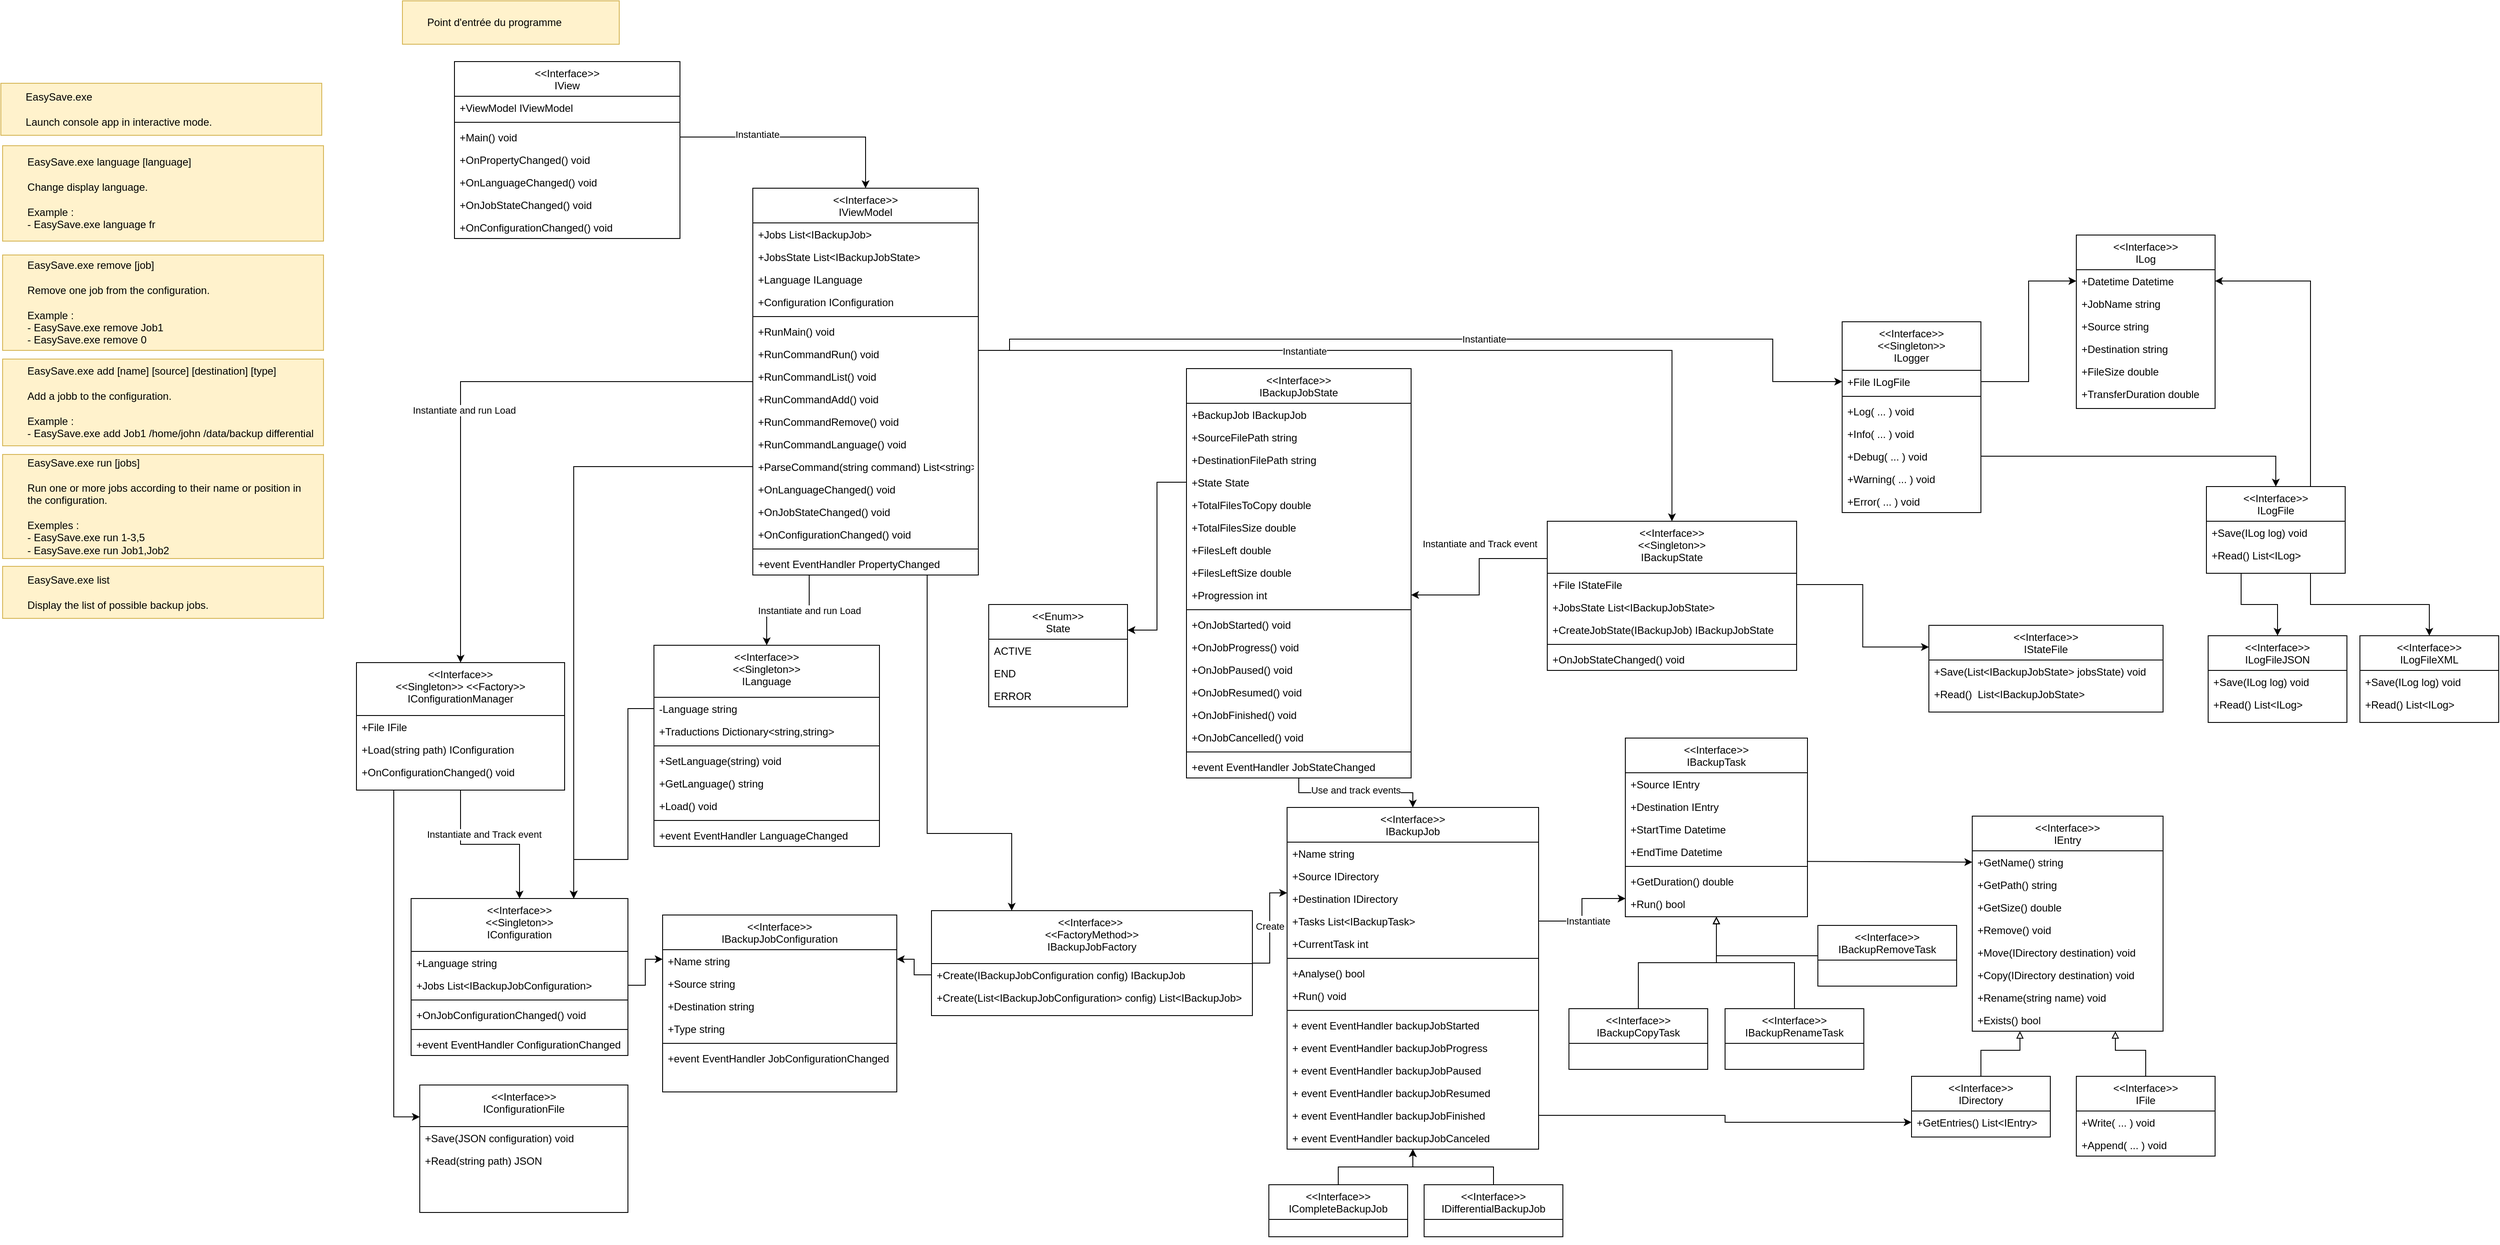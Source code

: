 <mxfile version="27.0.5" pages="7">
  <diagram id="C5RBs43oDa-KdzZeNtuy" name="ALL">
    <mxGraphModel grid="0" page="0" gridSize="10" guides="1" tooltips="1" connect="1" arrows="1" fold="1" pageScale="1" pageWidth="827" pageHeight="1169" math="0" shadow="0">
      <root>
        <mxCell id="WIyWlLk6GJQsqaUBKTNV-0" />
        <mxCell id="WIyWlLk6GJQsqaUBKTNV-1" parent="WIyWlLk6GJQsqaUBKTNV-0" />
        <mxCell id="tKM9h3R0wkQGseB4HF4Z-45" style="edgeStyle=orthogonalEdgeStyle;rounded=0;orthogonalLoop=1;jettySize=auto;html=1;exitX=1;exitY=0.5;exitDx=0;exitDy=0;entryX=0.5;entryY=0;entryDx=0;entryDy=0;" edge="1" parent="WIyWlLk6GJQsqaUBKTNV-1" source="H14HROt3o2ioYITeXroW-86" target="FTOZn4W1dD6zTcUyKimk-0">
          <mxGeometry relative="1" as="geometry">
            <Array as="points">
              <mxPoint x="1560" y="-375" />
            </Array>
          </mxGeometry>
        </mxCell>
        <mxCell id="zkfFHV4jXpPFQw0GAbJ--6" value="&lt;&lt;Interface&gt;&gt;&#xa;&lt;&lt;Singleton&gt;&gt;&#xa;ILogger" style="swimlane;fontStyle=0;align=center;verticalAlign=top;childLayout=stackLayout;horizontal=1;startSize=56;horizontalStack=0;resizeParent=1;resizeLast=0;collapsible=1;marginBottom=0;rounded=0;shadow=0;strokeWidth=1;" vertex="1" parent="WIyWlLk6GJQsqaUBKTNV-1">
          <mxGeometry x="1060" y="-530" width="160" height="220" as="geometry">
            <mxRectangle x="130" y="380" width="160" height="26" as="alternateBounds" />
          </mxGeometry>
        </mxCell>
        <mxCell id="tKM9h3R0wkQGseB4HF4Z-49" value="+File ILogFile" style="text;align=left;verticalAlign=top;spacingLeft=4;spacingRight=4;overflow=hidden;rotatable=0;points=[[0,0.5],[1,0.5]];portConstraint=eastwest;" vertex="1" parent="zkfFHV4jXpPFQw0GAbJ--6">
          <mxGeometry y="56" width="160" height="26" as="geometry" />
        </mxCell>
        <mxCell id="tKM9h3R0wkQGseB4HF4Z-48" value="" style="line;strokeWidth=1;fillColor=none;align=left;verticalAlign=middle;spacingTop=-1;spacingLeft=3;spacingRight=3;rotatable=0;labelPosition=right;points=[];portConstraint=eastwest;strokeColor=inherit;" vertex="1" parent="zkfFHV4jXpPFQw0GAbJ--6">
          <mxGeometry y="82" width="160" height="8" as="geometry" />
        </mxCell>
        <mxCell id="zkfFHV4jXpPFQw0GAbJ--7" value="+Log( ... ) void" style="text;align=left;verticalAlign=top;spacingLeft=4;spacingRight=4;overflow=hidden;rotatable=0;points=[[0,0.5],[1,0.5]];portConstraint=eastwest;" vertex="1" parent="zkfFHV4jXpPFQw0GAbJ--6">
          <mxGeometry y="90" width="160" height="26" as="geometry" />
        </mxCell>
        <mxCell id="H14HROt3o2ioYITeXroW-85" value="+Info( ... ) void" style="text;align=left;verticalAlign=top;spacingLeft=4;spacingRight=4;overflow=hidden;rotatable=0;points=[[0,0.5],[1,0.5]];portConstraint=eastwest;" vertex="1" parent="zkfFHV4jXpPFQw0GAbJ--6">
          <mxGeometry y="116" width="160" height="26" as="geometry" />
        </mxCell>
        <mxCell id="H14HROt3o2ioYITeXroW-86" value="+Debug( ... ) void" style="text;align=left;verticalAlign=top;spacingLeft=4;spacingRight=4;overflow=hidden;rotatable=0;points=[[0,0.5],[1,0.5]];portConstraint=eastwest;" vertex="1" parent="zkfFHV4jXpPFQw0GAbJ--6">
          <mxGeometry y="142" width="160" height="26" as="geometry" />
        </mxCell>
        <mxCell id="H14HROt3o2ioYITeXroW-87" value="+Warning( ... ) void" style="text;align=left;verticalAlign=top;spacingLeft=4;spacingRight=4;overflow=hidden;rotatable=0;points=[[0,0.5],[1,0.5]];portConstraint=eastwest;" vertex="1" parent="zkfFHV4jXpPFQw0GAbJ--6">
          <mxGeometry y="168" width="160" height="26" as="geometry" />
        </mxCell>
        <mxCell id="MAihWii3KinJdWE0vvIh-34" value="+Error( ... ) void" style="text;align=left;verticalAlign=top;spacingLeft=4;spacingRight=4;overflow=hidden;rotatable=0;points=[[0,0.5],[1,0.5]];portConstraint=eastwest;" vertex="1" parent="zkfFHV4jXpPFQw0GAbJ--6">
          <mxGeometry y="194" width="160" height="25" as="geometry" />
        </mxCell>
        <mxCell id="H14HROt3o2ioYITeXroW-1" value="&lt;&lt;Interface&gt;&gt;&#xa;IBackupJob" style="swimlane;fontStyle=0;align=center;verticalAlign=top;childLayout=stackLayout;horizontal=1;startSize=40;horizontalStack=0;resizeParent=1;resizeLast=0;collapsible=1;marginBottom=0;rounded=0;shadow=0;strokeWidth=1;" vertex="1" parent="WIyWlLk6GJQsqaUBKTNV-1">
          <mxGeometry x="420" y="30" width="290" height="394" as="geometry">
            <mxRectangle x="130" y="380" width="160" height="26" as="alternateBounds" />
          </mxGeometry>
        </mxCell>
        <mxCell id="H14HROt3o2ioYITeXroW-2" value="+Name string" style="text;align=left;verticalAlign=top;spacingLeft=4;spacingRight=4;overflow=hidden;rotatable=0;points=[[0,0.5],[1,0.5]];portConstraint=eastwest;" vertex="1" parent="H14HROt3o2ioYITeXroW-1">
          <mxGeometry y="40" width="290" height="26" as="geometry" />
        </mxCell>
        <mxCell id="H14HROt3o2ioYITeXroW-5" value="+Source IDirectory" style="text;align=left;verticalAlign=top;spacingLeft=4;spacingRight=4;overflow=hidden;rotatable=0;points=[[0,0.5],[1,0.5]];portConstraint=eastwest;" vertex="1" parent="H14HROt3o2ioYITeXroW-1">
          <mxGeometry y="66" width="290" height="26" as="geometry" />
        </mxCell>
        <mxCell id="H14HROt3o2ioYITeXroW-6" value="+Destination IDirectory" style="text;align=left;verticalAlign=top;spacingLeft=4;spacingRight=4;overflow=hidden;rotatable=0;points=[[0,0.5],[1,0.5]];portConstraint=eastwest;" vertex="1" parent="H14HROt3o2ioYITeXroW-1">
          <mxGeometry y="92" width="290" height="26" as="geometry" />
        </mxCell>
        <mxCell id="tKM9h3R0wkQGseB4HF4Z-5" value="+Tasks List&lt;IBackupTask&gt;" style="text;align=left;verticalAlign=top;spacingLeft=4;spacingRight=4;overflow=hidden;rotatable=0;points=[[0,0.5],[1,0.5]];portConstraint=eastwest;" vertex="1" parent="H14HROt3o2ioYITeXroW-1">
          <mxGeometry y="118" width="290" height="26" as="geometry" />
        </mxCell>
        <mxCell id="tKM9h3R0wkQGseB4HF4Z-6" value="+CurrentTask int" style="text;align=left;verticalAlign=top;spacingLeft=4;spacingRight=4;overflow=hidden;rotatable=0;points=[[0,0.5],[1,0.5]];portConstraint=eastwest;" vertex="1" parent="H14HROt3o2ioYITeXroW-1">
          <mxGeometry y="144" width="290" height="26" as="geometry" />
        </mxCell>
        <mxCell id="tKM9h3R0wkQGseB4HF4Z-8" value="" style="line;strokeWidth=1;fillColor=none;align=left;verticalAlign=middle;spacingTop=-1;spacingLeft=3;spacingRight=3;rotatable=0;labelPosition=right;points=[];portConstraint=eastwest;strokeColor=inherit;" vertex="1" parent="H14HROt3o2ioYITeXroW-1">
          <mxGeometry y="170" width="290" height="8" as="geometry" />
        </mxCell>
        <mxCell id="tKM9h3R0wkQGseB4HF4Z-7" value="+Analyse() bool" style="text;align=left;verticalAlign=top;spacingLeft=4;spacingRight=4;overflow=hidden;rotatable=0;points=[[0,0.5],[1,0.5]];portConstraint=eastwest;" vertex="1" parent="H14HROt3o2ioYITeXroW-1">
          <mxGeometry y="178" width="290" height="26" as="geometry" />
        </mxCell>
        <mxCell id="tKM9h3R0wkQGseB4HF4Z-9" value="+Run() void" style="text;align=left;verticalAlign=top;spacingLeft=4;spacingRight=4;overflow=hidden;rotatable=0;points=[[0,0.5],[1,0.5]];portConstraint=eastwest;" vertex="1" parent="H14HROt3o2ioYITeXroW-1">
          <mxGeometry y="204" width="290" height="26" as="geometry" />
        </mxCell>
        <mxCell id="tKM9h3R0wkQGseB4HF4Z-40" value="" style="line;strokeWidth=1;fillColor=none;align=left;verticalAlign=middle;spacingTop=-1;spacingLeft=3;spacingRight=3;rotatable=0;labelPosition=right;points=[];portConstraint=eastwest;strokeColor=inherit;" vertex="1" parent="H14HROt3o2ioYITeXroW-1">
          <mxGeometry y="230" width="290" height="8" as="geometry" />
        </mxCell>
        <mxCell id="tKM9h3R0wkQGseB4HF4Z-41" value="+ event EventHandler backupJobStarted" style="text;align=left;verticalAlign=top;spacingLeft=4;spacingRight=4;overflow=hidden;rotatable=0;points=[[0,0.5],[1,0.5]];portConstraint=eastwest;" vertex="1" parent="H14HROt3o2ioYITeXroW-1">
          <mxGeometry y="238" width="290" height="26" as="geometry" />
        </mxCell>
        <mxCell id="8qAaoJP9PJH8EZoggDbH-15" value="+ event EventHandler backupJobProgress" style="text;align=left;verticalAlign=top;spacingLeft=4;spacingRight=4;overflow=hidden;rotatable=0;points=[[0,0.5],[1,0.5]];portConstraint=eastwest;" vertex="1" parent="H14HROt3o2ioYITeXroW-1">
          <mxGeometry y="264" width="290" height="26" as="geometry" />
        </mxCell>
        <mxCell id="8oLi64_tFqj8b_rYLpuM-25" value="+ event EventHandler backupJobPaused" style="text;align=left;verticalAlign=top;spacingLeft=4;spacingRight=4;overflow=hidden;rotatable=0;points=[[0,0.5],[1,0.5]];portConstraint=eastwest;" vertex="1" parent="H14HROt3o2ioYITeXroW-1">
          <mxGeometry y="290" width="290" height="26" as="geometry" />
        </mxCell>
        <mxCell id="8oLi64_tFqj8b_rYLpuM-26" value="+ event EventHandler backupJobResumed" style="text;align=left;verticalAlign=top;spacingLeft=4;spacingRight=4;overflow=hidden;rotatable=0;points=[[0,0.5],[1,0.5]];portConstraint=eastwest;" vertex="1" parent="H14HROt3o2ioYITeXroW-1">
          <mxGeometry y="316" width="290" height="26" as="geometry" />
        </mxCell>
        <mxCell id="8qAaoJP9PJH8EZoggDbH-16" value="+ event EventHandler backupJobFinished" style="text;align=left;verticalAlign=top;spacingLeft=4;spacingRight=4;overflow=hidden;rotatable=0;points=[[0,0.5],[1,0.5]];portConstraint=eastwest;" vertex="1" parent="H14HROt3o2ioYITeXroW-1">
          <mxGeometry y="342" width="290" height="26" as="geometry" />
        </mxCell>
        <mxCell id="8qAaoJP9PJH8EZoggDbH-17" value="+ event EventHandler backupJobCanceled" style="text;align=left;verticalAlign=top;spacingLeft=4;spacingRight=4;overflow=hidden;rotatable=0;points=[[0,0.5],[1,0.5]];portConstraint=eastwest;" vertex="1" parent="H14HROt3o2ioYITeXroW-1">
          <mxGeometry y="368" width="290" height="26" as="geometry" />
        </mxCell>
        <mxCell id="H14HROt3o2ioYITeXroW-14" value="&lt;&lt;Interface&gt;&gt;&#xa;IFile" style="swimlane;fontStyle=0;align=center;verticalAlign=top;childLayout=stackLayout;horizontal=1;startSize=40;horizontalStack=0;resizeParent=1;resizeLast=0;collapsible=1;marginBottom=0;rounded=0;shadow=0;strokeWidth=1;" vertex="1" parent="WIyWlLk6GJQsqaUBKTNV-1">
          <mxGeometry x="1330" y="340" width="160" height="92" as="geometry">
            <mxRectangle x="130" y="380" width="160" height="26" as="alternateBounds" />
          </mxGeometry>
        </mxCell>
        <mxCell id="tKM9h3R0wkQGseB4HF4Z-43" value="+Write( ... ) void" style="text;align=left;verticalAlign=top;spacingLeft=4;spacingRight=4;overflow=hidden;rotatable=0;points=[[0,0.5],[1,0.5]];portConstraint=eastwest;" vertex="1" parent="H14HROt3o2ioYITeXroW-14">
          <mxGeometry y="40" width="160" height="26" as="geometry" />
        </mxCell>
        <mxCell id="qUrXJkUHt4T8cDO4eczD-0" value="+Append( ... ) void" style="text;align=left;verticalAlign=top;spacingLeft=4;spacingRight=4;overflow=hidden;rotatable=0;points=[[0,0.5],[1,0.5]];portConstraint=eastwest;" vertex="1" parent="H14HROt3o2ioYITeXroW-14">
          <mxGeometry y="66" width="160" height="26" as="geometry" />
        </mxCell>
        <mxCell id="H14HROt3o2ioYITeXroW-20" value="&lt;&lt;Interface&gt;&gt;&#xa;IEntry" style="swimlane;fontStyle=0;align=center;verticalAlign=top;childLayout=stackLayout;horizontal=1;startSize=40;horizontalStack=0;resizeParent=1;resizeLast=0;collapsible=1;marginBottom=0;rounded=0;shadow=0;strokeWidth=1;" vertex="1" parent="WIyWlLk6GJQsqaUBKTNV-1">
          <mxGeometry x="1210" y="40" width="220" height="248" as="geometry">
            <mxRectangle x="130" y="380" width="160" height="26" as="alternateBounds" />
          </mxGeometry>
        </mxCell>
        <mxCell id="H14HROt3o2ioYITeXroW-25" value="+GetName() string" style="text;align=left;verticalAlign=top;spacingLeft=4;spacingRight=4;overflow=hidden;rotatable=0;points=[[0,0.5],[1,0.5]];portConstraint=eastwest;" vertex="1" parent="H14HROt3o2ioYITeXroW-20">
          <mxGeometry y="40" width="220" height="26" as="geometry" />
        </mxCell>
        <mxCell id="H14HROt3o2ioYITeXroW-40" value="+GetPath() string&#xa;" style="text;align=left;verticalAlign=top;spacingLeft=4;spacingRight=4;overflow=hidden;rotatable=0;points=[[0,0.5],[1,0.5]];portConstraint=eastwest;" vertex="1" parent="H14HROt3o2ioYITeXroW-20">
          <mxGeometry y="66" width="220" height="26" as="geometry" />
        </mxCell>
        <mxCell id="H14HROt3o2ioYITeXroW-41" value="+GetSize() double" style="text;align=left;verticalAlign=top;spacingLeft=4;spacingRight=4;overflow=hidden;rotatable=0;points=[[0,0.5],[1,0.5]];portConstraint=eastwest;" vertex="1" parent="H14HROt3o2ioYITeXroW-20">
          <mxGeometry y="92" width="220" height="26" as="geometry" />
        </mxCell>
        <mxCell id="H14HROt3o2ioYITeXroW-42" value="+Remove() void" style="text;align=left;verticalAlign=top;spacingLeft=4;spacingRight=4;overflow=hidden;rotatable=0;points=[[0,0.5],[1,0.5]];portConstraint=eastwest;" vertex="1" parent="H14HROt3o2ioYITeXroW-20">
          <mxGeometry y="118" width="220" height="26" as="geometry" />
        </mxCell>
        <mxCell id="H14HROt3o2ioYITeXroW-43" value="+Move(IDirectory destination) void" style="text;align=left;verticalAlign=top;spacingLeft=4;spacingRight=4;overflow=hidden;rotatable=0;points=[[0,0.5],[1,0.5]];portConstraint=eastwest;" vertex="1" parent="H14HROt3o2ioYITeXroW-20">
          <mxGeometry y="144" width="220" height="26" as="geometry" />
        </mxCell>
        <mxCell id="H14HROt3o2ioYITeXroW-44" value="+Copy(IDirectory destination) void" style="text;align=left;verticalAlign=top;spacingLeft=4;spacingRight=4;overflow=hidden;rotatable=0;points=[[0,0.5],[1,0.5]];portConstraint=eastwest;" vertex="1" parent="H14HROt3o2ioYITeXroW-20">
          <mxGeometry y="170" width="220" height="26" as="geometry" />
        </mxCell>
        <mxCell id="H14HROt3o2ioYITeXroW-45" value="+Rename(string name) void" style="text;align=left;verticalAlign=top;spacingLeft=4;spacingRight=4;overflow=hidden;rotatable=0;points=[[0,0.5],[1,0.5]];portConstraint=eastwest;" vertex="1" parent="H14HROt3o2ioYITeXroW-20">
          <mxGeometry y="196" width="220" height="26" as="geometry" />
        </mxCell>
        <mxCell id="H14HROt3o2ioYITeXroW-92" value="+Exists() bool" style="text;align=left;verticalAlign=top;spacingLeft=4;spacingRight=4;overflow=hidden;rotatable=0;points=[[0,0.5],[1,0.5]];portConstraint=eastwest;" vertex="1" parent="H14HROt3o2ioYITeXroW-20">
          <mxGeometry y="222" width="220" height="26" as="geometry" />
        </mxCell>
        <mxCell id="H14HROt3o2ioYITeXroW-26" value="&lt;&lt;Interface&gt;&gt;&#xa;IDirectory" style="swimlane;fontStyle=0;align=center;verticalAlign=top;childLayout=stackLayout;horizontal=1;startSize=40;horizontalStack=0;resizeParent=1;resizeLast=0;collapsible=1;marginBottom=0;rounded=0;shadow=0;strokeWidth=1;" vertex="1" parent="WIyWlLk6GJQsqaUBKTNV-1">
          <mxGeometry x="1140" y="340" width="160" height="70" as="geometry">
            <mxRectangle x="130" y="380" width="160" height="26" as="alternateBounds" />
          </mxGeometry>
        </mxCell>
        <mxCell id="H14HROt3o2ioYITeXroW-27" value="+GetEntries() List&lt;IEntry&gt;" style="text;align=left;verticalAlign=top;spacingLeft=4;spacingRight=4;overflow=hidden;rotatable=0;points=[[0,0.5],[1,0.5]];portConstraint=eastwest;" vertex="1" parent="H14HROt3o2ioYITeXroW-26">
          <mxGeometry y="40" width="160" height="26" as="geometry" />
        </mxCell>
        <mxCell id="H14HROt3o2ioYITeXroW-32" style="edgeStyle=orthogonalEdgeStyle;rounded=0;orthogonalLoop=1;jettySize=auto;html=1;exitX=0.5;exitY=0;exitDx=0;exitDy=0;endArrow=block;endFill=0;entryX=0.75;entryY=1;entryDx=0;entryDy=0;" edge="1" parent="WIyWlLk6GJQsqaUBKTNV-1" source="H14HROt3o2ioYITeXroW-14" target="H14HROt3o2ioYITeXroW-20">
          <mxGeometry relative="1" as="geometry">
            <mxPoint x="1320" y="300" as="targetPoint" />
            <Array as="points">
              <mxPoint x="1410" y="310" />
              <mxPoint x="1375" y="310" />
            </Array>
          </mxGeometry>
        </mxCell>
        <mxCell id="H14HROt3o2ioYITeXroW-35" style="edgeStyle=orthogonalEdgeStyle;rounded=0;orthogonalLoop=1;jettySize=auto;html=1;exitX=0.5;exitY=0;exitDx=0;exitDy=0;entryX=0.25;entryY=1;entryDx=0;entryDy=0;endArrow=block;endFill=0;" edge="1" parent="WIyWlLk6GJQsqaUBKTNV-1" source="H14HROt3o2ioYITeXroW-26" target="H14HROt3o2ioYITeXroW-20">
          <mxGeometry relative="1" as="geometry">
            <Array as="points">
              <mxPoint x="1220" y="310" />
              <mxPoint x="1265" y="310" />
            </Array>
          </mxGeometry>
        </mxCell>
        <mxCell id="8oLi64_tFqj8b_rYLpuM-27" style="edgeStyle=orthogonalEdgeStyle;rounded=0;orthogonalLoop=1;jettySize=auto;html=1;exitX=0.5;exitY=0;exitDx=0;exitDy=0;" edge="1" parent="WIyWlLk6GJQsqaUBKTNV-1" source="H14HROt3o2ioYITeXroW-55" target="H14HROt3o2ioYITeXroW-1">
          <mxGeometry relative="1" as="geometry" />
        </mxCell>
        <mxCell id="H14HROt3o2ioYITeXroW-55" value="&lt;&lt;Interface&gt;&gt;&#xa;ICompleteBackupJob" style="swimlane;fontStyle=0;align=center;verticalAlign=top;childLayout=stackLayout;horizontal=1;startSize=40;horizontalStack=0;resizeParent=1;resizeLast=0;collapsible=1;marginBottom=0;rounded=0;shadow=0;strokeWidth=1;" vertex="1" parent="WIyWlLk6GJQsqaUBKTNV-1">
          <mxGeometry x="399" y="465" width="160" height="60" as="geometry">
            <mxRectangle x="130" y="380" width="160" height="26" as="alternateBounds" />
          </mxGeometry>
        </mxCell>
        <mxCell id="8oLi64_tFqj8b_rYLpuM-28" style="edgeStyle=orthogonalEdgeStyle;rounded=0;orthogonalLoop=1;jettySize=auto;html=1;exitX=0.5;exitY=0;exitDx=0;exitDy=0;" edge="1" parent="WIyWlLk6GJQsqaUBKTNV-1" source="H14HROt3o2ioYITeXroW-61" target="H14HROt3o2ioYITeXroW-1">
          <mxGeometry relative="1" as="geometry" />
        </mxCell>
        <mxCell id="H14HROt3o2ioYITeXroW-61" value="&lt;&lt;Interface&gt;&gt;&#xa;IDifferentialBackupJob" style="swimlane;fontStyle=0;align=center;verticalAlign=top;childLayout=stackLayout;horizontal=1;startSize=40;horizontalStack=0;resizeParent=1;resizeLast=0;collapsible=1;marginBottom=0;rounded=0;shadow=0;strokeWidth=1;" vertex="1" parent="WIyWlLk6GJQsqaUBKTNV-1">
          <mxGeometry x="578" y="465" width="160" height="60" as="geometry">
            <mxRectangle x="130" y="380" width="160" height="26" as="alternateBounds" />
          </mxGeometry>
        </mxCell>
        <mxCell id="H14HROt3o2ioYITeXroW-75" style="edgeStyle=orthogonalEdgeStyle;rounded=0;orthogonalLoop=1;jettySize=auto;html=1;exitX=1;exitY=0.5;exitDx=0;exitDy=0;entryX=0;entryY=0.25;entryDx=0;entryDy=0;" edge="1" parent="WIyWlLk6GJQsqaUBKTNV-1" source="H14HROt3o2ioYITeXroW-69" target="H14HROt3o2ioYITeXroW-1">
          <mxGeometry relative="1" as="geometry" />
        </mxCell>
        <mxCell id="H14HROt3o2ioYITeXroW-83" value="Create" style="edgeLabel;html=1;align=center;verticalAlign=middle;resizable=0;points=[];" connectable="0" vertex="1" parent="H14HROt3o2ioYITeXroW-75">
          <mxGeometry x="0.043" relative="1" as="geometry">
            <mxPoint as="offset" />
          </mxGeometry>
        </mxCell>
        <mxCell id="H14HROt3o2ioYITeXroW-69" value="&lt;&lt;Interface&gt;&gt; &#xa;&lt;&lt;FactoryMethod&gt;&gt;&#xa;IBackupJobFactory" style="swimlane;fontStyle=0;align=center;verticalAlign=top;childLayout=stackLayout;horizontal=1;startSize=61;horizontalStack=0;resizeParent=1;resizeLast=0;collapsible=1;marginBottom=0;rounded=0;shadow=0;strokeWidth=1;" vertex="1" parent="WIyWlLk6GJQsqaUBKTNV-1">
          <mxGeometry x="10" y="149" width="370" height="121" as="geometry">
            <mxRectangle x="130" y="380" width="160" height="26" as="alternateBounds" />
          </mxGeometry>
        </mxCell>
        <mxCell id="tKM9h3R0wkQGseB4HF4Z-16" value="+Create(IBackupJobConfiguration config) IBackupJob" style="text;align=left;verticalAlign=top;spacingLeft=4;spacingRight=4;overflow=hidden;rotatable=0;points=[[0,0.5],[1,0.5]];portConstraint=eastwest;" vertex="1" parent="H14HROt3o2ioYITeXroW-69">
          <mxGeometry y="61" width="370" height="26" as="geometry" />
        </mxCell>
        <mxCell id="tKM9h3R0wkQGseB4HF4Z-36" value="+Create(List&lt;IBackupJobConfiguration&gt; config) List&lt;IBackupJob&gt;" style="text;align=left;verticalAlign=top;spacingLeft=4;spacingRight=4;overflow=hidden;rotatable=0;points=[[0,0.5],[1,0.5]];portConstraint=eastwest;" vertex="1" parent="H14HROt3o2ioYITeXroW-69">
          <mxGeometry y="87" width="370" height="26" as="geometry" />
        </mxCell>
        <mxCell id="H14HROt3o2ioYITeXroW-88" value="&lt;&lt;Interface&gt;&gt;&#xa;IBackupTask" style="swimlane;fontStyle=0;align=center;verticalAlign=top;childLayout=stackLayout;horizontal=1;startSize=40;horizontalStack=0;resizeParent=1;resizeLast=0;collapsible=1;marginBottom=0;rounded=0;shadow=0;strokeWidth=1;" vertex="1" parent="WIyWlLk6GJQsqaUBKTNV-1">
          <mxGeometry x="810" y="-50" width="210" height="206" as="geometry">
            <mxRectangle x="130" y="380" width="160" height="26" as="alternateBounds" />
          </mxGeometry>
        </mxCell>
        <mxCell id="H14HROt3o2ioYITeXroW-90" value="+Source IEntry" style="text;align=left;verticalAlign=top;spacingLeft=4;spacingRight=4;overflow=hidden;rotatable=0;points=[[0,0.5],[1,0.5]];portConstraint=eastwest;" vertex="1" parent="H14HROt3o2ioYITeXroW-88">
          <mxGeometry y="40" width="210" height="26" as="geometry" />
        </mxCell>
        <mxCell id="H14HROt3o2ioYITeXroW-91" value="+Destination IEntry" style="text;align=left;verticalAlign=top;spacingLeft=4;spacingRight=4;overflow=hidden;rotatable=0;points=[[0,0.5],[1,0.5]];portConstraint=eastwest;" vertex="1" parent="H14HROt3o2ioYITeXroW-88">
          <mxGeometry y="66" width="210" height="26" as="geometry" />
        </mxCell>
        <mxCell id="H14HROt3o2ioYITeXroW-93" value="+StartTime Datetime" style="text;align=left;verticalAlign=top;spacingLeft=4;spacingRight=4;overflow=hidden;rotatable=0;points=[[0,0.5],[1,0.5]];portConstraint=eastwest;" vertex="1" parent="H14HROt3o2ioYITeXroW-88">
          <mxGeometry y="92" width="210" height="26" as="geometry" />
        </mxCell>
        <mxCell id="H14HROt3o2ioYITeXroW-94" value="+EndTime Datetime" style="text;align=left;verticalAlign=top;spacingLeft=4;spacingRight=4;overflow=hidden;rotatable=0;points=[[0,0.5],[1,0.5]];portConstraint=eastwest;" vertex="1" parent="H14HROt3o2ioYITeXroW-88">
          <mxGeometry y="118" width="210" height="26" as="geometry" />
        </mxCell>
        <mxCell id="H14HROt3o2ioYITeXroW-99" value="" style="line;strokeWidth=1;fillColor=none;align=left;verticalAlign=middle;spacingTop=-1;spacingLeft=3;spacingRight=3;rotatable=0;labelPosition=right;points=[];portConstraint=eastwest;strokeColor=inherit;" vertex="1" parent="H14HROt3o2ioYITeXroW-88">
          <mxGeometry y="144" width="210" height="8" as="geometry" />
        </mxCell>
        <mxCell id="H14HROt3o2ioYITeXroW-100" value="+GetDuration() double" style="text;align=left;verticalAlign=top;spacingLeft=4;spacingRight=4;overflow=hidden;rotatable=0;points=[[0,0.5],[1,0.5]];portConstraint=eastwest;" vertex="1" parent="H14HROt3o2ioYITeXroW-88">
          <mxGeometry y="152" width="210" height="26" as="geometry" />
        </mxCell>
        <mxCell id="tKM9h3R0wkQGseB4HF4Z-39" value="+Run() bool" style="text;align=left;verticalAlign=top;spacingLeft=4;spacingRight=4;overflow=hidden;rotatable=0;points=[[0,0.5],[1,0.5]];portConstraint=eastwest;" vertex="1" parent="H14HROt3o2ioYITeXroW-88">
          <mxGeometry y="178" width="210" height="26" as="geometry" />
        </mxCell>
        <mxCell id="tKM9h3R0wkQGseB4HF4Z-2" style="edgeStyle=orthogonalEdgeStyle;rounded=0;orthogonalLoop=1;jettySize=auto;html=1;exitX=0.5;exitY=0;exitDx=0;exitDy=0;entryX=0.5;entryY=1;entryDx=0;entryDy=0;endArrow=block;endFill=0;" edge="1" parent="WIyWlLk6GJQsqaUBKTNV-1" source="H14HROt3o2ioYITeXroW-101" target="H14HROt3o2ioYITeXroW-88">
          <mxGeometry relative="1" as="geometry" />
        </mxCell>
        <mxCell id="H14HROt3o2ioYITeXroW-101" value="&lt;&lt;Interface&gt;&gt;&#xa;IBackupCopyTask" style="swimlane;fontStyle=0;align=center;verticalAlign=top;childLayout=stackLayout;horizontal=1;startSize=40;horizontalStack=0;resizeParent=1;resizeLast=0;collapsible=1;marginBottom=0;rounded=0;shadow=0;strokeWidth=1;" vertex="1" parent="WIyWlLk6GJQsqaUBKTNV-1">
          <mxGeometry x="745" y="262" width="160" height="70" as="geometry">
            <mxRectangle x="130" y="380" width="160" height="26" as="alternateBounds" />
          </mxGeometry>
        </mxCell>
        <mxCell id="8qAaoJP9PJH8EZoggDbH-0" value="&lt;&lt;Interface&gt;&gt;&#xa;IBackupJobState" style="swimlane;fontStyle=0;align=center;verticalAlign=top;childLayout=stackLayout;horizontal=1;startSize=40;horizontalStack=0;resizeParent=1;resizeLast=0;collapsible=1;marginBottom=0;rounded=0;shadow=0;strokeWidth=1;" vertex="1" parent="WIyWlLk6GJQsqaUBKTNV-1">
          <mxGeometry x="304" y="-476" width="259" height="472" as="geometry">
            <mxRectangle x="130" y="380" width="160" height="26" as="alternateBounds" />
          </mxGeometry>
        </mxCell>
        <mxCell id="tKM9h3R0wkQGseB4HF4Z-61" value="+BackupJob IBackupJob&#xa;" style="text;align=left;verticalAlign=top;spacingLeft=4;spacingRight=4;overflow=hidden;rotatable=0;points=[[0,0.5],[1,0.5]];portConstraint=eastwest;" vertex="1" parent="8qAaoJP9PJH8EZoggDbH-0">
          <mxGeometry y="40" width="259" height="26" as="geometry" />
        </mxCell>
        <mxCell id="tKM9h3R0wkQGseB4HF4Z-69" value="+SourceFilePath string" style="text;align=left;verticalAlign=top;spacingLeft=4;spacingRight=4;overflow=hidden;rotatable=0;points=[[0,0.5],[1,0.5]];portConstraint=eastwest;" vertex="1" parent="8qAaoJP9PJH8EZoggDbH-0">
          <mxGeometry y="66" width="259" height="26" as="geometry" />
        </mxCell>
        <mxCell id="tKM9h3R0wkQGseB4HF4Z-70" value="+DestinationFilePath string" style="text;align=left;verticalAlign=top;spacingLeft=4;spacingRight=4;overflow=hidden;rotatable=0;points=[[0,0.5],[1,0.5]];portConstraint=eastwest;" vertex="1" parent="8qAaoJP9PJH8EZoggDbH-0">
          <mxGeometry y="92" width="259" height="26" as="geometry" />
        </mxCell>
        <mxCell id="tKM9h3R0wkQGseB4HF4Z-63" value="+State State" style="text;align=left;verticalAlign=top;spacingLeft=4;spacingRight=4;overflow=hidden;rotatable=0;points=[[0,0.5],[1,0.5]];portConstraint=eastwest;" vertex="1" parent="8qAaoJP9PJH8EZoggDbH-0">
          <mxGeometry y="118" width="259" height="26" as="geometry" />
        </mxCell>
        <mxCell id="tKM9h3R0wkQGseB4HF4Z-71" value="+TotalFilesToCopy double" style="text;align=left;verticalAlign=top;spacingLeft=4;spacingRight=4;overflow=hidden;rotatable=0;points=[[0,0.5],[1,0.5]];portConstraint=eastwest;" vertex="1" parent="8qAaoJP9PJH8EZoggDbH-0">
          <mxGeometry y="144" width="259" height="26" as="geometry" />
        </mxCell>
        <mxCell id="tKM9h3R0wkQGseB4HF4Z-72" value="+TotalFilesSize double" style="text;align=left;verticalAlign=top;spacingLeft=4;spacingRight=4;overflow=hidden;rotatable=0;points=[[0,0.5],[1,0.5]];portConstraint=eastwest;" vertex="1" parent="8qAaoJP9PJH8EZoggDbH-0">
          <mxGeometry y="170" width="259" height="26" as="geometry" />
        </mxCell>
        <mxCell id="tKM9h3R0wkQGseB4HF4Z-73" value="+FilesLeft double" style="text;align=left;verticalAlign=top;spacingLeft=4;spacingRight=4;overflow=hidden;rotatable=0;points=[[0,0.5],[1,0.5]];portConstraint=eastwest;" vertex="1" parent="8qAaoJP9PJH8EZoggDbH-0">
          <mxGeometry y="196" width="259" height="26" as="geometry" />
        </mxCell>
        <mxCell id="tKM9h3R0wkQGseB4HF4Z-74" value="+FilesLeftSize double" style="text;align=left;verticalAlign=top;spacingLeft=4;spacingRight=4;overflow=hidden;rotatable=0;points=[[0,0.5],[1,0.5]];portConstraint=eastwest;" vertex="1" parent="8qAaoJP9PJH8EZoggDbH-0">
          <mxGeometry y="222" width="259" height="26" as="geometry" />
        </mxCell>
        <mxCell id="tKM9h3R0wkQGseB4HF4Z-75" value="+Progression int" style="text;align=left;verticalAlign=top;spacingLeft=4;spacingRight=4;overflow=hidden;rotatable=0;points=[[0,0.5],[1,0.5]];portConstraint=eastwest;" vertex="1" parent="8qAaoJP9PJH8EZoggDbH-0">
          <mxGeometry y="248" width="259" height="26" as="geometry" />
        </mxCell>
        <mxCell id="tKM9h3R0wkQGseB4HF4Z-62" value="" style="line;strokeWidth=1;fillColor=none;align=left;verticalAlign=middle;spacingTop=-1;spacingLeft=3;spacingRight=3;rotatable=0;labelPosition=right;points=[];portConstraint=eastwest;strokeColor=inherit;" vertex="1" parent="8qAaoJP9PJH8EZoggDbH-0">
          <mxGeometry y="274" width="259" height="8" as="geometry" />
        </mxCell>
        <mxCell id="tKM9h3R0wkQGseB4HF4Z-46" value="+OnJobStarted() void" style="text;align=left;verticalAlign=top;spacingLeft=4;spacingRight=4;overflow=hidden;rotatable=0;points=[[0,0.5],[1,0.5]];portConstraint=eastwest;" vertex="1" parent="8qAaoJP9PJH8EZoggDbH-0">
          <mxGeometry y="282" width="259" height="26" as="geometry" />
        </mxCell>
        <mxCell id="tKM9h3R0wkQGseB4HF4Z-57" value="+OnJobProgress() void" style="text;align=left;verticalAlign=top;spacingLeft=4;spacingRight=4;overflow=hidden;rotatable=0;points=[[0,0.5],[1,0.5]];portConstraint=eastwest;" vertex="1" parent="8qAaoJP9PJH8EZoggDbH-0">
          <mxGeometry y="308" width="259" height="26" as="geometry" />
        </mxCell>
        <mxCell id="8oLi64_tFqj8b_rYLpuM-30" value="+OnJobPaused() void" style="text;align=left;verticalAlign=top;spacingLeft=4;spacingRight=4;overflow=hidden;rotatable=0;points=[[0,0.5],[1,0.5]];portConstraint=eastwest;" vertex="1" parent="8qAaoJP9PJH8EZoggDbH-0">
          <mxGeometry y="334" width="259" height="26" as="geometry" />
        </mxCell>
        <mxCell id="8oLi64_tFqj8b_rYLpuM-31" value="+OnJobResumed() void" style="text;align=left;verticalAlign=top;spacingLeft=4;spacingRight=4;overflow=hidden;rotatable=0;points=[[0,0.5],[1,0.5]];portConstraint=eastwest;" vertex="1" parent="8qAaoJP9PJH8EZoggDbH-0">
          <mxGeometry y="360" width="259" height="26" as="geometry" />
        </mxCell>
        <mxCell id="tKM9h3R0wkQGseB4HF4Z-77" value="+OnJobFinished() void" style="text;align=left;verticalAlign=top;spacingLeft=4;spacingRight=4;overflow=hidden;rotatable=0;points=[[0,0.5],[1,0.5]];portConstraint=eastwest;" vertex="1" parent="8qAaoJP9PJH8EZoggDbH-0">
          <mxGeometry y="386" width="259" height="26" as="geometry" />
        </mxCell>
        <mxCell id="tKM9h3R0wkQGseB4HF4Z-56" value="+OnJobCancelled() void" style="text;align=left;verticalAlign=top;spacingLeft=4;spacingRight=4;overflow=hidden;rotatable=0;points=[[0,0.5],[1,0.5]];portConstraint=eastwest;" vertex="1" parent="8qAaoJP9PJH8EZoggDbH-0">
          <mxGeometry y="412" width="259" height="26" as="geometry" />
        </mxCell>
        <mxCell id="tKM9h3R0wkQGseB4HF4Z-47" value="" style="line;strokeWidth=1;fillColor=none;align=left;verticalAlign=middle;spacingTop=-1;spacingLeft=3;spacingRight=3;rotatable=0;labelPosition=right;points=[];portConstraint=eastwest;strokeColor=inherit;" vertex="1" parent="8qAaoJP9PJH8EZoggDbH-0">
          <mxGeometry y="438" width="259" height="8" as="geometry" />
        </mxCell>
        <mxCell id="tKM9h3R0wkQGseB4HF4Z-58" value="+event EventHandler JobStateChanged" style="text;align=left;verticalAlign=top;spacingLeft=4;spacingRight=4;overflow=hidden;rotatable=0;points=[[0,0.5],[1,0.5]];portConstraint=eastwest;" vertex="1" parent="8qAaoJP9PJH8EZoggDbH-0">
          <mxGeometry y="446" width="259" height="26" as="geometry" />
        </mxCell>
        <mxCell id="tKM9h3R0wkQGseB4HF4Z-4" style="edgeStyle=orthogonalEdgeStyle;rounded=0;orthogonalLoop=1;jettySize=auto;html=1;exitX=0.5;exitY=0;exitDx=0;exitDy=0;entryX=0.5;entryY=1;entryDx=0;entryDy=0;endArrow=block;endFill=0;" edge="1" parent="WIyWlLk6GJQsqaUBKTNV-1" source="tKM9h3R0wkQGseB4HF4Z-3" target="H14HROt3o2ioYITeXroW-88">
          <mxGeometry relative="1" as="geometry" />
        </mxCell>
        <mxCell id="tKM9h3R0wkQGseB4HF4Z-3" value="&lt;&lt;Interface&gt;&gt;&#xa;IBackupRenameTask" style="swimlane;fontStyle=0;align=center;verticalAlign=top;childLayout=stackLayout;horizontal=1;startSize=40;horizontalStack=0;resizeParent=1;resizeLast=0;collapsible=1;marginBottom=0;rounded=0;shadow=0;strokeWidth=1;" vertex="1" parent="WIyWlLk6GJQsqaUBKTNV-1">
          <mxGeometry x="925" y="262" width="160" height="70" as="geometry">
            <mxRectangle x="130" y="380" width="160" height="26" as="alternateBounds" />
          </mxGeometry>
        </mxCell>
        <mxCell id="aOTJ5f40u2vhRL4q5gDk-0" value="&lt;&lt;Interface&gt;&gt;&#xa;&lt;&lt;Singleton&gt;&gt;&#xa;ILanguage" style="swimlane;fontStyle=0;align=center;verticalAlign=top;childLayout=stackLayout;horizontal=1;startSize=60;horizontalStack=0;resizeParent=1;resizeLast=0;collapsible=1;marginBottom=0;rounded=0;shadow=0;strokeWidth=1;" vertex="1" parent="WIyWlLk6GJQsqaUBKTNV-1">
          <mxGeometry x="-310" y="-157" width="260" height="232" as="geometry">
            <mxRectangle x="130" y="380" width="160" height="26" as="alternateBounds" />
          </mxGeometry>
        </mxCell>
        <mxCell id="aOTJ5f40u2vhRL4q5gDk-1" value="-Language string" style="text;align=left;verticalAlign=top;spacingLeft=4;spacingRight=4;overflow=hidden;rotatable=0;points=[[0,0.5],[1,0.5]];portConstraint=eastwest;" vertex="1" parent="aOTJ5f40u2vhRL4q5gDk-0">
          <mxGeometry y="60" width="260" height="26" as="geometry" />
        </mxCell>
        <mxCell id="tKM9h3R0wkQGseB4HF4Z-82" value="+Traductions Dictionary&lt;string,string&gt; " style="text;align=left;verticalAlign=top;spacingLeft=4;spacingRight=4;overflow=hidden;rotatable=0;points=[[0,0.5],[1,0.5]];portConstraint=eastwest;" vertex="1" parent="aOTJ5f40u2vhRL4q5gDk-0">
          <mxGeometry y="86" width="260" height="26" as="geometry" />
        </mxCell>
        <mxCell id="aOTJ5f40u2vhRL4q5gDk-5" value="" style="line;strokeWidth=1;fillColor=none;align=left;verticalAlign=middle;spacingTop=-1;spacingLeft=3;spacingRight=3;rotatable=0;labelPosition=right;points=[];portConstraint=eastwest;strokeColor=inherit;" vertex="1" parent="aOTJ5f40u2vhRL4q5gDk-0">
          <mxGeometry y="112" width="260" height="8" as="geometry" />
        </mxCell>
        <mxCell id="aOTJ5f40u2vhRL4q5gDk-2" value="+SetLanguage(string) void" style="text;align=left;verticalAlign=top;spacingLeft=4;spacingRight=4;overflow=hidden;rotatable=0;points=[[0,0.5],[1,0.5]];portConstraint=eastwest;" vertex="1" parent="aOTJ5f40u2vhRL4q5gDk-0">
          <mxGeometry y="120" width="260" height="26" as="geometry" />
        </mxCell>
        <mxCell id="aOTJ5f40u2vhRL4q5gDk-8" value="+GetLanguage() string" style="text;align=left;verticalAlign=top;spacingLeft=4;spacingRight=4;overflow=hidden;rotatable=0;points=[[0,0.5],[1,0.5]];portConstraint=eastwest;" vertex="1" parent="aOTJ5f40u2vhRL4q5gDk-0">
          <mxGeometry y="146" width="260" height="26" as="geometry" />
        </mxCell>
        <mxCell id="FTOZn4W1dD6zTcUyKimk-28" value="+Load() void" style="text;align=left;verticalAlign=top;spacingLeft=4;spacingRight=4;overflow=hidden;rotatable=0;points=[[0,0.5],[1,0.5]];portConstraint=eastwest;" vertex="1" parent="aOTJ5f40u2vhRL4q5gDk-0">
          <mxGeometry y="172" width="260" height="26" as="geometry" />
        </mxCell>
        <mxCell id="MAihWii3KinJdWE0vvIh-24" value="" style="line;strokeWidth=1;fillColor=none;align=left;verticalAlign=middle;spacingTop=-1;spacingLeft=3;spacingRight=3;rotatable=0;labelPosition=right;points=[];portConstraint=eastwest;strokeColor=inherit;" vertex="1" parent="aOTJ5f40u2vhRL4q5gDk-0">
          <mxGeometry y="198" width="260" height="8" as="geometry" />
        </mxCell>
        <mxCell id="MAihWii3KinJdWE0vvIh-25" value="+event EventHandler LanguageChanged" style="text;align=left;verticalAlign=top;spacingLeft=4;spacingRight=4;overflow=hidden;rotatable=0;points=[[0,0.5],[1,0.5]];portConstraint=eastwest;" vertex="1" parent="aOTJ5f40u2vhRL4q5gDk-0">
          <mxGeometry y="206" width="260" height="26" as="geometry" />
        </mxCell>
        <mxCell id="tKM9h3R0wkQGseB4HF4Z-10" style="edgeStyle=orthogonalEdgeStyle;rounded=0;orthogonalLoop=1;jettySize=auto;html=1;exitX=1;exitY=0.5;exitDx=0;exitDy=0;entryX=0.001;entryY=0.269;entryDx=0;entryDy=0;entryPerimeter=0;" edge="1" parent="WIyWlLk6GJQsqaUBKTNV-1" source="tKM9h3R0wkQGseB4HF4Z-5" target="tKM9h3R0wkQGseB4HF4Z-39">
          <mxGeometry relative="1" as="geometry">
            <Array as="points" />
            <mxPoint x="790" y="160" as="targetPoint" />
          </mxGeometry>
        </mxCell>
        <mxCell id="FTOZn4W1dD6zTcUyKimk-33" value="Instantiate" style="edgeLabel;html=1;align=center;verticalAlign=middle;resizable=0;points=[];" connectable="0" vertex="1" parent="tKM9h3R0wkQGseB4HF4Z-10">
          <mxGeometry x="-0.446" relative="1" as="geometry">
            <mxPoint x="22" as="offset" />
          </mxGeometry>
        </mxCell>
        <mxCell id="tKM9h3R0wkQGseB4HF4Z-12" style="edgeStyle=orthogonalEdgeStyle;rounded=0;orthogonalLoop=1;jettySize=auto;html=1;entryX=0;entryY=0.5;entryDx=0;entryDy=0;jumpStyle=arc;exitX=0.997;exitY=0.933;exitDx=0;exitDy=0;exitPerimeter=0;" edge="1" parent="WIyWlLk6GJQsqaUBKTNV-1" source="H14HROt3o2ioYITeXroW-94" target="H14HROt3o2ioYITeXroW-25">
          <mxGeometry relative="1" as="geometry">
            <mxPoint x="1030" y="100" as="sourcePoint" />
            <Array as="points">
              <mxPoint x="1030" y="92" />
              <mxPoint x="1040" y="93" />
            </Array>
          </mxGeometry>
        </mxCell>
        <mxCell id="tKM9h3R0wkQGseB4HF4Z-13" style="edgeStyle=orthogonalEdgeStyle;rounded=0;orthogonalLoop=1;jettySize=auto;html=1;exitX=0.5;exitY=1;exitDx=0;exitDy=0;" edge="1" parent="WIyWlLk6GJQsqaUBKTNV-1" source="H14HROt3o2ioYITeXroW-61" target="H14HROt3o2ioYITeXroW-61">
          <mxGeometry relative="1" as="geometry" />
        </mxCell>
        <mxCell id="8qAaoJP9PJH8EZoggDbH-8" value="" style="endArrow=classic;html=1;rounded=0;exitX=0.5;exitY=1;exitDx=0;exitDy=0;entryX=0.5;entryY=0;entryDx=0;entryDy=0;edgeStyle=orthogonalEdgeStyle;" edge="1" parent="WIyWlLk6GJQsqaUBKTNV-1" source="8qAaoJP9PJH8EZoggDbH-0" target="H14HROt3o2ioYITeXroW-1">
          <mxGeometry width="50" height="50" relative="1" as="geometry">
            <mxPoint x="430" as="sourcePoint" />
            <mxPoint x="480" y="-50" as="targetPoint" />
          </mxGeometry>
        </mxCell>
        <mxCell id="FTOZn4W1dD6zTcUyKimk-30" value="Use and track events" style="edgeLabel;html=1;align=center;verticalAlign=middle;resizable=0;points=[];" connectable="0" vertex="1" parent="8qAaoJP9PJH8EZoggDbH-8">
          <mxGeometry x="-0.338" y="4" relative="1" as="geometry">
            <mxPoint x="27" y="1" as="offset" />
          </mxGeometry>
        </mxCell>
        <mxCell id="tKM9h3R0wkQGseB4HF4Z-17" value="&lt;&lt;Interface&gt;&gt;&#xa;&lt;&lt;Singleton&gt;&gt;&#xa;IConfiguration" style="swimlane;fontStyle=0;align=center;verticalAlign=top;childLayout=stackLayout;horizontal=1;startSize=61;horizontalStack=0;resizeParent=1;resizeLast=0;collapsible=1;marginBottom=0;rounded=0;shadow=0;strokeWidth=1;" vertex="1" parent="WIyWlLk6GJQsqaUBKTNV-1">
          <mxGeometry x="-590" y="135" width="250" height="181" as="geometry">
            <mxRectangle x="130" y="380" width="160" height="26" as="alternateBounds" />
          </mxGeometry>
        </mxCell>
        <mxCell id="tKM9h3R0wkQGseB4HF4Z-18" value="+Language string" style="text;align=left;verticalAlign=top;spacingLeft=4;spacingRight=4;overflow=hidden;rotatable=0;points=[[0,0.5],[1,0.5]];portConstraint=eastwest;" vertex="1" parent="tKM9h3R0wkQGseB4HF4Z-17">
          <mxGeometry y="61" width="250" height="26" as="geometry" />
        </mxCell>
        <mxCell id="tKM9h3R0wkQGseB4HF4Z-20" value="+Jobs List&lt;IBackupJobConfiguration&gt;" style="text;align=left;verticalAlign=top;spacingLeft=4;spacingRight=4;overflow=hidden;rotatable=0;points=[[0,0.5],[1,0.5]];portConstraint=eastwest;" vertex="1" parent="tKM9h3R0wkQGseB4HF4Z-17">
          <mxGeometry y="87" width="250" height="26" as="geometry" />
        </mxCell>
        <mxCell id="FTOZn4W1dD6zTcUyKimk-51" value="" style="line;strokeWidth=1;fillColor=none;align=left;verticalAlign=middle;spacingTop=-1;spacingLeft=3;spacingRight=3;rotatable=0;labelPosition=right;points=[];portConstraint=eastwest;strokeColor=inherit;" vertex="1" parent="tKM9h3R0wkQGseB4HF4Z-17">
          <mxGeometry y="113" width="250" height="8" as="geometry" />
        </mxCell>
        <mxCell id="FTOZn4W1dD6zTcUyKimk-50" value="+OnJobConfigurationChanged() void" style="text;align=left;verticalAlign=top;spacingLeft=4;spacingRight=4;overflow=hidden;rotatable=0;points=[[0,0.5],[1,0.5]];portConstraint=eastwest;" vertex="1" parent="tKM9h3R0wkQGseB4HF4Z-17">
          <mxGeometry y="121" width="250" height="26" as="geometry" />
        </mxCell>
        <mxCell id="FTOZn4W1dD6zTcUyKimk-24" value="" style="line;strokeWidth=1;fillColor=none;align=left;verticalAlign=middle;spacingTop=-1;spacingLeft=3;spacingRight=3;rotatable=0;labelPosition=right;points=[];portConstraint=eastwest;strokeColor=inherit;" vertex="1" parent="tKM9h3R0wkQGseB4HF4Z-17">
          <mxGeometry y="147" width="250" height="8" as="geometry" />
        </mxCell>
        <mxCell id="FTOZn4W1dD6zTcUyKimk-25" value="+event EventHandler ConfigurationChanged" style="text;align=left;verticalAlign=top;spacingLeft=4;spacingRight=4;overflow=hidden;rotatable=0;points=[[0,0.5],[1,0.5]];portConstraint=eastwest;" vertex="1" parent="tKM9h3R0wkQGseB4HF4Z-17">
          <mxGeometry y="155" width="250" height="26" as="geometry" />
        </mxCell>
        <mxCell id="tKM9h3R0wkQGseB4HF4Z-26" value="&lt;&lt;Interface&gt;&gt;&#xa;IBackupJobConfiguration" style="swimlane;fontStyle=0;align=center;verticalAlign=top;childLayout=stackLayout;horizontal=1;startSize=40;horizontalStack=0;resizeParent=1;resizeLast=0;collapsible=1;marginBottom=0;rounded=0;shadow=0;strokeWidth=1;" vertex="1" parent="WIyWlLk6GJQsqaUBKTNV-1">
          <mxGeometry x="-300" y="154" width="270" height="204" as="geometry">
            <mxRectangle x="130" y="380" width="160" height="26" as="alternateBounds" />
          </mxGeometry>
        </mxCell>
        <mxCell id="tKM9h3R0wkQGseB4HF4Z-27" value="+Name string" style="text;align=left;verticalAlign=top;spacingLeft=4;spacingRight=4;overflow=hidden;rotatable=0;points=[[0,0.5],[1,0.5]];portConstraint=eastwest;" vertex="1" parent="tKM9h3R0wkQGseB4HF4Z-26">
          <mxGeometry y="40" width="270" height="26" as="geometry" />
        </mxCell>
        <mxCell id="tKM9h3R0wkQGseB4HF4Z-28" value="+Source string" style="text;align=left;verticalAlign=top;spacingLeft=4;spacingRight=4;overflow=hidden;rotatable=0;points=[[0,0.5],[1,0.5]];portConstraint=eastwest;" vertex="1" parent="tKM9h3R0wkQGseB4HF4Z-26">
          <mxGeometry y="66" width="270" height="26" as="geometry" />
        </mxCell>
        <mxCell id="tKM9h3R0wkQGseB4HF4Z-29" value="+Destination string" style="text;align=left;verticalAlign=top;spacingLeft=4;spacingRight=4;overflow=hidden;rotatable=0;points=[[0,0.5],[1,0.5]];portConstraint=eastwest;" vertex="1" parent="tKM9h3R0wkQGseB4HF4Z-26">
          <mxGeometry y="92" width="270" height="26" as="geometry" />
        </mxCell>
        <mxCell id="tKM9h3R0wkQGseB4HF4Z-30" value="+Type string" style="text;align=left;verticalAlign=top;spacingLeft=4;spacingRight=4;overflow=hidden;rotatable=0;points=[[0,0.5],[1,0.5]];portConstraint=eastwest;" vertex="1" parent="tKM9h3R0wkQGseB4HF4Z-26">
          <mxGeometry y="118" width="270" height="26" as="geometry" />
        </mxCell>
        <mxCell id="FTOZn4W1dD6zTcUyKimk-52" value="" style="line;strokeWidth=1;fillColor=none;align=left;verticalAlign=middle;spacingTop=-1;spacingLeft=3;spacingRight=3;rotatable=0;labelPosition=right;points=[];portConstraint=eastwest;strokeColor=inherit;" vertex="1" parent="tKM9h3R0wkQGseB4HF4Z-26">
          <mxGeometry y="144" width="270" height="8" as="geometry" />
        </mxCell>
        <mxCell id="FTOZn4W1dD6zTcUyKimk-53" value="+event EventHandler JobConfigurationChanged" style="text;align=left;verticalAlign=top;spacingLeft=4;spacingRight=4;overflow=hidden;rotatable=0;points=[[0,0.5],[1,0.5]];portConstraint=eastwest;" vertex="1" parent="tKM9h3R0wkQGseB4HF4Z-26">
          <mxGeometry y="152" width="270" height="26" as="geometry" />
        </mxCell>
        <mxCell id="FTOZn4W1dD6zTcUyKimk-34" style="edgeStyle=orthogonalEdgeStyle;rounded=0;orthogonalLoop=1;jettySize=auto;html=1;exitX=0;exitY=0.25;exitDx=0;exitDy=0;entryX=1;entryY=0.5;entryDx=0;entryDy=0;" edge="1" parent="WIyWlLk6GJQsqaUBKTNV-1" source="tKM9h3R0wkQGseB4HF4Z-51" target="tKM9h3R0wkQGseB4HF4Z-75">
          <mxGeometry relative="1" as="geometry" />
        </mxCell>
        <mxCell id="FTOZn4W1dD6zTcUyKimk-35" value="Instantiate and Track event" style="edgeLabel;html=1;align=center;verticalAlign=middle;resizable=0;points=[];" connectable="0" vertex="1" parent="FTOZn4W1dD6zTcUyKimk-34">
          <mxGeometry x="-0.233" y="-2" relative="1" as="geometry">
            <mxPoint x="-2" y="-15" as="offset" />
          </mxGeometry>
        </mxCell>
        <mxCell id="tKM9h3R0wkQGseB4HF4Z-51" value="&lt;&lt;Interface&gt;&gt;&#xa;&lt;&lt;Singleton&gt;&gt;&#xa;IBackupState" style="swimlane;fontStyle=0;align=center;verticalAlign=top;childLayout=stackLayout;horizontal=1;startSize=60;horizontalStack=0;resizeParent=1;resizeLast=0;collapsible=1;marginBottom=0;rounded=0;shadow=0;strokeWidth=1;" vertex="1" parent="WIyWlLk6GJQsqaUBKTNV-1">
          <mxGeometry x="720" y="-300" width="287.5" height="172" as="geometry">
            <mxRectangle x="130" y="380" width="160" height="26" as="alternateBounds" />
          </mxGeometry>
        </mxCell>
        <mxCell id="tKM9h3R0wkQGseB4HF4Z-52" value="+File IStateFile" style="text;align=left;verticalAlign=top;spacingLeft=4;spacingRight=4;overflow=hidden;rotatable=0;points=[[0,0.5],[1,0.5]];portConstraint=eastwest;" vertex="1" parent="tKM9h3R0wkQGseB4HF4Z-51">
          <mxGeometry y="60" width="287.5" height="26" as="geometry" />
        </mxCell>
        <mxCell id="FTOZn4W1dD6zTcUyKimk-36" value="+JobsState List&lt;IBackupJobState&gt;" style="text;align=left;verticalAlign=top;spacingLeft=4;spacingRight=4;overflow=hidden;rotatable=0;points=[[0,0.5],[1,0.5]];portConstraint=eastwest;" vertex="1" parent="tKM9h3R0wkQGseB4HF4Z-51">
          <mxGeometry y="86" width="287.5" height="26" as="geometry" />
        </mxCell>
        <mxCell id="FTOZn4W1dD6zTcUyKimk-37" value="+CreateJobState(IBackupJob) IBackupJobState" style="text;align=left;verticalAlign=top;spacingLeft=4;spacingRight=4;overflow=hidden;rotatable=0;points=[[0,0.5],[1,0.5]];portConstraint=eastwest;" vertex="1" parent="tKM9h3R0wkQGseB4HF4Z-51">
          <mxGeometry y="112" width="287.5" height="26" as="geometry" />
        </mxCell>
        <mxCell id="tKM9h3R0wkQGseB4HF4Z-53" value="" style="line;strokeWidth=1;fillColor=none;align=left;verticalAlign=middle;spacingTop=-1;spacingLeft=3;spacingRight=3;rotatable=0;labelPosition=right;points=[];portConstraint=eastwest;strokeColor=inherit;" vertex="1" parent="tKM9h3R0wkQGseB4HF4Z-51">
          <mxGeometry y="138" width="287.5" height="8" as="geometry" />
        </mxCell>
        <mxCell id="tKM9h3R0wkQGseB4HF4Z-59" value="+OnJobStateChanged() void" style="text;align=left;verticalAlign=top;spacingLeft=4;spacingRight=4;overflow=hidden;rotatable=0;points=[[0,0.5],[1,0.5]];portConstraint=eastwest;" vertex="1" parent="tKM9h3R0wkQGseB4HF4Z-51">
          <mxGeometry y="146" width="287.5" height="26" as="geometry" />
        </mxCell>
        <mxCell id="tKM9h3R0wkQGseB4HF4Z-64" value="&lt;&lt;Enum&gt;&gt;&#xa;State" style="swimlane;fontStyle=0;align=center;verticalAlign=top;childLayout=stackLayout;horizontal=1;startSize=40;horizontalStack=0;resizeParent=1;resizeLast=0;collapsible=1;marginBottom=0;rounded=0;shadow=0;strokeWidth=1;" vertex="1" parent="WIyWlLk6GJQsqaUBKTNV-1">
          <mxGeometry x="76" y="-204" width="160" height="118" as="geometry">
            <mxRectangle x="130" y="380" width="160" height="26" as="alternateBounds" />
          </mxGeometry>
        </mxCell>
        <mxCell id="tKM9h3R0wkQGseB4HF4Z-65" value="ACTIVE" style="text;align=left;verticalAlign=top;spacingLeft=4;spacingRight=4;overflow=hidden;rotatable=0;points=[[0,0.5],[1,0.5]];portConstraint=eastwest;" vertex="1" parent="tKM9h3R0wkQGseB4HF4Z-64">
          <mxGeometry y="40" width="160" height="26" as="geometry" />
        </mxCell>
        <mxCell id="tKM9h3R0wkQGseB4HF4Z-66" value="END" style="text;align=left;verticalAlign=top;spacingLeft=4;spacingRight=4;overflow=hidden;rotatable=0;points=[[0,0.5],[1,0.5]];portConstraint=eastwest;" vertex="1" parent="tKM9h3R0wkQGseB4HF4Z-64">
          <mxGeometry y="66" width="160" height="26" as="geometry" />
        </mxCell>
        <mxCell id="tKM9h3R0wkQGseB4HF4Z-68" value="ERROR" style="text;align=left;verticalAlign=top;spacingLeft=4;spacingRight=4;overflow=hidden;rotatable=0;points=[[0,0.5],[1,0.5]];portConstraint=eastwest;" vertex="1" parent="tKM9h3R0wkQGseB4HF4Z-64">
          <mxGeometry y="92" width="160" height="26" as="geometry" />
        </mxCell>
        <mxCell id="tKM9h3R0wkQGseB4HF4Z-67" style="edgeStyle=orthogonalEdgeStyle;rounded=0;orthogonalLoop=1;jettySize=auto;html=1;exitX=0;exitY=0.5;exitDx=0;exitDy=0;entryX=1;entryY=0.25;entryDx=0;entryDy=0;" edge="1" parent="WIyWlLk6GJQsqaUBKTNV-1" source="tKM9h3R0wkQGseB4HF4Z-63" target="tKM9h3R0wkQGseB4HF4Z-64">
          <mxGeometry relative="1" as="geometry" />
        </mxCell>
        <mxCell id="tKM9h3R0wkQGseB4HF4Z-99" value="&lt;&lt;Interface&gt;&gt;&#xa;IView" style="swimlane;fontStyle=0;align=center;verticalAlign=top;childLayout=stackLayout;horizontal=1;startSize=40;horizontalStack=0;resizeParent=1;resizeLast=0;collapsible=1;marginBottom=0;rounded=0;shadow=0;strokeWidth=1;" vertex="1" parent="WIyWlLk6GJQsqaUBKTNV-1">
          <mxGeometry x="-540" y="-830" width="260" height="204" as="geometry">
            <mxRectangle x="130" y="380" width="160" height="26" as="alternateBounds" />
          </mxGeometry>
        </mxCell>
        <mxCell id="12ScD_nXCcA3akR1cqXn-7" value="+ViewModel IViewModel" style="text;align=left;verticalAlign=top;spacingLeft=4;spacingRight=4;overflow=hidden;rotatable=0;points=[[0,0.5],[1,0.5]];portConstraint=eastwest;" vertex="1" parent="tKM9h3R0wkQGseB4HF4Z-99">
          <mxGeometry y="40" width="260" height="26" as="geometry" />
        </mxCell>
        <mxCell id="MAihWii3KinJdWE0vvIh-31" value="" style="line;strokeWidth=1;fillColor=none;align=left;verticalAlign=middle;spacingTop=-1;spacingLeft=3;spacingRight=3;rotatable=0;labelPosition=right;points=[];portConstraint=eastwest;strokeColor=inherit;" vertex="1" parent="tKM9h3R0wkQGseB4HF4Z-99">
          <mxGeometry y="66" width="260" height="8" as="geometry" />
        </mxCell>
        <mxCell id="tKM9h3R0wkQGseB4HF4Z-100" value="+Main() void" style="text;align=left;verticalAlign=top;spacingLeft=4;spacingRight=4;overflow=hidden;rotatable=0;points=[[0,0.5],[1,0.5]];portConstraint=eastwest;" vertex="1" parent="tKM9h3R0wkQGseB4HF4Z-99">
          <mxGeometry y="74" width="260" height="26" as="geometry" />
        </mxCell>
        <mxCell id="MAihWii3KinJdWE0vvIh-32" value="+OnPropertyChanged() void" style="text;align=left;verticalAlign=top;spacingLeft=4;spacingRight=4;overflow=hidden;rotatable=0;points=[[0,0.5],[1,0.5]];portConstraint=eastwest;" vertex="1" parent="tKM9h3R0wkQGseB4HF4Z-99">
          <mxGeometry y="100" width="260" height="26" as="geometry" />
        </mxCell>
        <mxCell id="8oLi64_tFqj8b_rYLpuM-12" value="+OnLanguageChanged() void" style="text;align=left;verticalAlign=top;spacingLeft=4;spacingRight=4;overflow=hidden;rotatable=0;points=[[0,0.5],[1,0.5]];portConstraint=eastwest;" vertex="1" parent="tKM9h3R0wkQGseB4HF4Z-99">
          <mxGeometry y="126" width="260" height="26" as="geometry" />
        </mxCell>
        <mxCell id="8oLi64_tFqj8b_rYLpuM-13" value="+OnJobStateChanged() void" style="text;align=left;verticalAlign=top;spacingLeft=4;spacingRight=4;overflow=hidden;rotatable=0;points=[[0,0.5],[1,0.5]];portConstraint=eastwest;" vertex="1" parent="tKM9h3R0wkQGseB4HF4Z-99">
          <mxGeometry y="152" width="260" height="26" as="geometry" />
        </mxCell>
        <mxCell id="8oLi64_tFqj8b_rYLpuM-14" value="+OnConfigurationChanged() void" style="text;align=left;verticalAlign=top;spacingLeft=4;spacingRight=4;overflow=hidden;rotatable=0;points=[[0,0.5],[1,0.5]];portConstraint=eastwest;" vertex="1" parent="tKM9h3R0wkQGseB4HF4Z-99">
          <mxGeometry y="178" width="260" height="26" as="geometry" />
        </mxCell>
        <mxCell id="FTOZn4W1dD6zTcUyKimk-21" style="edgeStyle=orthogonalEdgeStyle;rounded=0;orthogonalLoop=1;jettySize=auto;html=1;exitX=0.25;exitY=1;exitDx=0;exitDy=0;entryX=0.5;entryY=0;entryDx=0;entryDy=0;" edge="1" parent="WIyWlLk6GJQsqaUBKTNV-1" source="tKM9h3R0wkQGseB4HF4Z-105" target="aOTJ5f40u2vhRL4q5gDk-0">
          <mxGeometry relative="1" as="geometry" />
        </mxCell>
        <mxCell id="FTOZn4W1dD6zTcUyKimk-27" value="Instantiate and run Load" style="edgeLabel;html=1;align=center;verticalAlign=middle;resizable=0;points=[];" connectable="0" vertex="1" parent="FTOZn4W1dD6zTcUyKimk-21">
          <mxGeometry x="-0.376" y="1" relative="1" as="geometry">
            <mxPoint y="-1" as="offset" />
          </mxGeometry>
        </mxCell>
        <mxCell id="FTOZn4W1dD6zTcUyKimk-22" style="edgeStyle=orthogonalEdgeStyle;rounded=0;orthogonalLoop=1;jettySize=auto;html=1;exitX=0.75;exitY=1;exitDx=0;exitDy=0;entryX=0.25;entryY=0;entryDx=0;entryDy=0;" edge="1" parent="WIyWlLk6GJQsqaUBKTNV-1" source="tKM9h3R0wkQGseB4HF4Z-105" target="H14HROt3o2ioYITeXroW-69">
          <mxGeometry relative="1" as="geometry">
            <Array as="points">
              <mxPoint x="5" y="60" />
              <mxPoint x="103" y="60" />
            </Array>
          </mxGeometry>
        </mxCell>
        <mxCell id="FTOZn4W1dD6zTcUyKimk-44" style="edgeStyle=orthogonalEdgeStyle;rounded=0;orthogonalLoop=1;jettySize=auto;html=1;entryX=0;entryY=0.5;entryDx=0;entryDy=0;" edge="1" parent="WIyWlLk6GJQsqaUBKTNV-1" source="tKM9h3R0wkQGseB4HF4Z-105" target="tKM9h3R0wkQGseB4HF4Z-49">
          <mxGeometry relative="1" as="geometry">
            <Array as="points">
              <mxPoint x="100" y="-497" />
              <mxPoint x="100" y="-510" />
              <mxPoint x="980" y="-510" />
              <mxPoint x="980" y="-461" />
            </Array>
          </mxGeometry>
        </mxCell>
        <mxCell id="FTOZn4W1dD6zTcUyKimk-45" value="Instantiate" style="edgeLabel;html=1;align=center;verticalAlign=middle;resizable=0;points=[];" connectable="0" vertex="1" parent="FTOZn4W1dD6zTcUyKimk-44">
          <mxGeometry x="0.126" relative="1" as="geometry">
            <mxPoint as="offset" />
          </mxGeometry>
        </mxCell>
        <mxCell id="tKM9h3R0wkQGseB4HF4Z-105" value="&lt;&lt;Interface&gt;&gt;&#xa;IViewModel" style="swimlane;fontStyle=0;align=center;verticalAlign=top;childLayout=stackLayout;horizontal=1;startSize=40;horizontalStack=0;resizeParent=1;resizeLast=0;collapsible=1;marginBottom=0;rounded=0;shadow=0;strokeWidth=1;" vertex="1" parent="WIyWlLk6GJQsqaUBKTNV-1">
          <mxGeometry x="-196" y="-684" width="260" height="446" as="geometry">
            <mxRectangle x="130" y="380" width="160" height="26" as="alternateBounds" />
          </mxGeometry>
        </mxCell>
        <mxCell id="tKM9h3R0wkQGseB4HF4Z-106" value="+Jobs List&lt;IBackupJob&gt;" style="text;align=left;verticalAlign=top;spacingLeft=4;spacingRight=4;overflow=hidden;rotatable=0;points=[[0,0.5],[1,0.5]];portConstraint=eastwest;" vertex="1" parent="tKM9h3R0wkQGseB4HF4Z-105">
          <mxGeometry y="40" width="260" height="26" as="geometry" />
        </mxCell>
        <mxCell id="8oLi64_tFqj8b_rYLpuM-7" value="+JobsState List&lt;IBackupJobState&gt;" style="text;align=left;verticalAlign=top;spacingLeft=4;spacingRight=4;overflow=hidden;rotatable=0;points=[[0,0.5],[1,0.5]];portConstraint=eastwest;" vertex="1" parent="tKM9h3R0wkQGseB4HF4Z-105">
          <mxGeometry y="66" width="260" height="26" as="geometry" />
        </mxCell>
        <mxCell id="FTOZn4W1dD6zTcUyKimk-47" value="+Language ILanguage" style="text;align=left;verticalAlign=top;spacingLeft=4;spacingRight=4;overflow=hidden;rotatable=0;points=[[0,0.5],[1,0.5]];portConstraint=eastwest;" vertex="1" parent="tKM9h3R0wkQGseB4HF4Z-105">
          <mxGeometry y="92" width="260" height="26" as="geometry" />
        </mxCell>
        <mxCell id="FTOZn4W1dD6zTcUyKimk-48" value="+Configuration IConfiguration" style="text;align=left;verticalAlign=top;spacingLeft=4;spacingRight=4;overflow=hidden;rotatable=0;points=[[0,0.5],[1,0.5]];portConstraint=eastwest;" vertex="1" parent="tKM9h3R0wkQGseB4HF4Z-105">
          <mxGeometry y="118" width="260" height="26" as="geometry" />
        </mxCell>
        <mxCell id="MAihWii3KinJdWE0vvIh-26" value="" style="line;strokeWidth=1;fillColor=none;align=left;verticalAlign=middle;spacingTop=-1;spacingLeft=3;spacingRight=3;rotatable=0;labelPosition=right;points=[];portConstraint=eastwest;strokeColor=inherit;" vertex="1" parent="tKM9h3R0wkQGseB4HF4Z-105">
          <mxGeometry y="144" width="260" height="8" as="geometry" />
        </mxCell>
        <mxCell id="8oLi64_tFqj8b_rYLpuM-24" value="+RunMain() void" style="text;align=left;verticalAlign=top;spacingLeft=4;spacingRight=4;overflow=hidden;rotatable=0;points=[[0,0.5],[1,0.5]];portConstraint=eastwest;" vertex="1" parent="tKM9h3R0wkQGseB4HF4Z-105">
          <mxGeometry y="152" width="260" height="26" as="geometry" />
        </mxCell>
        <mxCell id="MAihWii3KinJdWE0vvIh-27" value="+RunCommandRun() void" style="text;align=left;verticalAlign=top;spacingLeft=4;spacingRight=4;overflow=hidden;rotatable=0;points=[[0,0.5],[1,0.5]];portConstraint=eastwest;" vertex="1" parent="tKM9h3R0wkQGseB4HF4Z-105">
          <mxGeometry y="178" width="260" height="26" as="geometry" />
        </mxCell>
        <mxCell id="8oLi64_tFqj8b_rYLpuM-16" value="+RunCommandList() void" style="text;align=left;verticalAlign=top;spacingLeft=4;spacingRight=4;overflow=hidden;rotatable=0;points=[[0,0.5],[1,0.5]];portConstraint=eastwest;" vertex="1" parent="tKM9h3R0wkQGseB4HF4Z-105">
          <mxGeometry y="204" width="260" height="26" as="geometry" />
        </mxCell>
        <mxCell id="8oLi64_tFqj8b_rYLpuM-17" value="+RunCommandAdd() void" style="text;align=left;verticalAlign=top;spacingLeft=4;spacingRight=4;overflow=hidden;rotatable=0;points=[[0,0.5],[1,0.5]];portConstraint=eastwest;" vertex="1" parent="tKM9h3R0wkQGseB4HF4Z-105">
          <mxGeometry y="230" width="260" height="26" as="geometry" />
        </mxCell>
        <mxCell id="8oLi64_tFqj8b_rYLpuM-19" value="+RunCommandRemove() void" style="text;align=left;verticalAlign=top;spacingLeft=4;spacingRight=4;overflow=hidden;rotatable=0;points=[[0,0.5],[1,0.5]];portConstraint=eastwest;" vertex="1" parent="tKM9h3R0wkQGseB4HF4Z-105">
          <mxGeometry y="256" width="260" height="26" as="geometry" />
        </mxCell>
        <mxCell id="8oLi64_tFqj8b_rYLpuM-20" value="+RunCommandLanguage() void" style="text;align=left;verticalAlign=top;spacingLeft=4;spacingRight=4;overflow=hidden;rotatable=0;points=[[0,0.5],[1,0.5]];portConstraint=eastwest;" vertex="1" parent="tKM9h3R0wkQGseB4HF4Z-105">
          <mxGeometry y="282" width="260" height="26" as="geometry" />
        </mxCell>
        <mxCell id="8oLi64_tFqj8b_rYLpuM-21" value="+ParseCommand(string command) List&lt;string&gt;" style="text;align=left;verticalAlign=top;spacingLeft=4;spacingRight=4;overflow=hidden;rotatable=0;points=[[0,0.5],[1,0.5]];portConstraint=eastwest;" vertex="1" parent="tKM9h3R0wkQGseB4HF4Z-105">
          <mxGeometry y="308" width="260" height="26" as="geometry" />
        </mxCell>
        <mxCell id="8oLi64_tFqj8b_rYLpuM-15" value="+OnLanguageChanged() void" style="text;align=left;verticalAlign=top;spacingLeft=4;spacingRight=4;overflow=hidden;rotatable=0;points=[[0,0.5],[1,0.5]];portConstraint=eastwest;" vertex="1" parent="tKM9h3R0wkQGseB4HF4Z-105">
          <mxGeometry y="334" width="260" height="26" as="geometry" />
        </mxCell>
        <mxCell id="MAihWii3KinJdWE0vvIh-33" value="+OnJobStateChanged() void" style="text;align=left;verticalAlign=top;spacingLeft=4;spacingRight=4;overflow=hidden;rotatable=0;points=[[0,0.5],[1,0.5]];portConstraint=eastwest;" vertex="1" parent="tKM9h3R0wkQGseB4HF4Z-105">
          <mxGeometry y="360" width="260" height="26" as="geometry" />
        </mxCell>
        <mxCell id="8oLi64_tFqj8b_rYLpuM-8" value="+OnConfigurationChanged() void" style="text;align=left;verticalAlign=top;spacingLeft=4;spacingRight=4;overflow=hidden;rotatable=0;points=[[0,0.5],[1,0.5]];portConstraint=eastwest;" vertex="1" parent="tKM9h3R0wkQGseB4HF4Z-105">
          <mxGeometry y="386" width="260" height="26" as="geometry" />
        </mxCell>
        <mxCell id="MAihWii3KinJdWE0vvIh-29" value="" style="line;strokeWidth=1;fillColor=none;align=left;verticalAlign=middle;spacingTop=-1;spacingLeft=3;spacingRight=3;rotatable=0;labelPosition=right;points=[];portConstraint=eastwest;strokeColor=inherit;" vertex="1" parent="tKM9h3R0wkQGseB4HF4Z-105">
          <mxGeometry y="412" width="260" height="8" as="geometry" />
        </mxCell>
        <mxCell id="MAihWii3KinJdWE0vvIh-30" value="+event EventHandler PropertyChanged" style="text;align=left;verticalAlign=top;spacingLeft=4;spacingRight=4;overflow=hidden;rotatable=0;points=[[0,0.5],[1,0.5]];portConstraint=eastwest;" vertex="1" parent="tKM9h3R0wkQGseB4HF4Z-105">
          <mxGeometry y="420" width="260" height="26" as="geometry" />
        </mxCell>
        <mxCell id="tKM9h3R0wkQGseB4HF4Z-107" style="edgeStyle=orthogonalEdgeStyle;rounded=0;orthogonalLoop=1;jettySize=auto;html=1;exitX=1;exitY=0.5;exitDx=0;exitDy=0;entryX=0.5;entryY=0;entryDx=0;entryDy=0;" edge="1" parent="WIyWlLk6GJQsqaUBKTNV-1" source="tKM9h3R0wkQGseB4HF4Z-100" target="tKM9h3R0wkQGseB4HF4Z-105">
          <mxGeometry relative="1" as="geometry" />
        </mxCell>
        <mxCell id="FTOZn4W1dD6zTcUyKimk-29" value="Instantiate" style="edgeLabel;html=1;align=center;verticalAlign=middle;resizable=0;points=[];" connectable="0" vertex="1" parent="tKM9h3R0wkQGseB4HF4Z-107">
          <mxGeometry x="-0.348" y="3" relative="1" as="geometry">
            <mxPoint as="offset" />
          </mxGeometry>
        </mxCell>
        <mxCell id="MAihWii3KinJdWE0vvIh-11" style="edgeStyle=orthogonalEdgeStyle;rounded=0;orthogonalLoop=1;jettySize=auto;html=1;entryX=0.5;entryY=0;entryDx=0;entryDy=0;" edge="1" parent="WIyWlLk6GJQsqaUBKTNV-1" source="tKM9h3R0wkQGseB4HF4Z-105" target="tKM9h3R0wkQGseB4HF4Z-51">
          <mxGeometry relative="1" as="geometry">
            <Array as="points">
              <mxPoint x="864" y="-497" />
            </Array>
            <mxPoint x="920" y="-230" as="targetPoint" />
          </mxGeometry>
        </mxCell>
        <mxCell id="FTOZn4W1dD6zTcUyKimk-46" value="Instantiate" style="edgeLabel;html=1;align=center;verticalAlign=middle;resizable=0;points=[];" connectable="0" vertex="1" parent="MAihWii3KinJdWE0vvIh-11">
          <mxGeometry x="-0.246" y="-1" relative="1" as="geometry">
            <mxPoint as="offset" />
          </mxGeometry>
        </mxCell>
        <mxCell id="MAihWii3KinJdWE0vvIh-16" style="edgeStyle=orthogonalEdgeStyle;rounded=0;orthogonalLoop=1;jettySize=auto;html=1;entryX=0.5;entryY=0;entryDx=0;entryDy=0;" edge="1" parent="WIyWlLk6GJQsqaUBKTNV-1" source="tKM9h3R0wkQGseB4HF4Z-105" target="qUrXJkUHt4T8cDO4eczD-3">
          <mxGeometry relative="1" as="geometry">
            <mxPoint x="-190" y="-497" as="sourcePoint" />
          </mxGeometry>
        </mxCell>
        <mxCell id="FTOZn4W1dD6zTcUyKimk-26" value="Instantiate and run Load" style="edgeLabel;html=1;align=center;verticalAlign=middle;resizable=0;points=[];" connectable="0" vertex="1" parent="MAihWii3KinJdWE0vvIh-16">
          <mxGeometry x="-0.414" relative="1" as="geometry">
            <mxPoint x="-140" y="33" as="offset" />
          </mxGeometry>
        </mxCell>
        <mxCell id="qUrXJkUHt4T8cDO4eczD-7" style="edgeStyle=orthogonalEdgeStyle;rounded=0;orthogonalLoop=1;jettySize=auto;html=1;exitX=0.5;exitY=1;exitDx=0;exitDy=0;entryX=0.5;entryY=0;entryDx=0;entryDy=0;" edge="1" parent="WIyWlLk6GJQsqaUBKTNV-1" source="qUrXJkUHt4T8cDO4eczD-3" target="tKM9h3R0wkQGseB4HF4Z-17">
          <mxGeometry relative="1" as="geometry" />
        </mxCell>
        <mxCell id="FTOZn4W1dD6zTcUyKimk-49" value="Instantiate and Track event" style="edgeLabel;html=1;align=center;verticalAlign=middle;resizable=0;points=[];" connectable="0" vertex="1" parent="qUrXJkUHt4T8cDO4eczD-7">
          <mxGeometry x="-0.235" y="-4" relative="1" as="geometry">
            <mxPoint x="15" y="-16" as="offset" />
          </mxGeometry>
        </mxCell>
        <mxCell id="qUrXJkUHt4T8cDO4eczD-12" style="edgeStyle=orthogonalEdgeStyle;rounded=0;orthogonalLoop=1;jettySize=auto;html=1;entryX=0;entryY=0.25;entryDx=0;entryDy=0;" edge="1" parent="WIyWlLk6GJQsqaUBKTNV-1" target="qUrXJkUHt4T8cDO4eczD-9">
          <mxGeometry relative="1" as="geometry">
            <Array as="points">
              <mxPoint x="-610" y="10" />
              <mxPoint x="-610" y="387" />
            </Array>
            <mxPoint x="-601" y="10" as="sourcePoint" />
          </mxGeometry>
        </mxCell>
        <mxCell id="qUrXJkUHt4T8cDO4eczD-3" value="&lt;&lt;Interface&gt;&gt;&#xa;&lt;&lt;Singleton&gt;&gt; &lt;&lt;Factory&gt;&gt;&#xa;IConfigurationManager" style="swimlane;fontStyle=0;align=center;verticalAlign=top;childLayout=stackLayout;horizontal=1;startSize=61;horizontalStack=0;resizeParent=1;resizeLast=0;collapsible=1;marginBottom=0;rounded=0;shadow=0;strokeWidth=1;" vertex="1" parent="WIyWlLk6GJQsqaUBKTNV-1">
          <mxGeometry x="-653" y="-137" width="240" height="147" as="geometry">
            <mxRectangle x="130" y="380" width="160" height="26" as="alternateBounds" />
          </mxGeometry>
        </mxCell>
        <mxCell id="qUrXJkUHt4T8cDO4eczD-4" value="+File IFile" style="text;align=left;verticalAlign=top;spacingLeft=4;spacingRight=4;overflow=hidden;rotatable=0;points=[[0,0.5],[1,0.5]];portConstraint=eastwest;" vertex="1" parent="qUrXJkUHt4T8cDO4eczD-3">
          <mxGeometry y="61" width="240" height="26" as="geometry" />
        </mxCell>
        <mxCell id="qUrXJkUHt4T8cDO4eczD-8" value="+Load(string path) IConfiguration" style="text;align=left;verticalAlign=top;spacingLeft=4;spacingRight=4;overflow=hidden;rotatable=0;points=[[0,0.5],[1,0.5]];portConstraint=eastwest;" vertex="1" parent="qUrXJkUHt4T8cDO4eczD-3">
          <mxGeometry y="87" width="240" height="26" as="geometry" />
        </mxCell>
        <mxCell id="qUrXJkUHt4T8cDO4eczD-14" value="+OnConfigurationChanged() void" style="text;align=left;verticalAlign=top;spacingLeft=4;spacingRight=4;overflow=hidden;rotatable=0;points=[[0,0.5],[1,0.5]];portConstraint=eastwest;" vertex="1" parent="qUrXJkUHt4T8cDO4eczD-3">
          <mxGeometry y="113" width="240" height="26" as="geometry" />
        </mxCell>
        <mxCell id="qUrXJkUHt4T8cDO4eczD-9" value="&lt;&lt;Interface&gt;&gt;&#xa;IConfigurationFile" style="swimlane;fontStyle=0;align=center;verticalAlign=top;childLayout=stackLayout;horizontal=1;startSize=48;horizontalStack=0;resizeParent=1;resizeLast=0;collapsible=1;marginBottom=0;rounded=0;shadow=0;strokeWidth=1;" vertex="1" parent="WIyWlLk6GJQsqaUBKTNV-1">
          <mxGeometry x="-580" y="350" width="240" height="147" as="geometry">
            <mxRectangle x="130" y="380" width="160" height="26" as="alternateBounds" />
          </mxGeometry>
        </mxCell>
        <mxCell id="qUrXJkUHt4T8cDO4eczD-11" value="+Save(JSON configuration) void" style="text;align=left;verticalAlign=top;spacingLeft=4;spacingRight=4;overflow=hidden;rotatable=0;points=[[0,0.5],[1,0.5]];portConstraint=eastwest;" vertex="1" parent="qUrXJkUHt4T8cDO4eczD-9">
          <mxGeometry y="48" width="240" height="26" as="geometry" />
        </mxCell>
        <mxCell id="qUrXJkUHt4T8cDO4eczD-15" value="+Read(string path) JSON" style="text;align=left;verticalAlign=top;spacingLeft=4;spacingRight=4;overflow=hidden;rotatable=0;points=[[0,0.5],[1,0.5]];portConstraint=eastwest;" vertex="1" parent="qUrXJkUHt4T8cDO4eczD-9">
          <mxGeometry y="74" width="240" height="26" as="geometry" />
        </mxCell>
        <mxCell id="FTOZn4W1dD6zTcUyKimk-19" style="edgeStyle=orthogonalEdgeStyle;rounded=0;orthogonalLoop=1;jettySize=auto;html=1;exitX=0.75;exitY=0;exitDx=0;exitDy=0;entryX=1;entryY=0.5;entryDx=0;entryDy=0;" edge="1" parent="WIyWlLk6GJQsqaUBKTNV-1" source="FTOZn4W1dD6zTcUyKimk-0" target="FTOZn4W1dD6zTcUyKimk-10">
          <mxGeometry relative="1" as="geometry" />
        </mxCell>
        <mxCell id="Px2S-1DnSXkwDJkOfV5C-3" style="edgeStyle=orthogonalEdgeStyle;rounded=0;orthogonalLoop=1;jettySize=auto;html=1;exitX=0.25;exitY=1;exitDx=0;exitDy=0;" edge="1" parent="WIyWlLk6GJQsqaUBKTNV-1" source="FTOZn4W1dD6zTcUyKimk-0" target="Px2S-1DnSXkwDJkOfV5C-0">
          <mxGeometry relative="1" as="geometry" />
        </mxCell>
        <mxCell id="Px2S-1DnSXkwDJkOfV5C-7" style="edgeStyle=orthogonalEdgeStyle;rounded=0;orthogonalLoop=1;jettySize=auto;html=1;exitX=0.75;exitY=1;exitDx=0;exitDy=0;" edge="1" parent="WIyWlLk6GJQsqaUBKTNV-1" source="FTOZn4W1dD6zTcUyKimk-0" target="Px2S-1DnSXkwDJkOfV5C-4">
          <mxGeometry relative="1" as="geometry" />
        </mxCell>
        <mxCell id="FTOZn4W1dD6zTcUyKimk-0" value="&lt;&lt;Interface&gt;&gt;&#xa;ILogFile" style="swimlane;fontStyle=0;align=center;verticalAlign=top;childLayout=stackLayout;horizontal=1;startSize=40;horizontalStack=0;resizeParent=1;resizeLast=0;collapsible=1;marginBottom=0;rounded=0;shadow=0;strokeWidth=1;" vertex="1" parent="WIyWlLk6GJQsqaUBKTNV-1">
          <mxGeometry x="1480" y="-340" width="160" height="100" as="geometry">
            <mxRectangle x="130" y="380" width="160" height="26" as="alternateBounds" />
          </mxGeometry>
        </mxCell>
        <mxCell id="FTOZn4W1dD6zTcUyKimk-3" value="+Save(ILog log) void" style="text;align=left;verticalAlign=top;spacingLeft=4;spacingRight=4;overflow=hidden;rotatable=0;points=[[0,0.5],[1,0.5]];portConstraint=eastwest;" vertex="1" parent="FTOZn4W1dD6zTcUyKimk-0">
          <mxGeometry y="40" width="160" height="26" as="geometry" />
        </mxCell>
        <mxCell id="FTOZn4W1dD6zTcUyKimk-4" value="+Read() List&lt;ILog&gt;" style="text;align=left;verticalAlign=top;spacingLeft=4;spacingRight=4;overflow=hidden;rotatable=0;points=[[0,0.5],[1,0.5]];portConstraint=eastwest;" vertex="1" parent="FTOZn4W1dD6zTcUyKimk-0">
          <mxGeometry y="66" width="160" height="26" as="geometry" />
        </mxCell>
        <mxCell id="FTOZn4W1dD6zTcUyKimk-9" value="&lt;&lt;Interface&gt;&gt;&#xa;ILog" style="swimlane;fontStyle=0;align=center;verticalAlign=top;childLayout=stackLayout;horizontal=1;startSize=40;horizontalStack=0;resizeParent=1;resizeLast=0;collapsible=1;marginBottom=0;rounded=0;shadow=0;strokeWidth=1;" vertex="1" parent="WIyWlLk6GJQsqaUBKTNV-1">
          <mxGeometry x="1330" y="-630" width="160" height="200" as="geometry">
            <mxRectangle x="130" y="380" width="160" height="26" as="alternateBounds" />
          </mxGeometry>
        </mxCell>
        <mxCell id="FTOZn4W1dD6zTcUyKimk-10" value="+Datetime Datetime" style="text;align=left;verticalAlign=top;spacingLeft=4;spacingRight=4;overflow=hidden;rotatable=0;points=[[0,0.5],[1,0.5]];portConstraint=eastwest;" vertex="1" parent="FTOZn4W1dD6zTcUyKimk-9">
          <mxGeometry y="40" width="160" height="26" as="geometry" />
        </mxCell>
        <mxCell id="FTOZn4W1dD6zTcUyKimk-12" value="+JobName string" style="text;align=left;verticalAlign=top;spacingLeft=4;spacingRight=4;overflow=hidden;rotatable=0;points=[[0,0.5],[1,0.5]];portConstraint=eastwest;" vertex="1" parent="FTOZn4W1dD6zTcUyKimk-9">
          <mxGeometry y="66" width="160" height="26" as="geometry" />
        </mxCell>
        <mxCell id="FTOZn4W1dD6zTcUyKimk-13" value="+Source string" style="text;align=left;verticalAlign=top;spacingLeft=4;spacingRight=4;overflow=hidden;rotatable=0;points=[[0,0.5],[1,0.5]];portConstraint=eastwest;" vertex="1" parent="FTOZn4W1dD6zTcUyKimk-9">
          <mxGeometry y="92" width="160" height="26" as="geometry" />
        </mxCell>
        <mxCell id="FTOZn4W1dD6zTcUyKimk-14" value="+Destination string" style="text;align=left;verticalAlign=top;spacingLeft=4;spacingRight=4;overflow=hidden;rotatable=0;points=[[0,0.5],[1,0.5]];portConstraint=eastwest;" vertex="1" parent="FTOZn4W1dD6zTcUyKimk-9">
          <mxGeometry y="118" width="160" height="26" as="geometry" />
        </mxCell>
        <mxCell id="FTOZn4W1dD6zTcUyKimk-15" value="+FileSize double" style="text;align=left;verticalAlign=top;spacingLeft=4;spacingRight=4;overflow=hidden;rotatable=0;points=[[0,0.5],[1,0.5]];portConstraint=eastwest;" vertex="1" parent="FTOZn4W1dD6zTcUyKimk-9">
          <mxGeometry y="144" width="160" height="26" as="geometry" />
        </mxCell>
        <mxCell id="FTOZn4W1dD6zTcUyKimk-16" value="+TransferDuration double" style="text;align=left;verticalAlign=top;spacingLeft=4;spacingRight=4;overflow=hidden;rotatable=0;points=[[0,0.5],[1,0.5]];portConstraint=eastwest;" vertex="1" parent="FTOZn4W1dD6zTcUyKimk-9">
          <mxGeometry y="170" width="160" height="26" as="geometry" />
        </mxCell>
        <mxCell id="FTOZn4W1dD6zTcUyKimk-17" style="edgeStyle=orthogonalEdgeStyle;rounded=0;orthogonalLoop=1;jettySize=auto;html=1;exitX=1;exitY=0.5;exitDx=0;exitDy=0;entryX=0;entryY=0.5;entryDx=0;entryDy=0;" edge="1" parent="WIyWlLk6GJQsqaUBKTNV-1" source="tKM9h3R0wkQGseB4HF4Z-49" target="FTOZn4W1dD6zTcUyKimk-10">
          <mxGeometry relative="1" as="geometry" />
        </mxCell>
        <mxCell id="FTOZn4W1dD6zTcUyKimk-38" value="&lt;&lt;Interface&gt;&gt;&#xa;IStateFile" style="swimlane;fontStyle=0;align=center;verticalAlign=top;childLayout=stackLayout;horizontal=1;startSize=40;horizontalStack=0;resizeParent=1;resizeLast=0;collapsible=1;marginBottom=0;rounded=0;shadow=0;strokeWidth=1;" vertex="1" parent="WIyWlLk6GJQsqaUBKTNV-1">
          <mxGeometry x="1160" y="-180" width="270" height="100" as="geometry">
            <mxRectangle x="130" y="380" width="160" height="26" as="alternateBounds" />
          </mxGeometry>
        </mxCell>
        <mxCell id="FTOZn4W1dD6zTcUyKimk-39" value="+Save(List&lt;IBackupJobState&gt; jobsState) void" style="text;align=left;verticalAlign=top;spacingLeft=4;spacingRight=4;overflow=hidden;rotatable=0;points=[[0,0.5],[1,0.5]];portConstraint=eastwest;" vertex="1" parent="FTOZn4W1dD6zTcUyKimk-38">
          <mxGeometry y="40" width="270" height="26" as="geometry" />
        </mxCell>
        <mxCell id="FTOZn4W1dD6zTcUyKimk-40" value="+Read()  List&lt;IBackupJobState&gt;" style="text;align=left;verticalAlign=top;spacingLeft=4;spacingRight=4;overflow=hidden;rotatable=0;points=[[0,0.5],[1,0.5]];portConstraint=eastwest;" vertex="1" parent="FTOZn4W1dD6zTcUyKimk-38">
          <mxGeometry y="66" width="270" height="26" as="geometry" />
        </mxCell>
        <mxCell id="FTOZn4W1dD6zTcUyKimk-42" style="edgeStyle=orthogonalEdgeStyle;rounded=0;orthogonalLoop=1;jettySize=auto;html=1;exitX=1;exitY=0.5;exitDx=0;exitDy=0;entryX=0;entryY=0.25;entryDx=0;entryDy=0;" edge="1" parent="WIyWlLk6GJQsqaUBKTNV-1" source="tKM9h3R0wkQGseB4HF4Z-52" target="FTOZn4W1dD6zTcUyKimk-38">
          <mxGeometry relative="1" as="geometry" />
        </mxCell>
        <mxCell id="FTOZn4W1dD6zTcUyKimk-54" style="edgeStyle=orthogonalEdgeStyle;rounded=0;orthogonalLoop=1;jettySize=auto;html=1;exitX=0;exitY=0.5;exitDx=0;exitDy=0;entryX=1;entryY=0.25;entryDx=0;entryDy=0;" edge="1" parent="WIyWlLk6GJQsqaUBKTNV-1" source="tKM9h3R0wkQGseB4HF4Z-16" target="tKM9h3R0wkQGseB4HF4Z-26">
          <mxGeometry relative="1" as="geometry" />
        </mxCell>
        <mxCell id="FTOZn4W1dD6zTcUyKimk-55" style="edgeStyle=orthogonalEdgeStyle;rounded=0;orthogonalLoop=1;jettySize=auto;html=1;exitX=1;exitY=0.5;exitDx=0;exitDy=0;entryX=0;entryY=0.25;entryDx=0;entryDy=0;" edge="1" parent="WIyWlLk6GJQsqaUBKTNV-1" source="tKM9h3R0wkQGseB4HF4Z-20" target="tKM9h3R0wkQGseB4HF4Z-26">
          <mxGeometry relative="1" as="geometry" />
        </mxCell>
        <mxCell id="FTOZn4W1dD6zTcUyKimk-56" style="edgeStyle=orthogonalEdgeStyle;rounded=0;orthogonalLoop=1;jettySize=auto;html=1;exitX=0;exitY=0.5;exitDx=0;exitDy=0;entryX=0.75;entryY=0;entryDx=0;entryDy=0;" edge="1" parent="WIyWlLk6GJQsqaUBKTNV-1" source="aOTJ5f40u2vhRL4q5gDk-1" target="tKM9h3R0wkQGseB4HF4Z-17">
          <mxGeometry relative="1" as="geometry">
            <Array as="points">
              <mxPoint x="-340" y="-84" />
              <mxPoint x="-340" y="90" />
              <mxPoint x="-402" y="90" />
            </Array>
          </mxGeometry>
        </mxCell>
        <mxCell id="FTOZn4W1dD6zTcUyKimk-63" value="&lt;span style=&quot;white-space: pre;&quot;&gt;&#x9;&lt;/span&gt;EasySave.exe run [jobs]&lt;br&gt;&lt;br&gt;&lt;span style=&quot;white-space: pre;&quot;&gt;&#x9;&lt;/span&gt;Run one or more jobs according to their name or position in&amp;nbsp;&lt;div&gt;&lt;span style=&quot;white-space: pre;&quot;&gt;&#x9;&lt;/span&gt;the configuration.&lt;br&gt;&lt;div&gt;&lt;br&gt;&lt;/div&gt;&lt;span style=&quot;background-color: transparent; color: light-dark(rgb(0, 0, 0), rgb(255, 255, 255));&quot;&gt;&lt;span style=&quot;white-space: pre;&quot;&gt;&#x9;&lt;/span&gt;Exemples :&amp;nbsp;&lt;/span&gt;&lt;br&gt;&lt;span style=&quot;background-color: transparent; color: light-dark(rgb(0, 0, 0), rgb(255, 255, 255));&quot;&gt;&lt;span style=&quot;white-space: pre;&quot;&gt;&#x9;&lt;/span&gt;- EasySave.exe run 1-3,5&lt;/span&gt;&lt;br&gt;&lt;div&gt;&lt;span style=&quot;white-space: pre;&quot;&gt;&#x9;&lt;/span&gt;- EasySave.exe run Job1,Job2&lt;/div&gt;&lt;/div&gt;" style="whiteSpace=wrap;html=1;fillColor=#fff2cc;strokeColor=#d6b656;align=left;verticalAlign=middle;" vertex="1" parent="WIyWlLk6GJQsqaUBKTNV-1">
          <mxGeometry x="-1061" y="-377" width="370" height="120" as="geometry" />
        </mxCell>
        <mxCell id="FTOZn4W1dD6zTcUyKimk-69" value="&lt;span style=&quot;white-space: pre;&quot;&gt;&#x9;&lt;/span&gt;EasySave.exe list&lt;br&gt;&lt;span style=&quot;white-space: pre;&quot;&gt;&#x9;&lt;/span&gt;&lt;div&gt;&lt;span style=&quot;white-space: pre;&quot;&gt;&#x9;&lt;/span&gt;Display the list of possible backup jobs.&lt;/div&gt;" style="whiteSpace=wrap;html=1;fillColor=#fff2cc;strokeColor=#d6b656;align=left;verticalAlign=middle;" vertex="1" parent="WIyWlLk6GJQsqaUBKTNV-1">
          <mxGeometry x="-1061" y="-248" width="370" height="60" as="geometry" />
        </mxCell>
        <mxCell id="FTOZn4W1dD6zTcUyKimk-75" value="&lt;span style=&quot;white-space: pre;&quot;&gt;&#x9;&lt;/span&gt;EasySave.exe add [name] [source] [destination] [type]&lt;div&gt;&lt;br&gt;&lt;/div&gt;&lt;div&gt;&lt;span style=&quot;white-space: pre;&quot;&gt;&#x9;&lt;/span&gt;Add a jobb to the configuration.&lt;br&gt;&lt;/div&gt;&lt;div&gt;&lt;br&gt;&lt;/div&gt;&lt;div&gt;&lt;span style=&quot;white-space: pre;&quot;&gt;&#x9;&lt;/span&gt;Example :&amp;nbsp;&lt;br&gt;&lt;/div&gt;&lt;div&gt;&lt;span style=&quot;white-space: pre;&quot;&gt;&#x9;&lt;/span&gt;- EasySave.exe add Job1 /home/john /data/backup differential&lt;br&gt;&lt;/div&gt;" style="whiteSpace=wrap;html=1;fillColor=#fff2cc;strokeColor=#d6b656;align=left;verticalAlign=middle;" vertex="1" parent="WIyWlLk6GJQsqaUBKTNV-1">
          <mxGeometry x="-1061" y="-487" width="370" height="100" as="geometry" />
        </mxCell>
        <mxCell id="FTOZn4W1dD6zTcUyKimk-82" value="&lt;span style=&quot;white-space: pre;&quot;&gt;&#x9;&lt;/span&gt;EasySave.exe remove [job]&lt;div&gt;&lt;br&gt;&lt;/div&gt;&lt;div&gt;&lt;span style=&quot;white-space: pre;&quot;&gt;&#x9;&lt;/span&gt;Remove one job from the configuration.&lt;br&gt;&lt;/div&gt;&lt;div&gt;&lt;br&gt;&lt;/div&gt;&lt;div&gt;&lt;span style=&quot;white-space: pre;&quot;&gt;&#x9;&lt;/span&gt;Example :&amp;nbsp;&lt;br&gt;&lt;/div&gt;&lt;div&gt;&lt;span style=&quot;white-space: pre;&quot;&gt;&#x9;&lt;/span&gt;- EasySave.exe remove Job1&lt;br&gt;&lt;/div&gt;&lt;div&gt;&lt;span style=&quot;white-space: pre;&quot;&gt;&#x9;&lt;/span&gt;- EasySave.exe remove 0&lt;br&gt;&lt;/div&gt;" style="whiteSpace=wrap;html=1;fillColor=#fff2cc;strokeColor=#d6b656;align=left;verticalAlign=middle;" vertex="1" parent="WIyWlLk6GJQsqaUBKTNV-1">
          <mxGeometry x="-1061" y="-607" width="370" height="110" as="geometry" />
        </mxCell>
        <mxCell id="1sQ0t7V7G9VuqqLmezj4-6" value="&lt;span style=&quot;white-space: pre;&quot;&gt;&#x9;&lt;/span&gt;Point d&#39;entrée du programme" style="whiteSpace=wrap;html=1;fillColor=#fff2cc;strokeColor=#d6b656;align=left;verticalAlign=middle;" vertex="1" parent="WIyWlLk6GJQsqaUBKTNV-1">
          <mxGeometry x="-600" y="-900" width="250" height="50" as="geometry" />
        </mxCell>
        <mxCell id="8oLi64_tFqj8b_rYLpuM-4" value="&lt;span style=&quot;white-space: pre;&quot;&gt;&#x9;&lt;/span&gt;EasySave.exe language [language]&lt;div&gt;&lt;br&gt;&lt;/div&gt;&lt;div&gt;&lt;span style=&quot;white-space: pre;&quot;&gt;&#x9;&lt;/span&gt;Change display language.&lt;br&gt;&lt;/div&gt;&lt;div&gt;&lt;br&gt;&lt;/div&gt;&lt;div&gt;&lt;span style=&quot;white-space: pre;&quot;&gt;&#x9;&lt;/span&gt;Example :&amp;nbsp;&lt;br&gt;&lt;/div&gt;&lt;div&gt;&lt;span style=&quot;white-space: pre;&quot;&gt;&#x9;&lt;/span&gt;- EasySave.exe language fr&lt;/div&gt;" style="whiteSpace=wrap;html=1;fillColor=#fff2cc;strokeColor=#d6b656;align=left;verticalAlign=middle;" vertex="1" parent="WIyWlLk6GJQsqaUBKTNV-1">
          <mxGeometry x="-1061" y="-733" width="370" height="110" as="geometry" />
        </mxCell>
        <mxCell id="8oLi64_tFqj8b_rYLpuM-6" style="edgeStyle=orthogonalEdgeStyle;rounded=0;orthogonalLoop=1;jettySize=auto;html=1;exitX=0;exitY=0.5;exitDx=0;exitDy=0;entryX=0.75;entryY=0;entryDx=0;entryDy=0;" edge="1" parent="WIyWlLk6GJQsqaUBKTNV-1" source="8oLi64_tFqj8b_rYLpuM-21" target="tKM9h3R0wkQGseB4HF4Z-17">
          <mxGeometry relative="1" as="geometry" />
        </mxCell>
        <mxCell id="8oLi64_tFqj8b_rYLpuM-23" style="edgeStyle=orthogonalEdgeStyle;rounded=0;orthogonalLoop=1;jettySize=auto;html=1;exitX=0;exitY=0.5;exitDx=0;exitDy=0;endArrow=block;endFill=0;" edge="1" parent="WIyWlLk6GJQsqaUBKTNV-1" source="8oLi64_tFqj8b_rYLpuM-22" target="H14HROt3o2ioYITeXroW-88">
          <mxGeometry relative="1" as="geometry" />
        </mxCell>
        <mxCell id="8oLi64_tFqj8b_rYLpuM-22" value="&lt;&lt;Interface&gt;&gt;&#xa;IBackupRemoveTask" style="swimlane;fontStyle=0;align=center;verticalAlign=top;childLayout=stackLayout;horizontal=1;startSize=40;horizontalStack=0;resizeParent=1;resizeLast=0;collapsible=1;marginBottom=0;rounded=0;shadow=0;strokeWidth=1;" vertex="1" parent="WIyWlLk6GJQsqaUBKTNV-1">
          <mxGeometry x="1032" y="166" width="160" height="70" as="geometry">
            <mxRectangle x="130" y="380" width="160" height="26" as="alternateBounds" />
          </mxGeometry>
        </mxCell>
        <mxCell id="8oLi64_tFqj8b_rYLpuM-29" style="edgeStyle=orthogonalEdgeStyle;rounded=0;orthogonalLoop=1;jettySize=auto;html=1;exitX=1;exitY=0.5;exitDx=0;exitDy=0;entryX=0;entryY=0.5;entryDx=0;entryDy=0;" edge="1" parent="WIyWlLk6GJQsqaUBKTNV-1" source="8qAaoJP9PJH8EZoggDbH-16" target="H14HROt3o2ioYITeXroW-27">
          <mxGeometry relative="1" as="geometry" />
        </mxCell>
        <mxCell id="8oLi64_tFqj8b_rYLpuM-32" value="&lt;span style=&quot;white-space: pre;&quot;&gt;&#x9;&lt;/span&gt;EasySave.exe&lt;br&gt;&lt;span style=&quot;white-space: pre;&quot;&gt;&#x9;&lt;/span&gt;&lt;div&gt;&lt;span style=&quot;white-space: pre;&quot;&gt;&#x9;&lt;/span&gt;Launch console app in interactive mode.&lt;/div&gt;" style="whiteSpace=wrap;html=1;fillColor=#fff2cc;strokeColor=#d6b656;align=left;verticalAlign=middle;" vertex="1" parent="WIyWlLk6GJQsqaUBKTNV-1">
          <mxGeometry x="-1063" y="-805" width="370" height="60" as="geometry" />
        </mxCell>
        <mxCell id="Px2S-1DnSXkwDJkOfV5C-0" value="&lt;&lt;Interface&gt;&gt;&#xa;ILogFileJSON" style="swimlane;fontStyle=0;align=center;verticalAlign=top;childLayout=stackLayout;horizontal=1;startSize=40;horizontalStack=0;resizeParent=1;resizeLast=0;collapsible=1;marginBottom=0;rounded=0;shadow=0;strokeWidth=1;" vertex="1" parent="WIyWlLk6GJQsqaUBKTNV-1">
          <mxGeometry x="1482" y="-168" width="160" height="100" as="geometry">
            <mxRectangle x="130" y="380" width="160" height="26" as="alternateBounds" />
          </mxGeometry>
        </mxCell>
        <mxCell id="Px2S-1DnSXkwDJkOfV5C-1" value="+Save(ILog log) void" style="text;align=left;verticalAlign=top;spacingLeft=4;spacingRight=4;overflow=hidden;rotatable=0;points=[[0,0.5],[1,0.5]];portConstraint=eastwest;" vertex="1" parent="Px2S-1DnSXkwDJkOfV5C-0">
          <mxGeometry y="40" width="160" height="26" as="geometry" />
        </mxCell>
        <mxCell id="Px2S-1DnSXkwDJkOfV5C-2" value="+Read() List&lt;ILog&gt;" style="text;align=left;verticalAlign=top;spacingLeft=4;spacingRight=4;overflow=hidden;rotatable=0;points=[[0,0.5],[1,0.5]];portConstraint=eastwest;" vertex="1" parent="Px2S-1DnSXkwDJkOfV5C-0">
          <mxGeometry y="66" width="160" height="26" as="geometry" />
        </mxCell>
        <mxCell id="Px2S-1DnSXkwDJkOfV5C-4" value="&lt;&lt;Interface&gt;&gt;&#xa;ILogFileXML" style="swimlane;fontStyle=0;align=center;verticalAlign=top;childLayout=stackLayout;horizontal=1;startSize=40;horizontalStack=0;resizeParent=1;resizeLast=0;collapsible=1;marginBottom=0;rounded=0;shadow=0;strokeWidth=1;" vertex="1" parent="WIyWlLk6GJQsqaUBKTNV-1">
          <mxGeometry x="1657" y="-168" width="160" height="100" as="geometry">
            <mxRectangle x="130" y="380" width="160" height="26" as="alternateBounds" />
          </mxGeometry>
        </mxCell>
        <mxCell id="Px2S-1DnSXkwDJkOfV5C-5" value="+Save(ILog log) void" style="text;align=left;verticalAlign=top;spacingLeft=4;spacingRight=4;overflow=hidden;rotatable=0;points=[[0,0.5],[1,0.5]];portConstraint=eastwest;" vertex="1" parent="Px2S-1DnSXkwDJkOfV5C-4">
          <mxGeometry y="40" width="160" height="26" as="geometry" />
        </mxCell>
        <mxCell id="Px2S-1DnSXkwDJkOfV5C-6" value="+Read() List&lt;ILog&gt;" style="text;align=left;verticalAlign=top;spacingLeft=4;spacingRight=4;overflow=hidden;rotatable=0;points=[[0,0.5],[1,0.5]];portConstraint=eastwest;" vertex="1" parent="Px2S-1DnSXkwDJkOfV5C-4">
          <mxGeometry y="66" width="160" height="26" as="geometry" />
        </mxCell>
      </root>
    </mxGraphModel>
  </diagram>
  <diagram id="HcOXt0W9IXxnSvxzId5w" name="GLOBAL">
    <mxGraphModel grid="0" page="0" gridSize="10" guides="1" tooltips="1" connect="1" arrows="1" fold="1" pageScale="1" pageWidth="827" pageHeight="1169" math="0" shadow="0">
      <root>
        <mxCell id="0" />
        <mxCell id="1" parent="0" />
        <mxCell id="7wwKJzzlodFtMlw-L-7P-15" style="edgeStyle=orthogonalEdgeStyle;rounded=0;orthogonalLoop=1;jettySize=auto;html=1;exitX=1;exitY=0.5;exitDx=0;exitDy=0;" edge="1" parent="1" target="7RKBiEyFRhI1UDdQun8o-1">
          <mxGeometry relative="1" as="geometry">
            <mxPoint x="-280" y="-743" as="sourcePoint" />
            <mxPoint x="-100" y="-660" as="targetPoint" />
          </mxGeometry>
        </mxCell>
        <mxCell id="7wwKJzzlodFtMlw-L-7P-16" value="Instantiate" style="edgeLabel;html=1;align=center;verticalAlign=middle;resizable=0;points=[];" connectable="0" vertex="1" parent="7wwKJzzlodFtMlw-L-7P-15">
          <mxGeometry x="-0.348" y="3" relative="1" as="geometry">
            <mxPoint as="offset" />
          </mxGeometry>
        </mxCell>
        <mxCell id="7wwKJzzlodFtMlw-L-7P-18" value="&lt;span style=&quot;white-space: pre;&quot;&gt;&#x9;&lt;/span&gt;Point d&#39;entrée du programme" style="whiteSpace=wrap;html=1;fillColor=#fff2cc;strokeColor=#d6b656;align=left;verticalAlign=middle;" vertex="1" parent="1">
          <mxGeometry x="-600" y="-900" width="250" height="50" as="geometry" />
        </mxCell>
        <UserObject label="Language (Model)" link="data:page/id,wvtuXbq278_z0oB4iOu_" id="7wwKJzzlodFtMlw-L-7P-21">
          <mxCell style="shape=folder;fontStyle=1;spacingTop=10;tabWidth=40;tabHeight=14;tabPosition=left;html=1;whiteSpace=wrap;" vertex="1" parent="1">
            <mxGeometry x="136" y="-719" width="190" height="100" as="geometry" />
          </mxCell>
        </UserObject>
        <mxCell id="7wwKJzzlodFtMlw-L-7P-22" style="edgeStyle=orthogonalEdgeStyle;rounded=0;orthogonalLoop=1;jettySize=auto;html=1;entryX=0;entryY=0;entryDx=0;entryDy=57;entryPerimeter=0;" edge="1" parent="1" source="7RKBiEyFRhI1UDdQun8o-1" target="7wwKJzzlodFtMlw-L-7P-21">
          <mxGeometry relative="1" as="geometry">
            <mxPoint x="30" y="-581.0" as="sourcePoint" />
          </mxGeometry>
        </mxCell>
        <UserObject label="Job (Model)" link="data:page/id,NdGC41tT4azwT3HPwl3j" id="7wwKJzzlodFtMlw-L-7P-23">
          <mxCell style="shape=folder;fontStyle=1;spacingTop=10;tabWidth=40;tabHeight=14;tabPosition=left;html=1;whiteSpace=wrap;" vertex="1" parent="1">
            <mxGeometry x="136" y="-458" width="190" height="100" as="geometry" />
          </mxCell>
        </UserObject>
        <UserObject label="State (Model)" link="data:page/id,tbKXPUmNrh9S3A6JXhsQ" id="7wwKJzzlodFtMlw-L-7P-25">
          <mxCell style="shape=folder;fontStyle=1;spacingTop=10;tabWidth=40;tabHeight=14;tabPosition=left;html=1;whiteSpace=wrap;" vertex="1" parent="1">
            <mxGeometry x="-440" y="-280" width="190" height="100" as="geometry" />
          </mxCell>
        </UserObject>
        <mxCell id="7wwKJzzlodFtMlw-L-7P-27" style="edgeStyle=orthogonalEdgeStyle;rounded=0;orthogonalLoop=1;jettySize=auto;html=1;entryX=0.544;entryY=0.15;entryDx=0;entryDy=0;entryPerimeter=0;" edge="1" parent="1" source="7RKBiEyFRhI1UDdQun8o-1" target="7wwKJzzlodFtMlw-L-7P-25">
          <mxGeometry relative="1" as="geometry">
            <mxPoint x="-100" y="-448.0" as="sourcePoint" />
            <mxPoint x="5" y="-276" as="targetPoint" />
            <Array as="points">
              <mxPoint x="-240" y="-447" />
              <mxPoint x="-240" y="-310" />
              <mxPoint x="-337" y="-310" />
            </Array>
          </mxGeometry>
        </mxCell>
        <mxCell id="RMr2XNfwRFJVY9leR5_D-2" style="edgeStyle=orthogonalEdgeStyle;rounded=0;orthogonalLoop=1;jettySize=auto;html=1;exitX=0;exitY=0;exitDx=115;exitDy=14;exitPerimeter=0;" edge="1" parent="1" source="RMr2XNfwRFJVY9leR5_D-1" target="7RKBiEyFRhI1UDdQun8o-1">
          <mxGeometry relative="1" as="geometry">
            <Array as="points">
              <mxPoint x="-393" y="-554" />
            </Array>
            <mxPoint x="-230" y="-554.0" as="targetPoint" />
          </mxGeometry>
        </mxCell>
        <UserObject label="Configuration (Model)" link="data:page/id,_QgWTjCHuzEtsn_Hw0MW" id="RMr2XNfwRFJVY9leR5_D-1">
          <mxCell style="shape=folder;fontStyle=1;spacingTop=10;tabWidth=40;tabHeight=14;tabPosition=left;html=1;whiteSpace=wrap;" vertex="1" parent="1">
            <mxGeometry x="-508" y="-470" width="190" height="100" as="geometry" />
          </mxCell>
        </UserObject>
        <mxCell id="gCueMbuCdHc3FpZAQwVC-2" style="edgeStyle=orthogonalEdgeStyle;rounded=0;orthogonalLoop=1;jettySize=auto;html=1;exitX=0.5;exitY=1;exitDx=0;exitDy=0;exitPerimeter=0;" edge="1" parent="1" source="gCueMbuCdHc3FpZAQwVC-1" target="7RKBiEyFRhI1UDdQun8o-1">
          <mxGeometry relative="1" as="geometry">
            <mxPoint x="-35" y="-660" as="targetPoint" />
          </mxGeometry>
        </mxCell>
        <UserObject label="Logger (Model)" link="data:page/id,_wnTCEEg2-AmtGiPNt1E" id="gCueMbuCdHc3FpZAQwVC-1">
          <mxCell style="shape=folder;fontStyle=1;spacingTop=10;tabWidth=40;tabHeight=14;tabPosition=left;html=1;whiteSpace=wrap;" vertex="1" parent="1">
            <mxGeometry x="-101" y="-916" width="190" height="100" as="geometry" />
          </mxCell>
        </UserObject>
        <mxCell id="d0GTB9fULcerPnr6j7NE-1" value="&lt;&lt;Interface&gt;&gt;&#xa;IView" style="swimlane;fontStyle=0;align=center;verticalAlign=top;childLayout=stackLayout;horizontal=1;startSize=40;horizontalStack=0;resizeParent=1;resizeLast=0;collapsible=1;marginBottom=0;rounded=0;shadow=0;strokeWidth=1;" vertex="1" parent="1">
          <mxGeometry x="-540" y="-830" width="260" height="204" as="geometry">
            <mxRectangle x="130" y="380" width="160" height="26" as="alternateBounds" />
          </mxGeometry>
        </mxCell>
        <mxCell id="d0GTB9fULcerPnr6j7NE-2" value="+ViewModel IViewModel" style="text;align=left;verticalAlign=top;spacingLeft=4;spacingRight=4;overflow=hidden;rotatable=0;points=[[0,0.5],[1,0.5]];portConstraint=eastwest;" vertex="1" parent="d0GTB9fULcerPnr6j7NE-1">
          <mxGeometry y="40" width="260" height="26" as="geometry" />
        </mxCell>
        <mxCell id="d0GTB9fULcerPnr6j7NE-3" value="" style="line;strokeWidth=1;fillColor=none;align=left;verticalAlign=middle;spacingTop=-1;spacingLeft=3;spacingRight=3;rotatable=0;labelPosition=right;points=[];portConstraint=eastwest;strokeColor=inherit;" vertex="1" parent="d0GTB9fULcerPnr6j7NE-1">
          <mxGeometry y="66" width="260" height="8" as="geometry" />
        </mxCell>
        <mxCell id="d0GTB9fULcerPnr6j7NE-4" value="+Main() void" style="text;align=left;verticalAlign=top;spacingLeft=4;spacingRight=4;overflow=hidden;rotatable=0;points=[[0,0.5],[1,0.5]];portConstraint=eastwest;" vertex="1" parent="d0GTB9fULcerPnr6j7NE-1">
          <mxGeometry y="74" width="260" height="26" as="geometry" />
        </mxCell>
        <mxCell id="d0GTB9fULcerPnr6j7NE-5" value="+OnPropertyChanged() void" style="text;align=left;verticalAlign=top;spacingLeft=4;spacingRight=4;overflow=hidden;rotatable=0;points=[[0,0.5],[1,0.5]];portConstraint=eastwest;" vertex="1" parent="d0GTB9fULcerPnr6j7NE-1">
          <mxGeometry y="100" width="260" height="26" as="geometry" />
        </mxCell>
        <mxCell id="d0GTB9fULcerPnr6j7NE-6" value="+OnLanguageChanged() void" style="text;align=left;verticalAlign=top;spacingLeft=4;spacingRight=4;overflow=hidden;rotatable=0;points=[[0,0.5],[1,0.5]];portConstraint=eastwest;" vertex="1" parent="d0GTB9fULcerPnr6j7NE-1">
          <mxGeometry y="126" width="260" height="26" as="geometry" />
        </mxCell>
        <mxCell id="d0GTB9fULcerPnr6j7NE-7" value="+OnJobStateChanged() void" style="text;align=left;verticalAlign=top;spacingLeft=4;spacingRight=4;overflow=hidden;rotatable=0;points=[[0,0.5],[1,0.5]];portConstraint=eastwest;" vertex="1" parent="d0GTB9fULcerPnr6j7NE-1">
          <mxGeometry y="152" width="260" height="26" as="geometry" />
        </mxCell>
        <mxCell id="d0GTB9fULcerPnr6j7NE-8" value="+OnConfigurationChanged() void" style="text;align=left;verticalAlign=top;spacingLeft=4;spacingRight=4;overflow=hidden;rotatable=0;points=[[0,0.5],[1,0.5]];portConstraint=eastwest;" vertex="1" parent="d0GTB9fULcerPnr6j7NE-1">
          <mxGeometry y="178" width="260" height="26" as="geometry" />
        </mxCell>
        <mxCell id="7RKBiEyFRhI1UDdQun8o-1" value="&lt;&lt;Interface&gt;&gt;&#xa;IViewModel" style="swimlane;fontStyle=0;align=center;verticalAlign=top;childLayout=stackLayout;horizontal=1;startSize=40;horizontalStack=0;resizeParent=1;resizeLast=0;collapsible=1;marginBottom=0;rounded=0;shadow=0;strokeWidth=1;" vertex="1" parent="1">
          <mxGeometry x="-220" y="-670" width="260" height="446" as="geometry">
            <mxRectangle x="130" y="380" width="160" height="26" as="alternateBounds" />
          </mxGeometry>
        </mxCell>
        <mxCell id="7RKBiEyFRhI1UDdQun8o-2" value="+Jobs List&lt;IBackupJob&gt;" style="text;align=left;verticalAlign=top;spacingLeft=4;spacingRight=4;overflow=hidden;rotatable=0;points=[[0,0.5],[1,0.5]];portConstraint=eastwest;" vertex="1" parent="7RKBiEyFRhI1UDdQun8o-1">
          <mxGeometry y="40" width="260" height="26" as="geometry" />
        </mxCell>
        <mxCell id="7RKBiEyFRhI1UDdQun8o-3" value="+JobsState List&lt;IBackupJobState&gt;" style="text;align=left;verticalAlign=top;spacingLeft=4;spacingRight=4;overflow=hidden;rotatable=0;points=[[0,0.5],[1,0.5]];portConstraint=eastwest;" vertex="1" parent="7RKBiEyFRhI1UDdQun8o-1">
          <mxGeometry y="66" width="260" height="26" as="geometry" />
        </mxCell>
        <mxCell id="7RKBiEyFRhI1UDdQun8o-4" value="+Language ILanguage" style="text;align=left;verticalAlign=top;spacingLeft=4;spacingRight=4;overflow=hidden;rotatable=0;points=[[0,0.5],[1,0.5]];portConstraint=eastwest;" vertex="1" parent="7RKBiEyFRhI1UDdQun8o-1">
          <mxGeometry y="92" width="260" height="26" as="geometry" />
        </mxCell>
        <mxCell id="7RKBiEyFRhI1UDdQun8o-5" value="+Configuration IConfiguration" style="text;align=left;verticalAlign=top;spacingLeft=4;spacingRight=4;overflow=hidden;rotatable=0;points=[[0,0.5],[1,0.5]];portConstraint=eastwest;" vertex="1" parent="7RKBiEyFRhI1UDdQun8o-1">
          <mxGeometry y="118" width="260" height="26" as="geometry" />
        </mxCell>
        <mxCell id="7RKBiEyFRhI1UDdQun8o-6" value="" style="line;strokeWidth=1;fillColor=none;align=left;verticalAlign=middle;spacingTop=-1;spacingLeft=3;spacingRight=3;rotatable=0;labelPosition=right;points=[];portConstraint=eastwest;strokeColor=inherit;" vertex="1" parent="7RKBiEyFRhI1UDdQun8o-1">
          <mxGeometry y="144" width="260" height="8" as="geometry" />
        </mxCell>
        <mxCell id="7RKBiEyFRhI1UDdQun8o-7" value="+RunMain() void" style="text;align=left;verticalAlign=top;spacingLeft=4;spacingRight=4;overflow=hidden;rotatable=0;points=[[0,0.5],[1,0.5]];portConstraint=eastwest;" vertex="1" parent="7RKBiEyFRhI1UDdQun8o-1">
          <mxGeometry y="152" width="260" height="26" as="geometry" />
        </mxCell>
        <mxCell id="7RKBiEyFRhI1UDdQun8o-8" value="+RunCommandRun() void" style="text;align=left;verticalAlign=top;spacingLeft=4;spacingRight=4;overflow=hidden;rotatable=0;points=[[0,0.5],[1,0.5]];portConstraint=eastwest;" vertex="1" parent="7RKBiEyFRhI1UDdQun8o-1">
          <mxGeometry y="178" width="260" height="26" as="geometry" />
        </mxCell>
        <mxCell id="7RKBiEyFRhI1UDdQun8o-9" value="+RunCommandList() void" style="text;align=left;verticalAlign=top;spacingLeft=4;spacingRight=4;overflow=hidden;rotatable=0;points=[[0,0.5],[1,0.5]];portConstraint=eastwest;" vertex="1" parent="7RKBiEyFRhI1UDdQun8o-1">
          <mxGeometry y="204" width="260" height="26" as="geometry" />
        </mxCell>
        <mxCell id="7RKBiEyFRhI1UDdQun8o-10" value="+RunCommandAdd() void" style="text;align=left;verticalAlign=top;spacingLeft=4;spacingRight=4;overflow=hidden;rotatable=0;points=[[0,0.5],[1,0.5]];portConstraint=eastwest;" vertex="1" parent="7RKBiEyFRhI1UDdQun8o-1">
          <mxGeometry y="230" width="260" height="26" as="geometry" />
        </mxCell>
        <mxCell id="7RKBiEyFRhI1UDdQun8o-11" value="+RunCommandRemove() void" style="text;align=left;verticalAlign=top;spacingLeft=4;spacingRight=4;overflow=hidden;rotatable=0;points=[[0,0.5],[1,0.5]];portConstraint=eastwest;" vertex="1" parent="7RKBiEyFRhI1UDdQun8o-1">
          <mxGeometry y="256" width="260" height="26" as="geometry" />
        </mxCell>
        <mxCell id="7RKBiEyFRhI1UDdQun8o-12" value="+RunCommandLanguage() void" style="text;align=left;verticalAlign=top;spacingLeft=4;spacingRight=4;overflow=hidden;rotatable=0;points=[[0,0.5],[1,0.5]];portConstraint=eastwest;" vertex="1" parent="7RKBiEyFRhI1UDdQun8o-1">
          <mxGeometry y="282" width="260" height="26" as="geometry" />
        </mxCell>
        <mxCell id="7RKBiEyFRhI1UDdQun8o-13" value="+ParseCommand(string command) List&lt;string&gt;" style="text;align=left;verticalAlign=top;spacingLeft=4;spacingRight=4;overflow=hidden;rotatable=0;points=[[0,0.5],[1,0.5]];portConstraint=eastwest;" vertex="1" parent="7RKBiEyFRhI1UDdQun8o-1">
          <mxGeometry y="308" width="260" height="26" as="geometry" />
        </mxCell>
        <mxCell id="7RKBiEyFRhI1UDdQun8o-14" value="+OnLanguageChanged() void" style="text;align=left;verticalAlign=top;spacingLeft=4;spacingRight=4;overflow=hidden;rotatable=0;points=[[0,0.5],[1,0.5]];portConstraint=eastwest;" vertex="1" parent="7RKBiEyFRhI1UDdQun8o-1">
          <mxGeometry y="334" width="260" height="26" as="geometry" />
        </mxCell>
        <mxCell id="7RKBiEyFRhI1UDdQun8o-15" value="+OnJobStateChanged() void" style="text;align=left;verticalAlign=top;spacingLeft=4;spacingRight=4;overflow=hidden;rotatable=0;points=[[0,0.5],[1,0.5]];portConstraint=eastwest;" vertex="1" parent="7RKBiEyFRhI1UDdQun8o-1">
          <mxGeometry y="360" width="260" height="26" as="geometry" />
        </mxCell>
        <mxCell id="7RKBiEyFRhI1UDdQun8o-16" value="+OnConfigurationChanged() void" style="text;align=left;verticalAlign=top;spacingLeft=4;spacingRight=4;overflow=hidden;rotatable=0;points=[[0,0.5],[1,0.5]];portConstraint=eastwest;" vertex="1" parent="7RKBiEyFRhI1UDdQun8o-1">
          <mxGeometry y="386" width="260" height="26" as="geometry" />
        </mxCell>
        <mxCell id="7RKBiEyFRhI1UDdQun8o-17" value="" style="line;strokeWidth=1;fillColor=none;align=left;verticalAlign=middle;spacingTop=-1;spacingLeft=3;spacingRight=3;rotatable=0;labelPosition=right;points=[];portConstraint=eastwest;strokeColor=inherit;" vertex="1" parent="7RKBiEyFRhI1UDdQun8o-1">
          <mxGeometry y="412" width="260" height="8" as="geometry" />
        </mxCell>
        <mxCell id="7RKBiEyFRhI1UDdQun8o-18" value="+event EventHandler PropertyChanged" style="text;align=left;verticalAlign=top;spacingLeft=4;spacingRight=4;overflow=hidden;rotatable=0;points=[[0,0.5],[1,0.5]];portConstraint=eastwest;" vertex="1" parent="7RKBiEyFRhI1UDdQun8o-1">
          <mxGeometry y="420" width="260" height="26" as="geometry" />
        </mxCell>
        <mxCell id="c3aD6qKk1w-BfFiUr6pu-1" style="edgeStyle=orthogonalEdgeStyle;rounded=0;orthogonalLoop=1;jettySize=auto;html=1;exitX=1;exitY=0.5;exitDx=0;exitDy=0;" edge="1" parent="1" source="7RKBiEyFRhI1UDdQun8o-11" target="7wwKJzzlodFtMlw-L-7P-23">
          <mxGeometry relative="1" as="geometry" />
        </mxCell>
      </root>
    </mxGraphModel>
  </diagram>
  <diagram id="_wnTCEEg2-AmtGiPNt1E" name="LOGGER (MODEL)">
    <mxGraphModel grid="0" page="0" gridSize="10" guides="1" tooltips="1" connect="1" arrows="1" fold="1" pageScale="1" pageWidth="827" pageHeight="1169" math="0" shadow="0">
      <root>
        <mxCell id="0" />
        <mxCell id="1" parent="0" />
        <mxCell id="sWpw3ziXRvyP6Fj2tx_W-1" style="edgeStyle=orthogonalEdgeStyle;rounded=0;orthogonalLoop=1;jettySize=auto;html=1;" edge="1" parent="1" source="61Id4AUm98KwQHzeW6-t-2" target="61Id4AUm98KwQHzeW6-t-11">
          <mxGeometry relative="1" as="geometry" />
        </mxCell>
        <mxCell id="61Id4AUm98KwQHzeW6-t-2" value="&lt;&lt;Interface&gt;&gt;&#xa;&lt;&lt;Singleton&gt;&gt;&#xa;ILogger" style="swimlane;fontStyle=0;align=center;verticalAlign=top;childLayout=stackLayout;horizontal=1;startSize=56;horizontalStack=0;resizeParent=1;resizeLast=0;collapsible=1;marginBottom=0;rounded=0;shadow=0;strokeWidth=1;" vertex="1" parent="1">
          <mxGeometry x="1070" y="-570" width="160" height="220" as="geometry">
            <mxRectangle x="130" y="380" width="160" height="26" as="alternateBounds" />
          </mxGeometry>
        </mxCell>
        <mxCell id="61Id4AUm98KwQHzeW6-t-3" value="+File ILogFile" style="text;align=left;verticalAlign=top;spacingLeft=4;spacingRight=4;overflow=hidden;rotatable=0;points=[[0,0.5],[1,0.5]];portConstraint=eastwest;" vertex="1" parent="61Id4AUm98KwQHzeW6-t-2">
          <mxGeometry y="56" width="160" height="26" as="geometry" />
        </mxCell>
        <mxCell id="61Id4AUm98KwQHzeW6-t-4" value="" style="line;strokeWidth=1;fillColor=none;align=left;verticalAlign=middle;spacingTop=-1;spacingLeft=3;spacingRight=3;rotatable=0;labelPosition=right;points=[];portConstraint=eastwest;strokeColor=inherit;" vertex="1" parent="61Id4AUm98KwQHzeW6-t-2">
          <mxGeometry y="82" width="160" height="8" as="geometry" />
        </mxCell>
        <mxCell id="61Id4AUm98KwQHzeW6-t-5" value="+Log( ... ) void" style="text;align=left;verticalAlign=top;spacingLeft=4;spacingRight=4;overflow=hidden;rotatable=0;points=[[0,0.5],[1,0.5]];portConstraint=eastwest;" vertex="1" parent="61Id4AUm98KwQHzeW6-t-2">
          <mxGeometry y="90" width="160" height="26" as="geometry" />
        </mxCell>
        <mxCell id="61Id4AUm98KwQHzeW6-t-6" value="+Info( ... ) void" style="text;align=left;verticalAlign=top;spacingLeft=4;spacingRight=4;overflow=hidden;rotatable=0;points=[[0,0.5],[1,0.5]];portConstraint=eastwest;" vertex="1" parent="61Id4AUm98KwQHzeW6-t-2">
          <mxGeometry y="116" width="160" height="26" as="geometry" />
        </mxCell>
        <mxCell id="61Id4AUm98KwQHzeW6-t-7" value="+Debug( ... ) void" style="text;align=left;verticalAlign=top;spacingLeft=4;spacingRight=4;overflow=hidden;rotatable=0;points=[[0,0.5],[1,0.5]];portConstraint=eastwest;" vertex="1" parent="61Id4AUm98KwQHzeW6-t-2">
          <mxGeometry y="142" width="160" height="26" as="geometry" />
        </mxCell>
        <mxCell id="61Id4AUm98KwQHzeW6-t-8" value="+Warning( ... ) void" style="text;align=left;verticalAlign=top;spacingLeft=4;spacingRight=4;overflow=hidden;rotatable=0;points=[[0,0.5],[1,0.5]];portConstraint=eastwest;" vertex="1" parent="61Id4AUm98KwQHzeW6-t-2">
          <mxGeometry y="168" width="160" height="26" as="geometry" />
        </mxCell>
        <mxCell id="61Id4AUm98KwQHzeW6-t-9" value="+Error( ... ) void" style="text;align=left;verticalAlign=top;spacingLeft=4;spacingRight=4;overflow=hidden;rotatable=0;points=[[0,0.5],[1,0.5]];portConstraint=eastwest;" vertex="1" parent="61Id4AUm98KwQHzeW6-t-2">
          <mxGeometry y="194" width="160" height="26" as="geometry" />
        </mxCell>
        <mxCell id="DoPJrSUtILfS8o8bIyjm-7" style="edgeStyle=orthogonalEdgeStyle;rounded=0;orthogonalLoop=1;jettySize=auto;html=1;exitX=0.25;exitY=1;exitDx=0;exitDy=0;entryX=0.5;entryY=0;entryDx=0;entryDy=0;" edge="1" parent="1" source="61Id4AUm98KwQHzeW6-t-11" target="DoPJrSUtILfS8o8bIyjm-1">
          <mxGeometry relative="1" as="geometry" />
        </mxCell>
        <mxCell id="IvuWvT30ZCRJnRKx4T91-1" style="edgeStyle=orthogonalEdgeStyle;rounded=0;orthogonalLoop=1;jettySize=auto;html=1;exitX=0.75;exitY=1;exitDx=0;exitDy=0;entryX=0.5;entryY=0;entryDx=0;entryDy=0;" edge="1" parent="1" source="61Id4AUm98KwQHzeW6-t-11" target="DoPJrSUtILfS8o8bIyjm-4">
          <mxGeometry relative="1" as="geometry" />
        </mxCell>
        <mxCell id="61Id4AUm98KwQHzeW6-t-11" value="&lt;&lt;Interface&gt;&gt;&#xa;ILogFile" style="swimlane;fontStyle=0;align=center;verticalAlign=top;childLayout=stackLayout;horizontal=1;startSize=40;horizontalStack=0;resizeParent=1;resizeLast=0;collapsible=1;marginBottom=0;rounded=0;shadow=0;strokeWidth=1;" vertex="1" parent="1">
          <mxGeometry x="1340" y="-430" width="160" height="100" as="geometry">
            <mxRectangle x="130" y="380" width="160" height="26" as="alternateBounds" />
          </mxGeometry>
        </mxCell>
        <mxCell id="61Id4AUm98KwQHzeW6-t-12" value="+Save(ILog log) void" style="text;align=left;verticalAlign=top;spacingLeft=4;spacingRight=4;overflow=hidden;rotatable=0;points=[[0,0.5],[1,0.5]];portConstraint=eastwest;" vertex="1" parent="61Id4AUm98KwQHzeW6-t-11">
          <mxGeometry y="40" width="160" height="26" as="geometry" />
        </mxCell>
        <mxCell id="61Id4AUm98KwQHzeW6-t-13" value="+Read() List&lt;ILog&gt;" style="text;align=left;verticalAlign=top;spacingLeft=4;spacingRight=4;overflow=hidden;rotatable=0;points=[[0,0.5],[1,0.5]];portConstraint=eastwest;" vertex="1" parent="61Id4AUm98KwQHzeW6-t-11">
          <mxGeometry y="66" width="160" height="26" as="geometry" />
        </mxCell>
        <mxCell id="sWpw3ziXRvyP6Fj2tx_W-2" style="edgeStyle=orthogonalEdgeStyle;rounded=0;orthogonalLoop=1;jettySize=auto;html=1;" edge="1" parent="1" source="61Id4AUm98KwQHzeW6-t-14" target="61Id4AUm98KwQHzeW6-t-11">
          <mxGeometry relative="1" as="geometry" />
        </mxCell>
        <mxCell id="61Id4AUm98KwQHzeW6-t-14" value="&lt;&lt;Interface&gt;&gt;&#xa;ILog" style="swimlane;fontStyle=0;align=center;verticalAlign=top;childLayout=stackLayout;horizontal=1;startSize=40;horizontalStack=0;resizeParent=1;resizeLast=0;collapsible=1;marginBottom=0;rounded=0;shadow=0;strokeWidth=1;" vertex="1" parent="1">
          <mxGeometry x="1290" y="-670" width="160" height="200" as="geometry">
            <mxRectangle x="130" y="380" width="160" height="26" as="alternateBounds" />
          </mxGeometry>
        </mxCell>
        <mxCell id="61Id4AUm98KwQHzeW6-t-15" value="+Datetime Datetime" style="text;align=left;verticalAlign=top;spacingLeft=4;spacingRight=4;overflow=hidden;rotatable=0;points=[[0,0.5],[1,0.5]];portConstraint=eastwest;" vertex="1" parent="61Id4AUm98KwQHzeW6-t-14">
          <mxGeometry y="40" width="160" height="26" as="geometry" />
        </mxCell>
        <mxCell id="61Id4AUm98KwQHzeW6-t-16" value="+JobName string" style="text;align=left;verticalAlign=top;spacingLeft=4;spacingRight=4;overflow=hidden;rotatable=0;points=[[0,0.5],[1,0.5]];portConstraint=eastwest;" vertex="1" parent="61Id4AUm98KwQHzeW6-t-14">
          <mxGeometry y="66" width="160" height="26" as="geometry" />
        </mxCell>
        <mxCell id="61Id4AUm98KwQHzeW6-t-17" value="+Source string" style="text;align=left;verticalAlign=top;spacingLeft=4;spacingRight=4;overflow=hidden;rotatable=0;points=[[0,0.5],[1,0.5]];portConstraint=eastwest;" vertex="1" parent="61Id4AUm98KwQHzeW6-t-14">
          <mxGeometry y="92" width="160" height="26" as="geometry" />
        </mxCell>
        <mxCell id="61Id4AUm98KwQHzeW6-t-18" value="+Destination string" style="text;align=left;verticalAlign=top;spacingLeft=4;spacingRight=4;overflow=hidden;rotatable=0;points=[[0,0.5],[1,0.5]];portConstraint=eastwest;" vertex="1" parent="61Id4AUm98KwQHzeW6-t-14">
          <mxGeometry y="118" width="160" height="26" as="geometry" />
        </mxCell>
        <mxCell id="61Id4AUm98KwQHzeW6-t-19" value="+FileSize double" style="text;align=left;verticalAlign=top;spacingLeft=4;spacingRight=4;overflow=hidden;rotatable=0;points=[[0,0.5],[1,0.5]];portConstraint=eastwest;" vertex="1" parent="61Id4AUm98KwQHzeW6-t-14">
          <mxGeometry y="144" width="160" height="26" as="geometry" />
        </mxCell>
        <mxCell id="61Id4AUm98KwQHzeW6-t-20" value="+TransferDuration double" style="text;align=left;verticalAlign=top;spacingLeft=4;spacingRight=4;overflow=hidden;rotatable=0;points=[[0,0.5],[1,0.5]];portConstraint=eastwest;" vertex="1" parent="61Id4AUm98KwQHzeW6-t-14">
          <mxGeometry y="170" width="160" height="26" as="geometry" />
        </mxCell>
        <mxCell id="61Id4AUm98KwQHzeW6-t-21" style="edgeStyle=orthogonalEdgeStyle;rounded=0;orthogonalLoop=1;jettySize=auto;html=1;exitX=1;exitY=0.5;exitDx=0;exitDy=0;entryX=0;entryY=0.5;entryDx=0;entryDy=0;" edge="1" parent="1" source="61Id4AUm98KwQHzeW6-t-3" target="61Id4AUm98KwQHzeW6-t-15">
          <mxGeometry relative="1" as="geometry" />
        </mxCell>
        <mxCell id="UGRIR-1NMRWyR5WfW6mE-2" style="edgeStyle=orthogonalEdgeStyle;shape=connector;rounded=0;jumpStyle=arc;orthogonalLoop=1;jettySize=auto;html=1;strokeColor=default;align=center;verticalAlign=middle;fontFamily=Helvetica;fontSize=11;fontColor=default;labelBackgroundColor=default;endArrow=classic;" edge="1" parent="1" source="UGRIR-1NMRWyR5WfW6mE-1" target="61Id4AUm98KwQHzeW6-t-2">
          <mxGeometry relative="1" as="geometry" />
        </mxCell>
        <UserObject label="View Model" link="data:page/id,HcOXt0W9IXxnSvxzId5w" id="UGRIR-1NMRWyR5WfW6mE-1">
          <mxCell style="shape=folder;fontStyle=1;spacingTop=10;tabWidth=40;tabHeight=14;tabPosition=left;html=1;whiteSpace=wrap;" vertex="1" parent="1">
            <mxGeometry x="1055" y="-760" width="190" height="100" as="geometry" />
          </mxCell>
        </UserObject>
        <mxCell id="DoPJrSUtILfS8o8bIyjm-1" value="&lt;&lt;Interface&gt;&gt;&#xa;ILogFileJSON" style="swimlane;fontStyle=0;align=center;verticalAlign=top;childLayout=stackLayout;horizontal=1;startSize=40;horizontalStack=0;resizeParent=1;resizeLast=0;collapsible=1;marginBottom=0;rounded=0;shadow=0;strokeWidth=1;" vertex="1" parent="1">
          <mxGeometry x="1252.5" y="-280" width="160" height="100" as="geometry">
            <mxRectangle x="130" y="380" width="160" height="26" as="alternateBounds" />
          </mxGeometry>
        </mxCell>
        <mxCell id="DoPJrSUtILfS8o8bIyjm-2" value="+Save(ILog log) void" style="text;align=left;verticalAlign=top;spacingLeft=4;spacingRight=4;overflow=hidden;rotatable=0;points=[[0,0.5],[1,0.5]];portConstraint=eastwest;" vertex="1" parent="DoPJrSUtILfS8o8bIyjm-1">
          <mxGeometry y="40" width="160" height="26" as="geometry" />
        </mxCell>
        <mxCell id="DoPJrSUtILfS8o8bIyjm-3" value="+Read() List&lt;ILog&gt;" style="text;align=left;verticalAlign=top;spacingLeft=4;spacingRight=4;overflow=hidden;rotatable=0;points=[[0,0.5],[1,0.5]];portConstraint=eastwest;" vertex="1" parent="DoPJrSUtILfS8o8bIyjm-1">
          <mxGeometry y="66" width="160" height="26" as="geometry" />
        </mxCell>
        <mxCell id="DoPJrSUtILfS8o8bIyjm-4" value="&lt;&lt;Interface&gt;&gt;&#xa;ILogFileXML" style="swimlane;fontStyle=0;align=center;verticalAlign=top;childLayout=stackLayout;horizontal=1;startSize=40;horizontalStack=0;resizeParent=1;resizeLast=0;collapsible=1;marginBottom=0;rounded=0;shadow=0;strokeWidth=1;" vertex="1" parent="1">
          <mxGeometry x="1427.5" y="-280" width="160" height="100" as="geometry">
            <mxRectangle x="130" y="380" width="160" height="26" as="alternateBounds" />
          </mxGeometry>
        </mxCell>
        <mxCell id="DoPJrSUtILfS8o8bIyjm-5" value="+Save(ILog log) void" style="text;align=left;verticalAlign=top;spacingLeft=4;spacingRight=4;overflow=hidden;rotatable=0;points=[[0,0.5],[1,0.5]];portConstraint=eastwest;" vertex="1" parent="DoPJrSUtILfS8o8bIyjm-4">
          <mxGeometry y="40" width="160" height="26" as="geometry" />
        </mxCell>
        <mxCell id="DoPJrSUtILfS8o8bIyjm-6" value="+Read() List&lt;ILog&gt;" style="text;align=left;verticalAlign=top;spacingLeft=4;spacingRight=4;overflow=hidden;rotatable=0;points=[[0,0.5],[1,0.5]];portConstraint=eastwest;" vertex="1" parent="DoPJrSUtILfS8o8bIyjm-4">
          <mxGeometry y="66" width="160" height="26" as="geometry" />
        </mxCell>
      </root>
    </mxGraphModel>
  </diagram>
  <diagram id="wvtuXbq278_z0oB4iOu_" name="LANGUAGE (MODEL)">
    <mxGraphModel grid="1" page="1" gridSize="10" guides="1" tooltips="1" connect="1" arrows="1" fold="1" pageScale="1" pageWidth="827" pageHeight="1169" math="0" shadow="0">
      <root>
        <mxCell id="0" />
        <mxCell id="1" parent="0" />
        <mxCell id="0gVDLDMW6ohlZBLOuU64-1" value="&lt;&lt;Interface&gt;&gt;&#xa;&lt;&lt;Singleton&gt;&gt;&#xa;ILanguage" style="swimlane;fontStyle=0;align=center;verticalAlign=top;childLayout=stackLayout;horizontal=1;startSize=60;horizontalStack=0;resizeParent=1;resizeLast=0;collapsible=1;marginBottom=0;rounded=0;shadow=0;strokeWidth=1;" vertex="1" parent="1">
          <mxGeometry x="-460" y="-727" width="260" height="232" as="geometry">
            <mxRectangle x="130" y="380" width="160" height="26" as="alternateBounds" />
          </mxGeometry>
        </mxCell>
        <mxCell id="0gVDLDMW6ohlZBLOuU64-2" value="-Language string" style="text;align=left;verticalAlign=top;spacingLeft=4;spacingRight=4;overflow=hidden;rotatable=0;points=[[0,0.5],[1,0.5]];portConstraint=eastwest;" vertex="1" parent="0gVDLDMW6ohlZBLOuU64-1">
          <mxGeometry y="60" width="260" height="26" as="geometry" />
        </mxCell>
        <mxCell id="0gVDLDMW6ohlZBLOuU64-3" value="+Traductions Dictionary&lt;string,string&gt; " style="text;align=left;verticalAlign=top;spacingLeft=4;spacingRight=4;overflow=hidden;rotatable=0;points=[[0,0.5],[1,0.5]];portConstraint=eastwest;" vertex="1" parent="0gVDLDMW6ohlZBLOuU64-1">
          <mxGeometry y="86" width="260" height="26" as="geometry" />
        </mxCell>
        <mxCell id="0gVDLDMW6ohlZBLOuU64-4" value="" style="line;strokeWidth=1;fillColor=none;align=left;verticalAlign=middle;spacingTop=-1;spacingLeft=3;spacingRight=3;rotatable=0;labelPosition=right;points=[];portConstraint=eastwest;strokeColor=inherit;" vertex="1" parent="0gVDLDMW6ohlZBLOuU64-1">
          <mxGeometry y="112" width="260" height="8" as="geometry" />
        </mxCell>
        <mxCell id="0gVDLDMW6ohlZBLOuU64-5" value="+SetLanguage(string) void" style="text;align=left;verticalAlign=top;spacingLeft=4;spacingRight=4;overflow=hidden;rotatable=0;points=[[0,0.5],[1,0.5]];portConstraint=eastwest;" vertex="1" parent="0gVDLDMW6ohlZBLOuU64-1">
          <mxGeometry y="120" width="260" height="26" as="geometry" />
        </mxCell>
        <mxCell id="0gVDLDMW6ohlZBLOuU64-6" value="+GetLanguage() string" style="text;align=left;verticalAlign=top;spacingLeft=4;spacingRight=4;overflow=hidden;rotatable=0;points=[[0,0.5],[1,0.5]];portConstraint=eastwest;" vertex="1" parent="0gVDLDMW6ohlZBLOuU64-1">
          <mxGeometry y="146" width="260" height="26" as="geometry" />
        </mxCell>
        <mxCell id="0gVDLDMW6ohlZBLOuU64-7" value="+Load() void" style="text;align=left;verticalAlign=top;spacingLeft=4;spacingRight=4;overflow=hidden;rotatable=0;points=[[0,0.5],[1,0.5]];portConstraint=eastwest;" vertex="1" parent="0gVDLDMW6ohlZBLOuU64-1">
          <mxGeometry y="172" width="260" height="26" as="geometry" />
        </mxCell>
        <mxCell id="0gVDLDMW6ohlZBLOuU64-8" value="" style="line;strokeWidth=1;fillColor=none;align=left;verticalAlign=middle;spacingTop=-1;spacingLeft=3;spacingRight=3;rotatable=0;labelPosition=right;points=[];portConstraint=eastwest;strokeColor=inherit;" vertex="1" parent="0gVDLDMW6ohlZBLOuU64-1">
          <mxGeometry y="198" width="260" height="8" as="geometry" />
        </mxCell>
        <mxCell id="0gVDLDMW6ohlZBLOuU64-9" value="+event EventHandler LanguageChanged" style="text;align=left;verticalAlign=top;spacingLeft=4;spacingRight=4;overflow=hidden;rotatable=0;points=[[0,0.5],[1,0.5]];portConstraint=eastwest;" vertex="1" parent="0gVDLDMW6ohlZBLOuU64-1">
          <mxGeometry y="206" width="260" height="26" as="geometry" />
        </mxCell>
        <mxCell id="0gVDLDMW6ohlZBLOuU64-10" style="edgeStyle=orthogonalEdgeStyle;rounded=0;orthogonalLoop=1;jettySize=auto;html=1;exitX=0.5;exitY=1;exitDx=0;exitDy=0;entryX=0.5;entryY=0;entryDx=0;entryDy=0;exitPerimeter=0;" edge="1" parent="1" source="NH7TQ4Nh5ZDMLTdpoueF-1" target="0gVDLDMW6ohlZBLOuU64-1">
          <mxGeometry relative="1" as="geometry">
            <mxPoint x="-275" y="-908" as="sourcePoint" />
          </mxGeometry>
        </mxCell>
        <mxCell id="0gVDLDMW6ohlZBLOuU64-11" value="Instantiate and run Load" style="edgeLabel;html=1;align=center;verticalAlign=middle;resizable=0;points=[];" connectable="0" vertex="1" parent="0gVDLDMW6ohlZBLOuU64-10">
          <mxGeometry x="-0.376" y="1" relative="1" as="geometry">
            <mxPoint y="-1" as="offset" />
          </mxGeometry>
        </mxCell>
        <UserObject label="Configuration (Model)" link="data:page/id,_QgWTjCHuzEtsn_Hw0MW" id="hzc1TcCQDsfrg5cXop4Z-2">
          <mxCell style="shape=folder;fontStyle=1;spacingTop=10;tabWidth=40;tabHeight=14;tabPosition=left;html=1;whiteSpace=wrap;" vertex="1" parent="1">
            <mxGeometry x="-430" y="-450" width="190" height="100" as="geometry" />
          </mxCell>
        </UserObject>
        <mxCell id="hzc1TcCQDsfrg5cXop4Z-3" style="edgeStyle=orthogonalEdgeStyle;shape=connector;rounded=0;jumpStyle=arc;orthogonalLoop=1;jettySize=auto;html=1;entryX=0;entryY=0;entryDx=115;entryDy=14;entryPerimeter=0;strokeColor=default;align=center;verticalAlign=middle;fontFamily=Helvetica;fontSize=11;fontColor=default;labelBackgroundColor=default;endArrow=classic;" edge="1" parent="1" source="0gVDLDMW6ohlZBLOuU64-1" target="hzc1TcCQDsfrg5cXop4Z-2">
          <mxGeometry relative="1" as="geometry" />
        </mxCell>
        <UserObject label="View Model" link="data:page/id,HcOXt0W9IXxnSvxzId5w" id="NH7TQ4Nh5ZDMLTdpoueF-1">
          <mxCell style="shape=folder;fontStyle=1;spacingTop=10;tabWidth=40;tabHeight=14;tabPosition=left;html=1;whiteSpace=wrap;" vertex="1" parent="1">
            <mxGeometry x="-425" y="-920" width="190" height="100" as="geometry" />
          </mxCell>
        </UserObject>
      </root>
    </mxGraphModel>
  </diagram>
  <diagram id="_QgWTjCHuzEtsn_Hw0MW" name="CONFIGURATION (MODEL)">
    <mxGraphModel grid="1" page="1" gridSize="10" guides="1" tooltips="1" connect="1" arrows="1" fold="1" pageScale="1" pageWidth="827" pageHeight="1169" math="0" shadow="0">
      <root>
        <mxCell id="0" />
        <mxCell id="1" parent="0" />
        <mxCell id="HqqEwFFbLvE9mnKJW7Va-1" value="&lt;&lt;Interface&gt;&gt;&#xa;&lt;&lt;Singleton&gt;&gt;&#xa;IConfiguration" style="swimlane;fontStyle=0;align=center;verticalAlign=top;childLayout=stackLayout;horizontal=1;startSize=61;horizontalStack=0;resizeParent=1;resizeLast=0;collapsible=1;marginBottom=0;rounded=0;shadow=0;strokeWidth=1;" vertex="1" parent="1">
          <mxGeometry x="-380" y="641" width="250" height="181" as="geometry">
            <mxRectangle x="130" y="380" width="160" height="26" as="alternateBounds" />
          </mxGeometry>
        </mxCell>
        <mxCell id="HqqEwFFbLvE9mnKJW7Va-2" value="+Language string" style="text;align=left;verticalAlign=top;spacingLeft=4;spacingRight=4;overflow=hidden;rotatable=0;points=[[0,0.5],[1,0.5]];portConstraint=eastwest;" vertex="1" parent="HqqEwFFbLvE9mnKJW7Va-1">
          <mxGeometry y="61" width="250" height="26" as="geometry" />
        </mxCell>
        <mxCell id="HqqEwFFbLvE9mnKJW7Va-3" value="+Jobs List&lt;IBackupJobConfiguration&gt;" style="text;align=left;verticalAlign=top;spacingLeft=4;spacingRight=4;overflow=hidden;rotatable=0;points=[[0,0.5],[1,0.5]];portConstraint=eastwest;" vertex="1" parent="HqqEwFFbLvE9mnKJW7Va-1">
          <mxGeometry y="87" width="250" height="26" as="geometry" />
        </mxCell>
        <mxCell id="HqqEwFFbLvE9mnKJW7Va-4" value="" style="line;strokeWidth=1;fillColor=none;align=left;verticalAlign=middle;spacingTop=-1;spacingLeft=3;spacingRight=3;rotatable=0;labelPosition=right;points=[];portConstraint=eastwest;strokeColor=inherit;" vertex="1" parent="HqqEwFFbLvE9mnKJW7Va-1">
          <mxGeometry y="113" width="250" height="8" as="geometry" />
        </mxCell>
        <mxCell id="HqqEwFFbLvE9mnKJW7Va-5" value="+OnJobConfigurationChanged() void" style="text;align=left;verticalAlign=top;spacingLeft=4;spacingRight=4;overflow=hidden;rotatable=0;points=[[0,0.5],[1,0.5]];portConstraint=eastwest;" vertex="1" parent="HqqEwFFbLvE9mnKJW7Va-1">
          <mxGeometry y="121" width="250" height="26" as="geometry" />
        </mxCell>
        <mxCell id="HqqEwFFbLvE9mnKJW7Va-6" value="" style="line;strokeWidth=1;fillColor=none;align=left;verticalAlign=middle;spacingTop=-1;spacingLeft=3;spacingRight=3;rotatable=0;labelPosition=right;points=[];portConstraint=eastwest;strokeColor=inherit;" vertex="1" parent="HqqEwFFbLvE9mnKJW7Va-1">
          <mxGeometry y="147" width="250" height="8" as="geometry" />
        </mxCell>
        <mxCell id="HqqEwFFbLvE9mnKJW7Va-7" value="+event EventHandler ConfigurationChanged" style="text;align=left;verticalAlign=top;spacingLeft=4;spacingRight=4;overflow=hidden;rotatable=0;points=[[0,0.5],[1,0.5]];portConstraint=eastwest;" vertex="1" parent="HqqEwFFbLvE9mnKJW7Va-1">
          <mxGeometry y="155" width="250" height="26" as="geometry" />
        </mxCell>
        <mxCell id="HqqEwFFbLvE9mnKJW7Va-8" value="&lt;&lt;Interface&gt;&gt;&#xa;IBackupJobConfiguration" style="swimlane;fontStyle=0;align=center;verticalAlign=top;childLayout=stackLayout;horizontal=1;startSize=40;horizontalStack=0;resizeParent=1;resizeLast=0;collapsible=1;marginBottom=0;rounded=0;shadow=0;strokeWidth=1;" vertex="1" parent="1">
          <mxGeometry x="-90" y="644" width="270" height="178" as="geometry">
            <mxRectangle x="130" y="380" width="160" height="26" as="alternateBounds" />
          </mxGeometry>
        </mxCell>
        <mxCell id="HqqEwFFbLvE9mnKJW7Va-9" value="+Name string" style="text;align=left;verticalAlign=top;spacingLeft=4;spacingRight=4;overflow=hidden;rotatable=0;points=[[0,0.5],[1,0.5]];portConstraint=eastwest;" vertex="1" parent="HqqEwFFbLvE9mnKJW7Va-8">
          <mxGeometry y="40" width="270" height="26" as="geometry" />
        </mxCell>
        <mxCell id="HqqEwFFbLvE9mnKJW7Va-10" value="+Source string" style="text;align=left;verticalAlign=top;spacingLeft=4;spacingRight=4;overflow=hidden;rotatable=0;points=[[0,0.5],[1,0.5]];portConstraint=eastwest;" vertex="1" parent="HqqEwFFbLvE9mnKJW7Va-8">
          <mxGeometry y="66" width="270" height="26" as="geometry" />
        </mxCell>
        <mxCell id="HqqEwFFbLvE9mnKJW7Va-12" value="+Destination string" style="text;align=left;verticalAlign=top;spacingLeft=4;spacingRight=4;overflow=hidden;rotatable=0;points=[[0,0.5],[1,0.5]];portConstraint=eastwest;" vertex="1" parent="HqqEwFFbLvE9mnKJW7Va-8">
          <mxGeometry y="92" width="270" height="26" as="geometry" />
        </mxCell>
        <mxCell id="HqqEwFFbLvE9mnKJW7Va-13" value="+Type string" style="text;align=left;verticalAlign=top;spacingLeft=4;spacingRight=4;overflow=hidden;rotatable=0;points=[[0,0.5],[1,0.5]];portConstraint=eastwest;" vertex="1" parent="HqqEwFFbLvE9mnKJW7Va-8">
          <mxGeometry y="118" width="270" height="26" as="geometry" />
        </mxCell>
        <mxCell id="HqqEwFFbLvE9mnKJW7Va-14" value="" style="line;strokeWidth=1;fillColor=none;align=left;verticalAlign=middle;spacingTop=-1;spacingLeft=3;spacingRight=3;rotatable=0;labelPosition=right;points=[];portConstraint=eastwest;strokeColor=inherit;" vertex="1" parent="HqqEwFFbLvE9mnKJW7Va-8">
          <mxGeometry y="144" width="270" height="8" as="geometry" />
        </mxCell>
        <mxCell id="HqqEwFFbLvE9mnKJW7Va-15" value="+event EventHandler JobConfigurationChanged" style="text;align=left;verticalAlign=top;spacingLeft=4;spacingRight=4;overflow=hidden;rotatable=0;points=[[0,0.5],[1,0.5]];portConstraint=eastwest;" vertex="1" parent="HqqEwFFbLvE9mnKJW7Va-8">
          <mxGeometry y="152" width="270" height="26" as="geometry" />
        </mxCell>
        <mxCell id="HqqEwFFbLvE9mnKJW7Va-16" style="edgeStyle=orthogonalEdgeStyle;rounded=0;orthogonalLoop=1;jettySize=auto;html=1;exitX=0.5;exitY=1;exitDx=0;exitDy=0;entryX=0.5;entryY=0;entryDx=0;entryDy=0;exitPerimeter=0;" edge="1" parent="1" source="zQB2X8yKan_jhqjpsfbN-1" target="HqqEwFFbLvE9mnKJW7Va-21">
          <mxGeometry relative="1" as="geometry">
            <mxPoint x="20" y="-7" as="sourcePoint" />
          </mxGeometry>
        </mxCell>
        <mxCell id="HqqEwFFbLvE9mnKJW7Va-17" value="Instantiate and run Load" style="edgeLabel;html=1;align=center;verticalAlign=middle;resizable=0;points=[];" connectable="0" vertex="1" parent="HqqEwFFbLvE9mnKJW7Va-16">
          <mxGeometry x="-0.414" relative="1" as="geometry">
            <mxPoint x="73" as="offset" />
          </mxGeometry>
        </mxCell>
        <mxCell id="HqqEwFFbLvE9mnKJW7Va-18" style="edgeStyle=orthogonalEdgeStyle;rounded=0;orthogonalLoop=1;jettySize=auto;html=1;exitX=0.5;exitY=1;exitDx=0;exitDy=0;entryX=0.5;entryY=0;entryDx=0;entryDy=0;" edge="1" parent="1" source="HqqEwFFbLvE9mnKJW7Va-21" target="HqqEwFFbLvE9mnKJW7Va-1">
          <mxGeometry relative="1" as="geometry" />
        </mxCell>
        <mxCell id="HqqEwFFbLvE9mnKJW7Va-19" value="Instantiate and Track event" style="edgeLabel;html=1;align=center;verticalAlign=middle;resizable=0;points=[];" connectable="0" vertex="1" parent="HqqEwFFbLvE9mnKJW7Va-18">
          <mxGeometry x="-0.235" y="-4" relative="1" as="geometry">
            <mxPoint x="15" y="-36" as="offset" />
          </mxGeometry>
        </mxCell>
        <mxCell id="HqqEwFFbLvE9mnKJW7Va-20" style="edgeStyle=orthogonalEdgeStyle;rounded=0;orthogonalLoop=1;jettySize=auto;html=1;exitX=0.25;exitY=1;exitDx=0;exitDy=0;entryX=0;entryY=0.25;entryDx=0;entryDy=0;" edge="1" parent="1" source="HqqEwFFbLvE9mnKJW7Va-21" target="HqqEwFFbLvE9mnKJW7Va-26">
          <mxGeometry relative="1" as="geometry">
            <Array as="points">
              <mxPoint x="-330" y="600" />
              <mxPoint x="-400" y="600" />
              <mxPoint x="-400" y="877" />
            </Array>
          </mxGeometry>
        </mxCell>
        <mxCell id="HqqEwFFbLvE9mnKJW7Va-21" value="&lt;&lt;Interface&gt;&gt;&#xa;&lt;&lt;Singleton&gt;&gt; &lt;&lt;Factory&gt;&gt;&#xa;IConfigurationManager" style="swimlane;fontStyle=0;align=center;verticalAlign=top;childLayout=stackLayout;horizontal=1;startSize=61;horizontalStack=0;resizeParent=1;resizeLast=0;collapsible=1;marginBottom=0;rounded=0;shadow=0;strokeWidth=1;" vertex="1" parent="1">
          <mxGeometry x="-390" y="362" width="240" height="147" as="geometry">
            <mxRectangle x="130" y="380" width="160" height="26" as="alternateBounds" />
          </mxGeometry>
        </mxCell>
        <mxCell id="HqqEwFFbLvE9mnKJW7Va-22" value="+File IFile" style="text;align=left;verticalAlign=top;spacingLeft=4;spacingRight=4;overflow=hidden;rotatable=0;points=[[0,0.5],[1,0.5]];portConstraint=eastwest;" vertex="1" parent="HqqEwFFbLvE9mnKJW7Va-21">
          <mxGeometry y="61" width="240" height="26" as="geometry" />
        </mxCell>
        <mxCell id="HqqEwFFbLvE9mnKJW7Va-23" value="+Load(string path) IConfiguration" style="text;align=left;verticalAlign=top;spacingLeft=4;spacingRight=4;overflow=hidden;rotatable=0;points=[[0,0.5],[1,0.5]];portConstraint=eastwest;" vertex="1" parent="HqqEwFFbLvE9mnKJW7Va-21">
          <mxGeometry y="87" width="240" height="26" as="geometry" />
        </mxCell>
        <mxCell id="HqqEwFFbLvE9mnKJW7Va-24" value="+OnConfigurationChanged() void" style="text;align=left;verticalAlign=top;spacingLeft=4;spacingRight=4;overflow=hidden;rotatable=0;points=[[0,0.5],[1,0.5]];portConstraint=eastwest;" vertex="1" parent="HqqEwFFbLvE9mnKJW7Va-21">
          <mxGeometry y="113" width="240" height="26" as="geometry" />
        </mxCell>
        <mxCell id="HqqEwFFbLvE9mnKJW7Va-26" value="&lt;&lt;Interface&gt;&gt;&#xa;IConfigurationFile" style="swimlane;fontStyle=0;align=center;verticalAlign=top;childLayout=stackLayout;horizontal=1;startSize=48;horizontalStack=0;resizeParent=1;resizeLast=0;collapsible=1;marginBottom=0;rounded=0;shadow=0;strokeWidth=1;" vertex="1" parent="1">
          <mxGeometry x="-370" y="840" width="240" height="147" as="geometry">
            <mxRectangle x="130" y="380" width="160" height="26" as="alternateBounds" />
          </mxGeometry>
        </mxCell>
        <mxCell id="HqqEwFFbLvE9mnKJW7Va-27" value="+Save(JSON configuration) void" style="text;align=left;verticalAlign=top;spacingLeft=4;spacingRight=4;overflow=hidden;rotatable=0;points=[[0,0.5],[1,0.5]];portConstraint=eastwest;" vertex="1" parent="HqqEwFFbLvE9mnKJW7Va-26">
          <mxGeometry y="48" width="240" height="26" as="geometry" />
        </mxCell>
        <mxCell id="HqqEwFFbLvE9mnKJW7Va-28" value="+Read(string path) JSON" style="text;align=left;verticalAlign=top;spacingLeft=4;spacingRight=4;overflow=hidden;rotatable=0;points=[[0,0.5],[1,0.5]];portConstraint=eastwest;" vertex="1" parent="HqqEwFFbLvE9mnKJW7Va-26">
          <mxGeometry y="74" width="240" height="26" as="geometry" />
        </mxCell>
        <mxCell id="HqqEwFFbLvE9mnKJW7Va-29" style="edgeStyle=orthogonalEdgeStyle;rounded=0;orthogonalLoop=1;jettySize=auto;html=1;exitX=0;exitY=0;exitDx=0;exitDy=57;exitPerimeter=0;" edge="1" parent="1" source="rKJU9BozYC5O9tuRHMl0-1" target="HqqEwFFbLvE9mnKJW7Va-8">
          <mxGeometry relative="1" as="geometry">
            <mxPoint x="220" y="713" as="sourcePoint" />
          </mxGeometry>
        </mxCell>
        <mxCell id="HqqEwFFbLvE9mnKJW7Va-30" style="edgeStyle=orthogonalEdgeStyle;rounded=0;orthogonalLoop=1;jettySize=auto;html=1;exitX=1;exitY=0.5;exitDx=0;exitDy=0;entryX=0;entryY=0.25;entryDx=0;entryDy=0;" edge="1" parent="1" source="HqqEwFFbLvE9mnKJW7Va-3" target="HqqEwFFbLvE9mnKJW7Va-8">
          <mxGeometry relative="1" as="geometry" />
        </mxCell>
        <UserObject label="Job (Model)" link="data:page/id,NdGC41tT4azwT3HPwl3j" id="rKJU9BozYC5O9tuRHMl0-1">
          <mxCell style="shape=folder;fontStyle=1;spacingTop=10;tabWidth=40;tabHeight=14;tabPosition=left;html=1;whiteSpace=wrap;" vertex="1" parent="1">
            <mxGeometry x="-50" y="490" width="190" height="100" as="geometry" />
          </mxCell>
        </UserObject>
        <UserObject label="View Model" link="data:page/id,HcOXt0W9IXxnSvxzId5w" id="zQB2X8yKan_jhqjpsfbN-1">
          <mxCell style="shape=folder;fontStyle=1;spacingTop=10;tabWidth=40;tabHeight=14;tabPosition=left;html=1;whiteSpace=wrap;" vertex="1" parent="1">
            <mxGeometry x="-290" y="180" width="190" height="100" as="geometry" />
          </mxCell>
        </UserObject>
        <mxCell id="Vp5wAQV8c5fLgtl_y-eZ-3" style="edgeStyle=orthogonalEdgeStyle;shape=connector;rounded=0;jumpStyle=arc;orthogonalLoop=1;jettySize=auto;html=1;exitX=0;exitY=0;exitDx=0;exitDy=57;exitPerimeter=0;entryX=0.75;entryY=0;entryDx=0;entryDy=0;strokeColor=default;align=center;verticalAlign=middle;fontFamily=Helvetica;fontSize=11;fontColor=default;labelBackgroundColor=default;endArrow=classic;" edge="1" parent="1" source="Vp5wAQV8c5fLgtl_y-eZ-1" target="HqqEwFFbLvE9mnKJW7Va-1">
          <mxGeometry relative="1" as="geometry">
            <Array as="points">
              <mxPoint x="-130" y="419" />
              <mxPoint x="-130" y="550" />
              <mxPoint x="-192" y="550" />
            </Array>
          </mxGeometry>
        </mxCell>
        <UserObject label="Language (Model)" link="data:page/id,wvtuXbq278_z0oB4iOu_" id="Vp5wAQV8c5fLgtl_y-eZ-1">
          <mxCell style="shape=folder;fontStyle=1;spacingTop=10;tabWidth=40;tabHeight=14;tabPosition=left;html=1;whiteSpace=wrap;" vertex="1" parent="1">
            <mxGeometry x="-110" y="362" width="190" height="100" as="geometry" />
          </mxCell>
        </UserObject>
      </root>
    </mxGraphModel>
  </diagram>
  <diagram id="NdGC41tT4azwT3HPwl3j" name="JOB (MODEL)">
    <mxGraphModel grid="1" page="1" gridSize="10" guides="1" tooltips="1" connect="1" arrows="1" fold="1" pageScale="1" pageWidth="827" pageHeight="1169" math="0" shadow="0">
      <root>
        <mxCell id="0" />
        <mxCell id="1" parent="0" />
        <mxCell id="nXQZJBozkwYcdL7e8DUy-15" style="edgeStyle=orthogonalEdgeStyle;rounded=0;orthogonalLoop=1;jettySize=auto;html=1;exitX=0.5;exitY=0;exitDx=0;exitDy=0;endArrow=block;endFill=0;" edge="1" parent="1" source="nXQZJBozkwYcdL7e8DUy-16" target="f-zCuEtFOL3t-gPOERog-4">
          <mxGeometry relative="1" as="geometry">
            <Array as="points">
              <mxPoint x="493" y="410" />
            </Array>
            <mxPoint x="492.5" y="372" as="targetPoint" />
          </mxGeometry>
        </mxCell>
        <mxCell id="nXQZJBozkwYcdL7e8DUy-16" value="&lt;&lt;Interface&gt;&gt;&#xa;ICompleteBackupJob" style="swimlane;fontStyle=0;align=center;verticalAlign=top;childLayout=stackLayout;horizontal=1;startSize=40;horizontalStack=0;resizeParent=1;resizeLast=0;collapsible=1;marginBottom=0;rounded=0;shadow=0;strokeWidth=1;" vertex="1" parent="1">
          <mxGeometry x="395" y="410" width="160" height="60" as="geometry">
            <mxRectangle x="130" y="380" width="160" height="26" as="alternateBounds" />
          </mxGeometry>
        </mxCell>
        <mxCell id="nXQZJBozkwYcdL7e8DUy-17" style="edgeStyle=orthogonalEdgeStyle;rounded=0;orthogonalLoop=1;jettySize=auto;html=1;exitX=0.5;exitY=0;exitDx=0;exitDy=0;endArrow=block;endFill=0;" edge="1" parent="1" source="nXQZJBozkwYcdL7e8DUy-18" target="f-zCuEtFOL3t-gPOERog-4">
          <mxGeometry relative="1" as="geometry">
            <mxPoint x="637.5" y="372" as="targetPoint" />
            <Array as="points">
              <mxPoint x="638" y="410" />
            </Array>
          </mxGeometry>
        </mxCell>
        <mxCell id="nXQZJBozkwYcdL7e8DUy-18" value="&lt;&lt;Interface&gt;&gt;&#xa;IDifferentialBackupJob" style="swimlane;fontStyle=0;align=center;verticalAlign=top;childLayout=stackLayout;horizontal=1;startSize=40;horizontalStack=0;resizeParent=1;resizeLast=0;collapsible=1;marginBottom=0;rounded=0;shadow=0;strokeWidth=1;" vertex="1" parent="1">
          <mxGeometry x="575" y="410" width="160" height="60" as="geometry">
            <mxRectangle x="130" y="380" width="160" height="26" as="alternateBounds" />
          </mxGeometry>
        </mxCell>
        <mxCell id="nXQZJBozkwYcdL7e8DUy-19" style="edgeStyle=orthogonalEdgeStyle;rounded=0;orthogonalLoop=1;jettySize=auto;html=1;entryX=0.25;entryY=0;entryDx=0;entryDy=0;" edge="1" parent="1" source="nXQZJBozkwYcdL7e8DUy-21" target="f-zCuEtFOL3t-gPOERog-4">
          <mxGeometry relative="1" as="geometry">
            <mxPoint x="420" y="115.5" as="targetPoint" />
            <Array as="points">
              <mxPoint x="720" y="-150" />
              <mxPoint x="493" y="-150" />
            </Array>
          </mxGeometry>
        </mxCell>
        <mxCell id="nXQZJBozkwYcdL7e8DUy-20" value="Create" style="edgeLabel;html=1;align=center;verticalAlign=middle;resizable=0;points=[];" connectable="0" vertex="1" parent="nXQZJBozkwYcdL7e8DUy-19">
          <mxGeometry x="0.043" relative="1" as="geometry">
            <mxPoint x="-31" y="-36" as="offset" />
          </mxGeometry>
        </mxCell>
        <mxCell id="nXQZJBozkwYcdL7e8DUy-21" value="&lt;&lt;Interface&gt;&gt; &#xa;&lt;&lt;FactoryMethod&gt;&gt;&#xa;IBackupJobFactory" style="swimlane;fontStyle=0;align=center;verticalAlign=top;childLayout=stackLayout;horizontal=1;startSize=61;horizontalStack=0;resizeParent=1;resizeLast=0;collapsible=1;marginBottom=0;rounded=0;shadow=0;strokeWidth=1;" vertex="1" parent="1">
          <mxGeometry x="535" y="-440" width="370" height="121" as="geometry">
            <mxRectangle x="130" y="380" width="160" height="26" as="alternateBounds" />
          </mxGeometry>
        </mxCell>
        <mxCell id="nXQZJBozkwYcdL7e8DUy-22" value="+Create(IBackupJobConfiguration config) IBackupJob" style="text;align=left;verticalAlign=top;spacingLeft=4;spacingRight=4;overflow=hidden;rotatable=0;points=[[0,0.5],[1,0.5]];portConstraint=eastwest;" vertex="1" parent="nXQZJBozkwYcdL7e8DUy-21">
          <mxGeometry y="61" width="370" height="26" as="geometry" />
        </mxCell>
        <mxCell id="nXQZJBozkwYcdL7e8DUy-23" value="+Create(List&lt;IBackupJobConfiguration&gt; config) List&lt;IBackupJob&gt;" style="text;align=left;verticalAlign=top;spacingLeft=4;spacingRight=4;overflow=hidden;rotatable=0;points=[[0,0.5],[1,0.5]];portConstraint=eastwest;" vertex="1" parent="nXQZJBozkwYcdL7e8DUy-21">
          <mxGeometry y="87" width="370" height="26" as="geometry" />
        </mxCell>
        <mxCell id="f-zCuEtFOL3t-gPOERog-2" style="edgeStyle=orthogonalEdgeStyle;rounded=0;orthogonalLoop=1;jettySize=auto;html=1;" edge="1" parent="1" source="nXQZJBozkwYcdL7e8DUy-24" target="yJ95E9iEChmPsYWoAwP5-4">
          <mxGeometry relative="1" as="geometry" />
        </mxCell>
        <mxCell id="nXQZJBozkwYcdL7e8DUy-24" value="&lt;&lt;Interface&gt;&gt;&#xa;IBackupTask" style="swimlane;fontStyle=0;align=center;verticalAlign=top;childLayout=stackLayout;horizontal=1;startSize=40;horizontalStack=0;resizeParent=1;resizeLast=0;collapsible=1;marginBottom=0;rounded=0;shadow=0;strokeWidth=1;" vertex="1" parent="1">
          <mxGeometry x="810" y="-100" width="210" height="230" as="geometry">
            <mxRectangle x="130" y="380" width="160" height="26" as="alternateBounds" />
          </mxGeometry>
        </mxCell>
        <mxCell id="nXQZJBozkwYcdL7e8DUy-25" value="+Source IEntry" style="text;align=left;verticalAlign=top;spacingLeft=4;spacingRight=4;overflow=hidden;rotatable=0;points=[[0,0.5],[1,0.5]];portConstraint=eastwest;" vertex="1" parent="nXQZJBozkwYcdL7e8DUy-24">
          <mxGeometry y="40" width="210" height="26" as="geometry" />
        </mxCell>
        <mxCell id="nXQZJBozkwYcdL7e8DUy-26" value="+Destination IEntry" style="text;align=left;verticalAlign=top;spacingLeft=4;spacingRight=4;overflow=hidden;rotatable=0;points=[[0,0.5],[1,0.5]];portConstraint=eastwest;" vertex="1" parent="nXQZJBozkwYcdL7e8DUy-24">
          <mxGeometry y="66" width="210" height="26" as="geometry" />
        </mxCell>
        <mxCell id="nXQZJBozkwYcdL7e8DUy-27" value="+StartTime Datetime" style="text;align=left;verticalAlign=top;spacingLeft=4;spacingRight=4;overflow=hidden;rotatable=0;points=[[0,0.5],[1,0.5]];portConstraint=eastwest;" vertex="1" parent="nXQZJBozkwYcdL7e8DUy-24">
          <mxGeometry y="92" width="210" height="26" as="geometry" />
        </mxCell>
        <mxCell id="nXQZJBozkwYcdL7e8DUy-28" value="+EndTime Datetime" style="text;align=left;verticalAlign=top;spacingLeft=4;spacingRight=4;overflow=hidden;rotatable=0;points=[[0,0.5],[1,0.5]];portConstraint=eastwest;" vertex="1" parent="nXQZJBozkwYcdL7e8DUy-24">
          <mxGeometry y="118" width="210" height="26" as="geometry" />
        </mxCell>
        <mxCell id="nXQZJBozkwYcdL7e8DUy-29" value="+Children List&lt;IBackupTask&gt;" style="text;align=left;verticalAlign=top;spacingLeft=4;spacingRight=4;overflow=hidden;rotatable=0;points=[[0,0.5],[1,0.5]];portConstraint=eastwest;" vertex="1" parent="nXQZJBozkwYcdL7e8DUy-24">
          <mxGeometry y="144" width="210" height="26" as="geometry" />
        </mxCell>
        <mxCell id="nXQZJBozkwYcdL7e8DUy-30" value="" style="line;strokeWidth=1;fillColor=none;align=left;verticalAlign=middle;spacingTop=-1;spacingLeft=3;spacingRight=3;rotatable=0;labelPosition=right;points=[];portConstraint=eastwest;strokeColor=inherit;" vertex="1" parent="nXQZJBozkwYcdL7e8DUy-24">
          <mxGeometry y="170" width="210" height="8" as="geometry" />
        </mxCell>
        <mxCell id="nXQZJBozkwYcdL7e8DUy-31" value="+GetDuration() double" style="text;align=left;verticalAlign=top;spacingLeft=4;spacingRight=4;overflow=hidden;rotatable=0;points=[[0,0.5],[1,0.5]];portConstraint=eastwest;" vertex="1" parent="nXQZJBozkwYcdL7e8DUy-24">
          <mxGeometry y="178" width="210" height="26" as="geometry" />
        </mxCell>
        <mxCell id="nXQZJBozkwYcdL7e8DUy-32" value="+Run() bool" style="text;align=left;verticalAlign=top;spacingLeft=4;spacingRight=4;overflow=hidden;rotatable=0;points=[[0,0.5],[1,0.5]];portConstraint=eastwest;" vertex="1" parent="nXQZJBozkwYcdL7e8DUy-24">
          <mxGeometry y="204" width="210" height="26" as="geometry" />
        </mxCell>
        <mxCell id="nXQZJBozkwYcdL7e8DUy-33" style="edgeStyle=orthogonalEdgeStyle;rounded=0;orthogonalLoop=1;jettySize=auto;html=1;exitX=0.5;exitY=0;exitDx=0;exitDy=0;entryX=0.5;entryY=1;entryDx=0;entryDy=0;endArrow=block;endFill=0;" edge="1" parent="1" source="nXQZJBozkwYcdL7e8DUy-34" target="nXQZJBozkwYcdL7e8DUy-24">
          <mxGeometry relative="1" as="geometry" />
        </mxCell>
        <mxCell id="nXQZJBozkwYcdL7e8DUy-34" value="&lt;&lt;Interface&gt;&gt;&#xa;IBackupCopyTask" style="swimlane;fontStyle=0;align=center;verticalAlign=top;childLayout=stackLayout;horizontal=1;startSize=40;horizontalStack=0;resizeParent=1;resizeLast=0;collapsible=1;marginBottom=0;rounded=0;shadow=0;strokeWidth=1;" vertex="1" parent="1">
          <mxGeometry x="745" y="262" width="160" height="70" as="geometry">
            <mxRectangle x="130" y="380" width="160" height="26" as="alternateBounds" />
          </mxGeometry>
        </mxCell>
        <mxCell id="nXQZJBozkwYcdL7e8DUy-35" style="edgeStyle=orthogonalEdgeStyle;rounded=0;orthogonalLoop=1;jettySize=auto;html=1;exitX=0.5;exitY=0;exitDx=0;exitDy=0;entryX=0.5;entryY=1;entryDx=0;entryDy=0;endArrow=block;endFill=0;" edge="1" parent="1" source="nXQZJBozkwYcdL7e8DUy-36" target="nXQZJBozkwYcdL7e8DUy-24">
          <mxGeometry relative="1" as="geometry" />
        </mxCell>
        <mxCell id="nXQZJBozkwYcdL7e8DUy-36" value="&lt;&lt;Interface&gt;&gt;&#xa;IBackupRenameTask" style="swimlane;fontStyle=0;align=center;verticalAlign=top;childLayout=stackLayout;horizontal=1;startSize=40;horizontalStack=0;resizeParent=1;resizeLast=0;collapsible=1;marginBottom=0;rounded=0;shadow=0;strokeWidth=1;" vertex="1" parent="1">
          <mxGeometry x="925" y="262" width="160" height="70" as="geometry">
            <mxRectangle x="130" y="380" width="160" height="26" as="alternateBounds" />
          </mxGeometry>
        </mxCell>
        <mxCell id="nXQZJBozkwYcdL7e8DUy-37" value="Instantiate" style="edgeLabel;html=1;align=center;verticalAlign=middle;resizable=0;points=[];" connectable="0" vertex="1" parent="1">
          <mxGeometry x="760.333" y="150.998" as="geometry" />
        </mxCell>
        <mxCell id="nXQZJBozkwYcdL7e8DUy-39" value="" style="endArrow=classic;html=1;rounded=0;edgeStyle=orthogonalEdgeStyle;" edge="1" parent="1" source="zAJ_XGS_x1eVPtc0v6YA-1" target="f-zCuEtFOL3t-gPOERog-4">
          <mxGeometry width="50" height="50" relative="1" as="geometry">
            <mxPoint x="403" y="-20" as="sourcePoint" />
            <mxPoint x="565" y="30" as="targetPoint" />
          </mxGeometry>
        </mxCell>
        <mxCell id="nXQZJBozkwYcdL7e8DUy-40" value="Use and track events" style="edgeLabel;html=1;align=center;verticalAlign=middle;resizable=0;points=[];" connectable="0" vertex="1" parent="nXQZJBozkwYcdL7e8DUy-39">
          <mxGeometry x="-0.338" y="4" relative="1" as="geometry">
            <mxPoint x="27" y="-4" as="offset" />
          </mxGeometry>
        </mxCell>
        <mxCell id="nXQZJBozkwYcdL7e8DUy-42" style="edgeStyle=orthogonalEdgeStyle;rounded=0;orthogonalLoop=1;jettySize=auto;html=1;entryX=0;entryY=0.5;entryDx=0;entryDy=0;" edge="1" parent="1" source="f-zCuEtFOL3t-gPOERog-4" target="yJ95E9iEChmPsYWoAwP5-12">
          <mxGeometry relative="1" as="geometry">
            <Array as="points">
              <mxPoint x="680" y="393" />
              <mxPoint x="940" y="393" />
              <mxPoint x="940" y="360" />
              <mxPoint x="1170" y="360" />
              <mxPoint x="1170" y="238" />
            </Array>
            <mxPoint x="1020" y="393" as="targetPoint" />
            <mxPoint x="680" y="372" as="sourcePoint" />
          </mxGeometry>
        </mxCell>
        <mxCell id="nXQZJBozkwYcdL7e8DUy-43" style="edgeStyle=orthogonalEdgeStyle;rounded=0;orthogonalLoop=1;jettySize=auto;html=1;entryX=0;entryY=0;entryDx=0;entryDy=57;entryPerimeter=0;" edge="1" parent="1" source="nXQZJBozkwYcdL7e8DUy-21" target="W7NoAvJZEZ0pm0hfX3mZ-1">
          <mxGeometry relative="1" as="geometry">
            <mxPoint x="-30" y="205" as="targetPoint" />
          </mxGeometry>
        </mxCell>
        <UserObject label="Configuration (Model)" link="data:page/id,_QgWTjCHuzEtsn_Hw0MW" id="W7NoAvJZEZ0pm0hfX3mZ-1">
          <mxCell style="shape=folder;fontStyle=1;spacingTop=10;tabWidth=40;tabHeight=14;tabPosition=left;html=1;whiteSpace=wrap;" vertex="1" parent="1">
            <mxGeometry x="960" y="-319" width="190" height="100" as="geometry" />
          </mxCell>
        </UserObject>
        <mxCell id="G9H1Rv62dT1uJiS1gJzC-2" style="edgeStyle=orthogonalEdgeStyle;shape=connector;rounded=0;jumpStyle=arc;orthogonalLoop=1;jettySize=auto;html=1;strokeColor=default;align=center;verticalAlign=middle;fontFamily=Helvetica;fontSize=11;fontColor=default;labelBackgroundColor=default;endArrow=classic;entryX=0.25;entryY=1;entryDx=0;entryDy=0;exitX=0;exitY=0;exitDx=115;exitDy=14;exitPerimeter=0;" edge="1" parent="1" source="G9H1Rv62dT1uJiS1gJzC-1" target="nXQZJBozkwYcdL7e8DUy-21">
          <mxGeometry relative="1" as="geometry" />
        </mxCell>
        <UserObject label="View Model" link="data:page/id,HcOXt0W9IXxnSvxzId5w" id="G9H1Rv62dT1uJiS1gJzC-1">
          <mxCell style="shape=folder;fontStyle=1;spacingTop=10;tabWidth=40;tabHeight=14;tabPosition=left;html=1;whiteSpace=wrap;" vertex="1" parent="1">
            <mxGeometry x="460" y="-270" width="190" height="100" as="geometry" />
          </mxCell>
        </UserObject>
        <UserObject label="State (Model)" link="data:page/id,tbKXPUmNrh9S3A6JXhsQ" id="zAJ_XGS_x1eVPtc0v6YA-1">
          <mxCell style="shape=folder;fontStyle=1;spacingTop=10;tabWidth=40;tabHeight=14;tabPosition=left;html=1;whiteSpace=wrap;" vertex="1" parent="1">
            <mxGeometry x="1051" y="-180" width="190" height="100" as="geometry" />
          </mxCell>
        </UserObject>
        <mxCell id="zAJ_XGS_x1eVPtc0v6YA-2" style="edgeStyle=orthogonalEdgeStyle;shape=connector;rounded=0;jumpStyle=arc;orthogonalLoop=1;jettySize=auto;html=1;exitX=1;exitY=0.5;exitDx=0;exitDy=0;strokeColor=default;align=center;verticalAlign=middle;fontFamily=Helvetica;fontSize=11;fontColor=default;labelBackgroundColor=default;endArrow=classic;" edge="1" parent="1" target="nXQZJBozkwYcdL7e8DUy-24">
          <mxGeometry relative="1" as="geometry">
            <Array as="points">
              <mxPoint x="760" y="221" />
              <mxPoint x="760" y="65" />
            </Array>
            <mxPoint x="710" y="221" as="sourcePoint" />
          </mxGeometry>
        </mxCell>
        <mxCell id="yJ95E9iEChmPsYWoAwP5-1" value="&lt;&lt;Interface&gt;&gt;&#xa;IFile" style="swimlane;fontStyle=0;align=center;verticalAlign=top;childLayout=stackLayout;horizontal=1;startSize=40;horizontalStack=0;resizeParent=1;resizeLast=0;collapsible=1;marginBottom=0;rounded=0;shadow=0;strokeWidth=1;" vertex="1" parent="1">
          <mxGeometry x="1330" y="378" width="160" height="92" as="geometry">
            <mxRectangle x="130" y="380" width="160" height="26" as="alternateBounds" />
          </mxGeometry>
        </mxCell>
        <mxCell id="yJ95E9iEChmPsYWoAwP5-2" value="+Write( ... ) void" style="text;align=left;verticalAlign=top;spacingLeft=4;spacingRight=4;overflow=hidden;rotatable=0;points=[[0,0.5],[1,0.5]];portConstraint=eastwest;" vertex="1" parent="yJ95E9iEChmPsYWoAwP5-1">
          <mxGeometry y="40" width="160" height="26" as="geometry" />
        </mxCell>
        <mxCell id="yJ95E9iEChmPsYWoAwP5-3" value="+Append( ... ) void" style="text;align=left;verticalAlign=top;spacingLeft=4;spacingRight=4;overflow=hidden;rotatable=0;points=[[0,0.5],[1,0.5]];portConstraint=eastwest;" vertex="1" parent="yJ95E9iEChmPsYWoAwP5-1">
          <mxGeometry y="66" width="160" height="26" as="geometry" />
        </mxCell>
        <mxCell id="yJ95E9iEChmPsYWoAwP5-4" value="&lt;&lt;Interface&gt;&gt;&#xa;IEntry" style="swimlane;fontStyle=0;align=center;verticalAlign=top;childLayout=stackLayout;horizontal=1;startSize=40;horizontalStack=0;resizeParent=1;resizeLast=0;collapsible=1;marginBottom=0;rounded=0;shadow=0;strokeWidth=1;" vertex="1" parent="1">
          <mxGeometry x="1210" y="3" width="220" height="248" as="geometry">
            <mxRectangle x="130" y="380" width="160" height="26" as="alternateBounds" />
          </mxGeometry>
        </mxCell>
        <mxCell id="yJ95E9iEChmPsYWoAwP5-5" value="+GetName() string" style="text;align=left;verticalAlign=top;spacingLeft=4;spacingRight=4;overflow=hidden;rotatable=0;points=[[0,0.5],[1,0.5]];portConstraint=eastwest;" vertex="1" parent="yJ95E9iEChmPsYWoAwP5-4">
          <mxGeometry y="40" width="220" height="26" as="geometry" />
        </mxCell>
        <mxCell id="yJ95E9iEChmPsYWoAwP5-6" value="+GetPath() string&#xa;" style="text;align=left;verticalAlign=top;spacingLeft=4;spacingRight=4;overflow=hidden;rotatable=0;points=[[0,0.5],[1,0.5]];portConstraint=eastwest;" vertex="1" parent="yJ95E9iEChmPsYWoAwP5-4">
          <mxGeometry y="66" width="220" height="26" as="geometry" />
        </mxCell>
        <mxCell id="yJ95E9iEChmPsYWoAwP5-7" value="+GetSize() double" style="text;align=left;verticalAlign=top;spacingLeft=4;spacingRight=4;overflow=hidden;rotatable=0;points=[[0,0.5],[1,0.5]];portConstraint=eastwest;" vertex="1" parent="yJ95E9iEChmPsYWoAwP5-4">
          <mxGeometry y="92" width="220" height="26" as="geometry" />
        </mxCell>
        <mxCell id="yJ95E9iEChmPsYWoAwP5-8" value="+Remove() void" style="text;align=left;verticalAlign=top;spacingLeft=4;spacingRight=4;overflow=hidden;rotatable=0;points=[[0,0.5],[1,0.5]];portConstraint=eastwest;" vertex="1" parent="yJ95E9iEChmPsYWoAwP5-4">
          <mxGeometry y="118" width="220" height="26" as="geometry" />
        </mxCell>
        <mxCell id="yJ95E9iEChmPsYWoAwP5-9" value="+Move(IDirectory destination) void" style="text;align=left;verticalAlign=top;spacingLeft=4;spacingRight=4;overflow=hidden;rotatable=0;points=[[0,0.5],[1,0.5]];portConstraint=eastwest;" vertex="1" parent="yJ95E9iEChmPsYWoAwP5-4">
          <mxGeometry y="144" width="220" height="26" as="geometry" />
        </mxCell>
        <mxCell id="yJ95E9iEChmPsYWoAwP5-10" value="+Copy(IDirectory destination) void" style="text;align=left;verticalAlign=top;spacingLeft=4;spacingRight=4;overflow=hidden;rotatable=0;points=[[0,0.5],[1,0.5]];portConstraint=eastwest;" vertex="1" parent="yJ95E9iEChmPsYWoAwP5-4">
          <mxGeometry y="170" width="220" height="26" as="geometry" />
        </mxCell>
        <mxCell id="yJ95E9iEChmPsYWoAwP5-11" value="+Rename(string name) void" style="text;align=left;verticalAlign=top;spacingLeft=4;spacingRight=4;overflow=hidden;rotatable=0;points=[[0,0.5],[1,0.5]];portConstraint=eastwest;" vertex="1" parent="yJ95E9iEChmPsYWoAwP5-4">
          <mxGeometry y="196" width="220" height="26" as="geometry" />
        </mxCell>
        <mxCell id="yJ95E9iEChmPsYWoAwP5-12" value="+Exists() bool" style="text;align=left;verticalAlign=top;spacingLeft=4;spacingRight=4;overflow=hidden;rotatable=0;points=[[0,0.5],[1,0.5]];portConstraint=eastwest;" vertex="1" parent="yJ95E9iEChmPsYWoAwP5-4">
          <mxGeometry y="222" width="220" height="26" as="geometry" />
        </mxCell>
        <mxCell id="yJ95E9iEChmPsYWoAwP5-13" value="&lt;&lt;Interface&gt;&gt;&#xa;IDirectory" style="swimlane;fontStyle=0;align=center;verticalAlign=top;childLayout=stackLayout;horizontal=1;startSize=40;horizontalStack=0;resizeParent=1;resizeLast=0;collapsible=1;marginBottom=0;rounded=0;shadow=0;strokeWidth=1;" vertex="1" parent="1">
          <mxGeometry x="1140" y="378" width="160" height="70" as="geometry">
            <mxRectangle x="130" y="380" width="160" height="26" as="alternateBounds" />
          </mxGeometry>
        </mxCell>
        <mxCell id="yJ95E9iEChmPsYWoAwP5-14" value="+GetEntries() List&lt;IEntry&gt;" style="text;align=left;verticalAlign=top;spacingLeft=4;spacingRight=4;overflow=hidden;rotatable=0;points=[[0,0.5],[1,0.5]];portConstraint=eastwest;" vertex="1" parent="yJ95E9iEChmPsYWoAwP5-13">
          <mxGeometry y="40" width="160" height="26" as="geometry" />
        </mxCell>
        <mxCell id="yJ95E9iEChmPsYWoAwP5-15" style="edgeStyle=orthogonalEdgeStyle;rounded=0;orthogonalLoop=1;jettySize=auto;html=1;exitX=0.5;exitY=0;exitDx=0;exitDy=0;endArrow=block;endFill=0;entryX=0.75;entryY=1;entryDx=0;entryDy=0;" edge="1" parent="1" source="yJ95E9iEChmPsYWoAwP5-1" target="yJ95E9iEChmPsYWoAwP5-4">
          <mxGeometry relative="1" as="geometry">
            <mxPoint x="1320" y="338" as="targetPoint" />
            <Array as="points">
              <mxPoint x="1375" y="378" />
            </Array>
          </mxGeometry>
        </mxCell>
        <mxCell id="yJ95E9iEChmPsYWoAwP5-16" style="edgeStyle=orthogonalEdgeStyle;rounded=0;orthogonalLoop=1;jettySize=auto;html=1;exitX=0.5;exitY=0;exitDx=0;exitDy=0;entryX=0.25;entryY=1;entryDx=0;entryDy=0;endArrow=block;endFill=0;" edge="1" parent="1" source="yJ95E9iEChmPsYWoAwP5-13" target="yJ95E9iEChmPsYWoAwP5-4">
          <mxGeometry relative="1" as="geometry">
            <Array as="points">
              <mxPoint x="1265" y="378" />
            </Array>
          </mxGeometry>
        </mxCell>
        <mxCell id="f-zCuEtFOL3t-gPOERog-3" style="edgeStyle=orthogonalEdgeStyle;rounded=0;orthogonalLoop=1;jettySize=auto;html=1;" edge="1" parent="1" source="f-zCuEtFOL3t-gPOERog-1" target="nXQZJBozkwYcdL7e8DUy-24">
          <mxGeometry relative="1" as="geometry" />
        </mxCell>
        <mxCell id="f-zCuEtFOL3t-gPOERog-1" value="&lt;&lt;Interface&gt;&gt;&#xa;IBackupRemoveTask" style="swimlane;fontStyle=0;align=center;verticalAlign=top;childLayout=stackLayout;horizontal=1;startSize=40;horizontalStack=0;resizeParent=1;resizeLast=0;collapsible=1;marginBottom=0;rounded=0;shadow=0;strokeWidth=1;" vertex="1" parent="1">
          <mxGeometry x="1030" y="149" width="160" height="70" as="geometry">
            <mxRectangle x="130" y="380" width="160" height="26" as="alternateBounds" />
          </mxGeometry>
        </mxCell>
        <mxCell id="f-zCuEtFOL3t-gPOERog-4" value="&lt;&lt;Interface&gt;&gt;&#xa;IBackupJob" style="swimlane;fontStyle=0;align=center;verticalAlign=top;childLayout=stackLayout;horizontal=1;startSize=40;horizontalStack=0;resizeParent=1;resizeLast=0;collapsible=1;marginBottom=0;rounded=0;shadow=0;strokeWidth=1;" vertex="1" parent="1">
          <mxGeometry x="420" y="-30" width="290" height="394" as="geometry">
            <mxRectangle x="130" y="380" width="160" height="26" as="alternateBounds" />
          </mxGeometry>
        </mxCell>
        <mxCell id="f-zCuEtFOL3t-gPOERog-5" value="+Name string" style="text;align=left;verticalAlign=top;spacingLeft=4;spacingRight=4;overflow=hidden;rotatable=0;points=[[0,0.5],[1,0.5]];portConstraint=eastwest;" vertex="1" parent="f-zCuEtFOL3t-gPOERog-4">
          <mxGeometry y="40" width="290" height="26" as="geometry" />
        </mxCell>
        <mxCell id="f-zCuEtFOL3t-gPOERog-6" value="+Source IDirectory" style="text;align=left;verticalAlign=top;spacingLeft=4;spacingRight=4;overflow=hidden;rotatable=0;points=[[0,0.5],[1,0.5]];portConstraint=eastwest;" vertex="1" parent="f-zCuEtFOL3t-gPOERog-4">
          <mxGeometry y="66" width="290" height="26" as="geometry" />
        </mxCell>
        <mxCell id="f-zCuEtFOL3t-gPOERog-7" value="+Destination IDirectory" style="text;align=left;verticalAlign=top;spacingLeft=4;spacingRight=4;overflow=hidden;rotatable=0;points=[[0,0.5],[1,0.5]];portConstraint=eastwest;" vertex="1" parent="f-zCuEtFOL3t-gPOERog-4">
          <mxGeometry y="92" width="290" height="26" as="geometry" />
        </mxCell>
        <mxCell id="f-zCuEtFOL3t-gPOERog-8" value="+Tasks List&lt;IBackupTask&gt;" style="text;align=left;verticalAlign=top;spacingLeft=4;spacingRight=4;overflow=hidden;rotatable=0;points=[[0,0.5],[1,0.5]];portConstraint=eastwest;" vertex="1" parent="f-zCuEtFOL3t-gPOERog-4">
          <mxGeometry y="118" width="290" height="26" as="geometry" />
        </mxCell>
        <mxCell id="f-zCuEtFOL3t-gPOERog-9" value="+CurrentTask int" style="text;align=left;verticalAlign=top;spacingLeft=4;spacingRight=4;overflow=hidden;rotatable=0;points=[[0,0.5],[1,0.5]];portConstraint=eastwest;" vertex="1" parent="f-zCuEtFOL3t-gPOERog-4">
          <mxGeometry y="144" width="290" height="26" as="geometry" />
        </mxCell>
        <mxCell id="f-zCuEtFOL3t-gPOERog-10" value="" style="line;strokeWidth=1;fillColor=none;align=left;verticalAlign=middle;spacingTop=-1;spacingLeft=3;spacingRight=3;rotatable=0;labelPosition=right;points=[];portConstraint=eastwest;strokeColor=inherit;" vertex="1" parent="f-zCuEtFOL3t-gPOERog-4">
          <mxGeometry y="170" width="290" height="8" as="geometry" />
        </mxCell>
        <mxCell id="f-zCuEtFOL3t-gPOERog-11" value="+Analyse() bool" style="text;align=left;verticalAlign=top;spacingLeft=4;spacingRight=4;overflow=hidden;rotatable=0;points=[[0,0.5],[1,0.5]];portConstraint=eastwest;" vertex="1" parent="f-zCuEtFOL3t-gPOERog-4">
          <mxGeometry y="178" width="290" height="26" as="geometry" />
        </mxCell>
        <mxCell id="f-zCuEtFOL3t-gPOERog-12" value="+Run() void" style="text;align=left;verticalAlign=top;spacingLeft=4;spacingRight=4;overflow=hidden;rotatable=0;points=[[0,0.5],[1,0.5]];portConstraint=eastwest;" vertex="1" parent="f-zCuEtFOL3t-gPOERog-4">
          <mxGeometry y="204" width="290" height="26" as="geometry" />
        </mxCell>
        <mxCell id="f-zCuEtFOL3t-gPOERog-13" value="" style="line;strokeWidth=1;fillColor=none;align=left;verticalAlign=middle;spacingTop=-1;spacingLeft=3;spacingRight=3;rotatable=0;labelPosition=right;points=[];portConstraint=eastwest;strokeColor=inherit;" vertex="1" parent="f-zCuEtFOL3t-gPOERog-4">
          <mxGeometry y="230" width="290" height="8" as="geometry" />
        </mxCell>
        <mxCell id="f-zCuEtFOL3t-gPOERog-14" value="+ event EventHandler backupJobStarted" style="text;align=left;verticalAlign=top;spacingLeft=4;spacingRight=4;overflow=hidden;rotatable=0;points=[[0,0.5],[1,0.5]];portConstraint=eastwest;" vertex="1" parent="f-zCuEtFOL3t-gPOERog-4">
          <mxGeometry y="238" width="290" height="26" as="geometry" />
        </mxCell>
        <mxCell id="f-zCuEtFOL3t-gPOERog-15" value="+ event EventHandler backupJobProgress" style="text;align=left;verticalAlign=top;spacingLeft=4;spacingRight=4;overflow=hidden;rotatable=0;points=[[0,0.5],[1,0.5]];portConstraint=eastwest;" vertex="1" parent="f-zCuEtFOL3t-gPOERog-4">
          <mxGeometry y="264" width="290" height="26" as="geometry" />
        </mxCell>
        <mxCell id="f-zCuEtFOL3t-gPOERog-16" value="+ event EventHandler backupJobPaused" style="text;align=left;verticalAlign=top;spacingLeft=4;spacingRight=4;overflow=hidden;rotatable=0;points=[[0,0.5],[1,0.5]];portConstraint=eastwest;" vertex="1" parent="f-zCuEtFOL3t-gPOERog-4">
          <mxGeometry y="290" width="290" height="26" as="geometry" />
        </mxCell>
        <mxCell id="f-zCuEtFOL3t-gPOERog-17" value="+ event EventHandler backupJobResumed" style="text;align=left;verticalAlign=top;spacingLeft=4;spacingRight=4;overflow=hidden;rotatable=0;points=[[0,0.5],[1,0.5]];portConstraint=eastwest;" vertex="1" parent="f-zCuEtFOL3t-gPOERog-4">
          <mxGeometry y="316" width="290" height="26" as="geometry" />
        </mxCell>
        <mxCell id="f-zCuEtFOL3t-gPOERog-18" value="+ event EventHandler backupJobFinished" style="text;align=left;verticalAlign=top;spacingLeft=4;spacingRight=4;overflow=hidden;rotatable=0;points=[[0,0.5],[1,0.5]];portConstraint=eastwest;" vertex="1" parent="f-zCuEtFOL3t-gPOERog-4">
          <mxGeometry y="342" width="290" height="26" as="geometry" />
        </mxCell>
        <mxCell id="f-zCuEtFOL3t-gPOERog-19" value="+ event EventHandler backupJobCanceled" style="text;align=left;verticalAlign=top;spacingLeft=4;spacingRight=4;overflow=hidden;rotatable=0;points=[[0,0.5],[1,0.5]];portConstraint=eastwest;" vertex="1" parent="f-zCuEtFOL3t-gPOERog-4">
          <mxGeometry y="368" width="290" height="26" as="geometry" />
        </mxCell>
      </root>
    </mxGraphModel>
  </diagram>
  <diagram id="tbKXPUmNrh9S3A6JXhsQ" name="STATE (MODEL)">
    <mxGraphModel grid="1" page="1" gridSize="10" guides="1" tooltips="1" connect="1" arrows="1" fold="1" pageScale="1" pageWidth="827" pageHeight="1169" math="0" shadow="0">
      <root>
        <mxCell id="0" />
        <mxCell id="1" parent="0" />
        <mxCell id="EYaU64cvzBQ4G8w0wGNH-18" value="" style="endArrow=classic;html=1;rounded=0;edgeStyle=orthogonalEdgeStyle;entryX=0;entryY=0;entryDx=115;entryDy=14;entryPerimeter=0;" edge="1" parent="1" source="VNn5_jPHAvz0BMYLjy4w-1" target="darbPAP34KLAhxgKcxEu-1">
          <mxGeometry width="50" height="50" relative="1" as="geometry">
            <mxPoint x="516.5" y="-60" as="sourcePoint" />
            <mxPoint x="565" y="30" as="targetPoint" />
          </mxGeometry>
        </mxCell>
        <mxCell id="EYaU64cvzBQ4G8w0wGNH-19" value="Use and track events" style="edgeLabel;html=1;align=center;verticalAlign=middle;resizable=0;points=[];" connectable="0" vertex="1" parent="EYaU64cvzBQ4G8w0wGNH-18">
          <mxGeometry x="-0.338" y="4" relative="1" as="geometry">
            <mxPoint x="27" y="1" as="offset" />
          </mxGeometry>
        </mxCell>
        <mxCell id="EYaU64cvzBQ4G8w0wGNH-20" style="edgeStyle=orthogonalEdgeStyle;rounded=0;orthogonalLoop=1;jettySize=auto;html=1;exitX=0;exitY=0.25;exitDx=0;exitDy=0;" edge="1" parent="1" source="EYaU64cvzBQ4G8w0wGNH-22" target="VNn5_jPHAvz0BMYLjy4w-1">
          <mxGeometry relative="1" as="geometry">
            <mxPoint x="619" y="-219.0" as="targetPoint" />
          </mxGeometry>
        </mxCell>
        <mxCell id="EYaU64cvzBQ4G8w0wGNH-21" value="Instantiate and&amp;nbsp;&lt;div&gt;Track event&lt;/div&gt;" style="edgeLabel;html=1;align=center;verticalAlign=middle;resizable=0;points=[];" connectable="0" vertex="1" parent="EYaU64cvzBQ4G8w0wGNH-20">
          <mxGeometry x="-0.233" y="-2" relative="1" as="geometry">
            <mxPoint x="3" y="-60" as="offset" />
          </mxGeometry>
        </mxCell>
        <mxCell id="EYaU64cvzBQ4G8w0wGNH-22" value="&lt;&lt;Interface&gt;&gt;&#xa;&lt;&lt;Singleton&gt;&gt;&#xa;IBackupState" style="swimlane;fontStyle=0;align=center;verticalAlign=top;childLayout=stackLayout;horizontal=1;startSize=60;horizontalStack=0;resizeParent=1;resizeLast=0;collapsible=1;marginBottom=0;rounded=0;shadow=0;strokeWidth=1;" vertex="1" parent="1">
          <mxGeometry x="720" y="-300" width="287.5" height="172" as="geometry">
            <mxRectangle x="130" y="380" width="160" height="26" as="alternateBounds" />
          </mxGeometry>
        </mxCell>
        <mxCell id="EYaU64cvzBQ4G8w0wGNH-23" value="+File IStateFile" style="text;align=left;verticalAlign=top;spacingLeft=4;spacingRight=4;overflow=hidden;rotatable=0;points=[[0,0.5],[1,0.5]];portConstraint=eastwest;" vertex="1" parent="EYaU64cvzBQ4G8w0wGNH-22">
          <mxGeometry y="60" width="287.5" height="26" as="geometry" />
        </mxCell>
        <mxCell id="EYaU64cvzBQ4G8w0wGNH-24" value="+JobsState List&lt;IBackupJobState&gt;" style="text;align=left;verticalAlign=top;spacingLeft=4;spacingRight=4;overflow=hidden;rotatable=0;points=[[0,0.5],[1,0.5]];portConstraint=eastwest;" vertex="1" parent="EYaU64cvzBQ4G8w0wGNH-22">
          <mxGeometry y="86" width="287.5" height="26" as="geometry" />
        </mxCell>
        <mxCell id="EYaU64cvzBQ4G8w0wGNH-25" value="+CreateJobState(IBackupJob) IBackupJobState" style="text;align=left;verticalAlign=top;spacingLeft=4;spacingRight=4;overflow=hidden;rotatable=0;points=[[0,0.5],[1,0.5]];portConstraint=eastwest;" vertex="1" parent="EYaU64cvzBQ4G8w0wGNH-22">
          <mxGeometry y="112" width="287.5" height="26" as="geometry" />
        </mxCell>
        <mxCell id="EYaU64cvzBQ4G8w0wGNH-26" value="" style="line;strokeWidth=1;fillColor=none;align=left;verticalAlign=middle;spacingTop=-1;spacingLeft=3;spacingRight=3;rotatable=0;labelPosition=right;points=[];portConstraint=eastwest;strokeColor=inherit;" vertex="1" parent="EYaU64cvzBQ4G8w0wGNH-22">
          <mxGeometry y="138" width="287.5" height="8" as="geometry" />
        </mxCell>
        <mxCell id="EYaU64cvzBQ4G8w0wGNH-27" value="+OnJobStateChanged() void" style="text;align=left;verticalAlign=top;spacingLeft=4;spacingRight=4;overflow=hidden;rotatable=0;points=[[0,0.5],[1,0.5]];portConstraint=eastwest;" vertex="1" parent="EYaU64cvzBQ4G8w0wGNH-22">
          <mxGeometry y="146" width="287.5" height="26" as="geometry" />
        </mxCell>
        <mxCell id="EYaU64cvzBQ4G8w0wGNH-28" value="&lt;&lt;Enum&gt;&gt;&#xa;State" style="swimlane;fontStyle=0;align=center;verticalAlign=top;childLayout=stackLayout;horizontal=1;startSize=40;horizontalStack=0;resizeParent=1;resizeLast=0;collapsible=1;marginBottom=0;rounded=0;shadow=0;strokeWidth=1;" vertex="1" parent="1">
          <mxGeometry x="340" y="1" width="160" height="118" as="geometry">
            <mxRectangle x="130" y="380" width="160" height="26" as="alternateBounds" />
          </mxGeometry>
        </mxCell>
        <mxCell id="EYaU64cvzBQ4G8w0wGNH-29" value="ACTIVE" style="text;align=left;verticalAlign=top;spacingLeft=4;spacingRight=4;overflow=hidden;rotatable=0;points=[[0,0.5],[1,0.5]];portConstraint=eastwest;" vertex="1" parent="EYaU64cvzBQ4G8w0wGNH-28">
          <mxGeometry y="40" width="160" height="26" as="geometry" />
        </mxCell>
        <mxCell id="EYaU64cvzBQ4G8w0wGNH-30" value="END" style="text;align=left;verticalAlign=top;spacingLeft=4;spacingRight=4;overflow=hidden;rotatable=0;points=[[0,0.5],[1,0.5]];portConstraint=eastwest;" vertex="1" parent="EYaU64cvzBQ4G8w0wGNH-28">
          <mxGeometry y="66" width="160" height="26" as="geometry" />
        </mxCell>
        <mxCell id="EYaU64cvzBQ4G8w0wGNH-31" value="ERROR" style="text;align=left;verticalAlign=top;spacingLeft=4;spacingRight=4;overflow=hidden;rotatable=0;points=[[0,0.5],[1,0.5]];portConstraint=eastwest;" vertex="1" parent="EYaU64cvzBQ4G8w0wGNH-28">
          <mxGeometry y="92" width="160" height="26" as="geometry" />
        </mxCell>
        <mxCell id="EYaU64cvzBQ4G8w0wGNH-32" style="edgeStyle=orthogonalEdgeStyle;rounded=0;orthogonalLoop=1;jettySize=auto;html=1;" edge="1" parent="1" source="VNn5_jPHAvz0BMYLjy4w-1" target="EYaU64cvzBQ4G8w0wGNH-28">
          <mxGeometry relative="1" as="geometry">
            <mxPoint x="414" y="-349.0" as="sourcePoint" />
          </mxGeometry>
        </mxCell>
        <mxCell id="EYaU64cvzBQ4G8w0wGNH-36" value="&lt;&lt;Interface&gt;&gt;&#xa;IStateFile" style="swimlane;fontStyle=0;align=center;verticalAlign=top;childLayout=stackLayout;horizontal=1;startSize=40;horizontalStack=0;resizeParent=1;resizeLast=0;collapsible=1;marginBottom=0;rounded=0;shadow=0;strokeWidth=1;" vertex="1" parent="1">
          <mxGeometry x="750" y="-19" width="270" height="100" as="geometry">
            <mxRectangle x="130" y="380" width="160" height="26" as="alternateBounds" />
          </mxGeometry>
        </mxCell>
        <mxCell id="EYaU64cvzBQ4G8w0wGNH-37" value="+Save(List&lt;IBackupJobState&gt; jobsState) void" style="text;align=left;verticalAlign=top;spacingLeft=4;spacingRight=4;overflow=hidden;rotatable=0;points=[[0,0.5],[1,0.5]];portConstraint=eastwest;" vertex="1" parent="EYaU64cvzBQ4G8w0wGNH-36">
          <mxGeometry y="40" width="270" height="26" as="geometry" />
        </mxCell>
        <mxCell id="EYaU64cvzBQ4G8w0wGNH-38" value="+Read()  List&lt;IBackupJobState&gt;" style="text;align=left;verticalAlign=top;spacingLeft=4;spacingRight=4;overflow=hidden;rotatable=0;points=[[0,0.5],[1,0.5]];portConstraint=eastwest;" vertex="1" parent="EYaU64cvzBQ4G8w0wGNH-36">
          <mxGeometry y="66" width="270" height="26" as="geometry" />
        </mxCell>
        <mxCell id="EYaU64cvzBQ4G8w0wGNH-39" style="edgeStyle=orthogonalEdgeStyle;rounded=0;orthogonalLoop=1;jettySize=auto;html=1;exitX=1;exitY=0.5;exitDx=0;exitDy=0;" edge="1" parent="1" source="EYaU64cvzBQ4G8w0wGNH-23" target="EYaU64cvzBQ4G8w0wGNH-36">
          <mxGeometry relative="1" as="geometry" />
        </mxCell>
        <mxCell id="QGFTAr1pQ1ieb5peDozd-1" style="edgeStyle=orthogonalEdgeStyle;rounded=0;orthogonalLoop=1;jettySize=auto;html=1;exitX=0.5;exitY=1;exitDx=0;exitDy=0;exitPerimeter=0;entryX=0.5;entryY=0;entryDx=0;entryDy=0;" edge="1" parent="1" source="SoXdhaVhTadKDE3AZXEG-1" target="EYaU64cvzBQ4G8w0wGNH-22">
          <mxGeometry relative="1" as="geometry" />
        </mxCell>
        <mxCell id="QGFTAr1pQ1ieb5peDozd-2" value="Instantiate" style="edgeLabel;html=1;align=center;verticalAlign=middle;resizable=0;points=[];" connectable="0" vertex="1" parent="QGFTAr1pQ1ieb5peDozd-1">
          <mxGeometry x="-0.082" y="-1" relative="1" as="geometry">
            <mxPoint x="-1" as="offset" />
          </mxGeometry>
        </mxCell>
        <UserObject label="View Model" link="data:page/id,HcOXt0W9IXxnSvxzId5w" id="SoXdhaVhTadKDE3AZXEG-1">
          <mxCell style="shape=folder;fontStyle=1;spacingTop=10;tabWidth=40;tabHeight=14;tabPosition=left;html=1;whiteSpace=wrap;" vertex="1" parent="1">
            <mxGeometry x="730" y="-480" width="190" height="100" as="geometry" />
          </mxCell>
        </UserObject>
        <UserObject label="Job (Model)" link="data:page/id,NdGC41tT4azwT3HPwl3j" id="darbPAP34KLAhxgKcxEu-1">
          <mxCell style="shape=folder;fontStyle=1;spacingTop=10;tabWidth=40;tabHeight=14;tabPosition=left;html=1;whiteSpace=wrap;" vertex="1" parent="1">
            <mxGeometry x="530" y="10" width="190" height="100" as="geometry" />
          </mxCell>
        </UserObject>
        <mxCell id="VNn5_jPHAvz0BMYLjy4w-1" value="&lt;&lt;Interface&gt;&gt;&#xa;IBackupJobState" style="swimlane;fontStyle=0;align=center;verticalAlign=top;childLayout=stackLayout;horizontal=1;startSize=40;horizontalStack=0;resizeParent=1;resizeLast=0;collapsible=1;marginBottom=0;rounded=0;shadow=0;strokeWidth=1;" vertex="1" parent="1">
          <mxGeometry x="360" y="-530" width="259" height="472" as="geometry">
            <mxRectangle x="130" y="380" width="160" height="26" as="alternateBounds" />
          </mxGeometry>
        </mxCell>
        <mxCell id="VNn5_jPHAvz0BMYLjy4w-2" value="+BackupJob IBackupJob&#xa;" style="text;align=left;verticalAlign=top;spacingLeft=4;spacingRight=4;overflow=hidden;rotatable=0;points=[[0,0.5],[1,0.5]];portConstraint=eastwest;" vertex="1" parent="VNn5_jPHAvz0BMYLjy4w-1">
          <mxGeometry y="40" width="259" height="26" as="geometry" />
        </mxCell>
        <mxCell id="VNn5_jPHAvz0BMYLjy4w-3" value="+SourceFilePath string" style="text;align=left;verticalAlign=top;spacingLeft=4;spacingRight=4;overflow=hidden;rotatable=0;points=[[0,0.5],[1,0.5]];portConstraint=eastwest;" vertex="1" parent="VNn5_jPHAvz0BMYLjy4w-1">
          <mxGeometry y="66" width="259" height="26" as="geometry" />
        </mxCell>
        <mxCell id="VNn5_jPHAvz0BMYLjy4w-4" value="+DestinationFilePath string" style="text;align=left;verticalAlign=top;spacingLeft=4;spacingRight=4;overflow=hidden;rotatable=0;points=[[0,0.5],[1,0.5]];portConstraint=eastwest;" vertex="1" parent="VNn5_jPHAvz0BMYLjy4w-1">
          <mxGeometry y="92" width="259" height="26" as="geometry" />
        </mxCell>
        <mxCell id="VNn5_jPHAvz0BMYLjy4w-5" value="+State State" style="text;align=left;verticalAlign=top;spacingLeft=4;spacingRight=4;overflow=hidden;rotatable=0;points=[[0,0.5],[1,0.5]];portConstraint=eastwest;" vertex="1" parent="VNn5_jPHAvz0BMYLjy4w-1">
          <mxGeometry y="118" width="259" height="26" as="geometry" />
        </mxCell>
        <mxCell id="VNn5_jPHAvz0BMYLjy4w-6" value="+TotalFilesToCopy double" style="text;align=left;verticalAlign=top;spacingLeft=4;spacingRight=4;overflow=hidden;rotatable=0;points=[[0,0.5],[1,0.5]];portConstraint=eastwest;" vertex="1" parent="VNn5_jPHAvz0BMYLjy4w-1">
          <mxGeometry y="144" width="259" height="26" as="geometry" />
        </mxCell>
        <mxCell id="VNn5_jPHAvz0BMYLjy4w-7" value="+TotalFilesSize double" style="text;align=left;verticalAlign=top;spacingLeft=4;spacingRight=4;overflow=hidden;rotatable=0;points=[[0,0.5],[1,0.5]];portConstraint=eastwest;" vertex="1" parent="VNn5_jPHAvz0BMYLjy4w-1">
          <mxGeometry y="170" width="259" height="26" as="geometry" />
        </mxCell>
        <mxCell id="VNn5_jPHAvz0BMYLjy4w-8" value="+FilesLeft double" style="text;align=left;verticalAlign=top;spacingLeft=4;spacingRight=4;overflow=hidden;rotatable=0;points=[[0,0.5],[1,0.5]];portConstraint=eastwest;" vertex="1" parent="VNn5_jPHAvz0BMYLjy4w-1">
          <mxGeometry y="196" width="259" height="26" as="geometry" />
        </mxCell>
        <mxCell id="VNn5_jPHAvz0BMYLjy4w-9" value="+FilesLeftSize double" style="text;align=left;verticalAlign=top;spacingLeft=4;spacingRight=4;overflow=hidden;rotatable=0;points=[[0,0.5],[1,0.5]];portConstraint=eastwest;" vertex="1" parent="VNn5_jPHAvz0BMYLjy4w-1">
          <mxGeometry y="222" width="259" height="26" as="geometry" />
        </mxCell>
        <mxCell id="VNn5_jPHAvz0BMYLjy4w-10" value="+Progression int" style="text;align=left;verticalAlign=top;spacingLeft=4;spacingRight=4;overflow=hidden;rotatable=0;points=[[0,0.5],[1,0.5]];portConstraint=eastwest;" vertex="1" parent="VNn5_jPHAvz0BMYLjy4w-1">
          <mxGeometry y="248" width="259" height="26" as="geometry" />
        </mxCell>
        <mxCell id="VNn5_jPHAvz0BMYLjy4w-11" value="" style="line;strokeWidth=1;fillColor=none;align=left;verticalAlign=middle;spacingTop=-1;spacingLeft=3;spacingRight=3;rotatable=0;labelPosition=right;points=[];portConstraint=eastwest;strokeColor=inherit;" vertex="1" parent="VNn5_jPHAvz0BMYLjy4w-1">
          <mxGeometry y="274" width="259" height="8" as="geometry" />
        </mxCell>
        <mxCell id="VNn5_jPHAvz0BMYLjy4w-12" value="+OnJobStarted() void" style="text;align=left;verticalAlign=top;spacingLeft=4;spacingRight=4;overflow=hidden;rotatable=0;points=[[0,0.5],[1,0.5]];portConstraint=eastwest;" vertex="1" parent="VNn5_jPHAvz0BMYLjy4w-1">
          <mxGeometry y="282" width="259" height="26" as="geometry" />
        </mxCell>
        <mxCell id="VNn5_jPHAvz0BMYLjy4w-13" value="+OnJobProgress() void" style="text;align=left;verticalAlign=top;spacingLeft=4;spacingRight=4;overflow=hidden;rotatable=0;points=[[0,0.5],[1,0.5]];portConstraint=eastwest;" vertex="1" parent="VNn5_jPHAvz0BMYLjy4w-1">
          <mxGeometry y="308" width="259" height="26" as="geometry" />
        </mxCell>
        <mxCell id="VNn5_jPHAvz0BMYLjy4w-14" value="+OnJobPaused() void" style="text;align=left;verticalAlign=top;spacingLeft=4;spacingRight=4;overflow=hidden;rotatable=0;points=[[0,0.5],[1,0.5]];portConstraint=eastwest;" vertex="1" parent="VNn5_jPHAvz0BMYLjy4w-1">
          <mxGeometry y="334" width="259" height="26" as="geometry" />
        </mxCell>
        <mxCell id="VNn5_jPHAvz0BMYLjy4w-15" value="+OnJobResumed() void" style="text;align=left;verticalAlign=top;spacingLeft=4;spacingRight=4;overflow=hidden;rotatable=0;points=[[0,0.5],[1,0.5]];portConstraint=eastwest;" vertex="1" parent="VNn5_jPHAvz0BMYLjy4w-1">
          <mxGeometry y="360" width="259" height="26" as="geometry" />
        </mxCell>
        <mxCell id="VNn5_jPHAvz0BMYLjy4w-16" value="+OnJobFinished() void" style="text;align=left;verticalAlign=top;spacingLeft=4;spacingRight=4;overflow=hidden;rotatable=0;points=[[0,0.5],[1,0.5]];portConstraint=eastwest;" vertex="1" parent="VNn5_jPHAvz0BMYLjy4w-1">
          <mxGeometry y="386" width="259" height="26" as="geometry" />
        </mxCell>
        <mxCell id="VNn5_jPHAvz0BMYLjy4w-17" value="+OnJobCancelled() void" style="text;align=left;verticalAlign=top;spacingLeft=4;spacingRight=4;overflow=hidden;rotatable=0;points=[[0,0.5],[1,0.5]];portConstraint=eastwest;" vertex="1" parent="VNn5_jPHAvz0BMYLjy4w-1">
          <mxGeometry y="412" width="259" height="26" as="geometry" />
        </mxCell>
        <mxCell id="VNn5_jPHAvz0BMYLjy4w-18" value="" style="line;strokeWidth=1;fillColor=none;align=left;verticalAlign=middle;spacingTop=-1;spacingLeft=3;spacingRight=3;rotatable=0;labelPosition=right;points=[];portConstraint=eastwest;strokeColor=inherit;" vertex="1" parent="VNn5_jPHAvz0BMYLjy4w-1">
          <mxGeometry y="438" width="259" height="8" as="geometry" />
        </mxCell>
        <mxCell id="VNn5_jPHAvz0BMYLjy4w-19" value="+event EventHandler JobStateChanged" style="text;align=left;verticalAlign=top;spacingLeft=4;spacingRight=4;overflow=hidden;rotatable=0;points=[[0,0.5],[1,0.5]];portConstraint=eastwest;" vertex="1" parent="VNn5_jPHAvz0BMYLjy4w-1">
          <mxGeometry y="446" width="259" height="26" as="geometry" />
        </mxCell>
      </root>
    </mxGraphModel>
  </diagram>
</mxfile>
